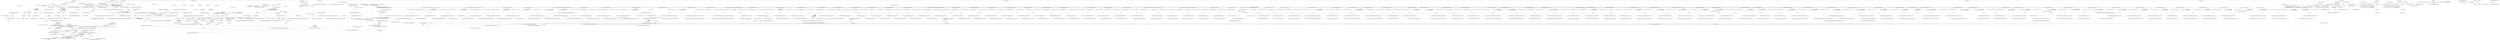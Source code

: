 digraph  {
n702 [label="Nancy.Testing.ConfigurableBootstrapper", span=""];
n703 [label=string, span=""];
n704 [label=testAssemblyNameWithoutExtension, span=""];
n705 [label=configuredTypes, span=""];
n706 [label="Nancy.Bootstrapper.TypeRegistration", span=""];
n707 [label="?", span=""];
n708 [label=configuredCollectionTypes, span=""];
n709 [label="Nancy.Bootstrapper.CollectionTypeRegistration", span=""];
n710 [label="Nancy.Bootstrapper.InstanceRegistration", span=""];
n711 [label=configuredInstanceRegistrations, span=""];
n712 [label="?", span=""];
n713 [label="Nancy.Testing.ConfigurableBootstrapper.ConfigurableBootstrapperConfigurator", span=""];
n714 [label="Nancy.Testing.ConfigurableBootstrapper.ConfigurableModuleCatalog", span=""];
n0 [cluster="Nancy.Testing.ConfigurableBootstrapper.ConfigurableBootstrapper()", label="Entry Nancy.Testing.ConfigurableBootstrapper.ConfigurableBootstrapper()", span="52-52"];
n1 [cluster="Nancy.Testing.ConfigurableBootstrapper.ConfigurableBootstrapper()", label="Exit Nancy.Testing.ConfigurableBootstrapper.ConfigurableBootstrapper()", span="52-52"];
n2 [cluster="Nancy.Testing.ConfigurableBootstrapper.ConfigurableBootstrapper(System.Action<Nancy.Testing.ConfigurableBootstrapper.ConfigurableBootstrapperConfigurator>)", label="Entry Nancy.Testing.ConfigurableBootstrapper.ConfigurableBootstrapper(System.Action<Nancy.Testing.ConfigurableBootstrapper.ConfigurableBootstrapperConfigurator>)", span="61-61"];
n3 [cluster="Nancy.Testing.ConfigurableBootstrapper.ConfigurableBootstrapper(System.Action<Nancy.Testing.ConfigurableBootstrapper.ConfigurableBootstrapperConfigurator>)", label="this.catalog = new ConfigurableModuleCatalog()", span="63-63"];
n11 [cluster="Nancy.Testing.ConfigurableBootstrapper.ConfigurableBootstrapper(System.Action<Nancy.Testing.ConfigurableBootstrapper.ConfigurableBootstrapperConfigurator>)", label="configuration != null", span="75-75"];
n14 [cluster="Nancy.Testing.ConfigurableBootstrapper.ConfigurableBootstrapper(System.Action<Nancy.Testing.ConfigurableBootstrapper.ConfigurableBootstrapperConfigurator>)", label="configuration.Invoke(configurator)", span="81-81"];
n4 [cluster="Nancy.Testing.ConfigurableBootstrapper.ConfigurableBootstrapper(System.Action<Nancy.Testing.ConfigurableBootstrapper.ConfigurableBootstrapperConfigurator>)", label="this.configuration = NancyInternalConfiguration.Default", span="64-64"];
n16 [cluster="Nancy.Testing.ConfigurableBootstrapper.ConfigurableModuleCatalog.ConfigurableModuleCatalog()", label="Entry Nancy.Testing.ConfigurableBootstrapper.ConfigurableModuleCatalog.ConfigurableModuleCatalog()", span="1846-1846"];
n5 [cluster="Nancy.Testing.ConfigurableBootstrapper.ConfigurableBootstrapper(System.Action<Nancy.Testing.ConfigurableBootstrapper.ConfigurableBootstrapperConfigurator>)", label="this.registeredTypes = new List<object>()", span="65-65"];
n6 [cluster="Nancy.Testing.ConfigurableBootstrapper.ConfigurableBootstrapper(System.Action<Nancy.Testing.ConfigurableBootstrapper.ConfigurableBootstrapperConfigurator>)", label="this.registeredInstances = new List<InstanceRegistration>()", span="66-66"];
n17 [cluster="System.Collections.Generic.List<T>.List()", label="Entry System.Collections.Generic.List<T>.List()", span="0-0"];
n7 [cluster="Nancy.Testing.ConfigurableBootstrapper.ConfigurableBootstrapper(System.Action<Nancy.Testing.ConfigurableBootstrapper.ConfigurableBootstrapperConfigurator>)", label="this.applicationStartupActions = new List<Action<TinyIoCContainer, IPipelines>>()", span="67-67"];
n8 [cluster="Nancy.Testing.ConfigurableBootstrapper.ConfigurableBootstrapper(System.Action<Nancy.Testing.ConfigurableBootstrapper.ConfigurableBootstrapperConfigurator>)", label="this.requestStartupActions = new List<Action<TinyIoCContainer, IPipelines, NancyContext>>()", span="68-68"];
n9 [cluster="Nancy.Testing.ConfigurableBootstrapper.ConfigurableBootstrapper(System.Action<Nancy.Testing.ConfigurableBootstrapper.ConfigurableBootstrapperConfigurator>)", label="var testAssembly =\r\n                Assembly.GetCallingAssembly()", span="70-71"];
n10 [cluster="Nancy.Testing.ConfigurableBootstrapper.ConfigurableBootstrapper(System.Action<Nancy.Testing.ConfigurableBootstrapper.ConfigurableBootstrapperConfigurator>)", label="PerformConventionBasedAssemblyLoading(testAssembly)", span="73-73"];
n18 [cluster="System.Reflection.Assembly.GetCallingAssembly()", label="Entry System.Reflection.Assembly.GetCallingAssembly()", span="0-0"];
n19 [cluster="Nancy.Testing.ConfigurableBootstrapper.PerformConventionBasedAssemblyLoading(System.Reflection.Assembly)", label="Entry Nancy.Testing.ConfigurableBootstrapper.PerformConventionBasedAssemblyLoading(System.Reflection.Assembly)", span="85-85"];
n12 [cluster="Nancy.Testing.ConfigurableBootstrapper.ConfigurableBootstrapper(System.Action<Nancy.Testing.ConfigurableBootstrapper.ConfigurableBootstrapperConfigurator>)", label="var configurator =\r\n                    new ConfigurableBootstrapperConfigurator(this)", span="77-78"];
n15 [cluster="Nancy.Testing.ConfigurableBootstrapper.ConfigurableBootstrapper(System.Action<Nancy.Testing.ConfigurableBootstrapper.ConfigurableBootstrapperConfigurator>)", label="Exit Nancy.Testing.ConfigurableBootstrapper.ConfigurableBootstrapper(System.Action<Nancy.Testing.ConfigurableBootstrapper.ConfigurableBootstrapperConfigurator>)", span="61-61"];
n13 [cluster="Nancy.Testing.ConfigurableBootstrapper.ConfigurableBootstrapper(System.Action<Nancy.Testing.ConfigurableBootstrapper.ConfigurableBootstrapperConfigurator>)", label="configurator.StatusCodeHandler<PassThroughStatusCodeHandler>()", span="80-80"];
n20 [cluster="Nancy.Testing.ConfigurableBootstrapper.ConfigurableBootstrapperConfigurator.ConfigurableBootstrapperConfigurator(Nancy.Testing.ConfigurableBootstrapper)", label="Entry Nancy.Testing.ConfigurableBootstrapper.ConfigurableBootstrapperConfigurator.ConfigurableBootstrapperConfigurator(Nancy.Testing.ConfigurableBootstrapper)", span="580-580"];
n21 [cluster="Nancy.Testing.ConfigurableBootstrapper.ConfigurableBootstrapperConfigurator.StatusCodeHandler<T>()", label="Entry Nancy.Testing.ConfigurableBootstrapper.ConfigurableBootstrapperConfigurator.StatusCodeHandler<T>()", span="798-798"];
n22 [cluster="System.Action<T>.Invoke(T)", label="Entry System.Action<T>.Invoke(T)", span="0-0"];
n23 [cluster="Nancy.Testing.ConfigurableBootstrapper.PerformConventionBasedAssemblyLoading(System.Reflection.Assembly)", label="var testAssemblyName =\r\n                testAssembly.GetName().Name", span="87-88"];
n24 [cluster="Nancy.Testing.ConfigurableBootstrapper.PerformConventionBasedAssemblyLoading(System.Reflection.Assembly)", label="LoadReferencesForAssemblyUnderTest(testAssemblyName)", span="90-90"];
n26 [cluster="System.Reflection.Assembly.GetName()", label="Entry System.Reflection.Assembly.GetName()", span="0-0"];
n25 [cluster="Nancy.Testing.ConfigurableBootstrapper.PerformConventionBasedAssemblyLoading(System.Reflection.Assembly)", label="Exit Nancy.Testing.ConfigurableBootstrapper.PerformConventionBasedAssemblyLoading(System.Reflection.Assembly)", span="85-85"];
n27 [cluster="Nancy.Testing.ConfigurableBootstrapper.LoadReferencesForAssemblyUnderTest(string)", label="Entry Nancy.Testing.ConfigurableBootstrapper.LoadReferencesForAssemblyUnderTest(string)", span="156-156"];
n28 [cluster="Nancy.Testing.ConfigurableBootstrapper.ApplicationStartup(Nancy.TinyIoc.TinyIoCContainer, Nancy.Bootstrapper.IPipelines)", label="Entry Nancy.Testing.ConfigurableBootstrapper.ApplicationStartup(Nancy.TinyIoc.TinyIoCContainer, Nancy.Bootstrapper.IPipelines)", span="93-93"];
n29 [cluster="Nancy.Testing.ConfigurableBootstrapper.ApplicationStartup(Nancy.TinyIoc.TinyIoCContainer, Nancy.Bootstrapper.IPipelines)", label="base.ApplicationStartup(container, pipelines)", span="95-95"];
n31 [cluster="Nancy.Testing.ConfigurableBootstrapper.ApplicationStartup(Nancy.TinyIoc.TinyIoCContainer, Nancy.Bootstrapper.IPipelines)", label="action.Invoke(container, pipelines)", span="98-98"];
n30 [cluster="Nancy.Testing.ConfigurableBootstrapper.ApplicationStartup(Nancy.TinyIoc.TinyIoCContainer, Nancy.Bootstrapper.IPipelines)", label="this.applicationStartupActions", span="96-96"];
n33 [cluster="Nancy.Bootstrapper.NancyBootstrapperBase<TContainer>.ApplicationStartup(TContainer, Nancy.Bootstrapper.IPipelines)", label="Entry Nancy.Bootstrapper.NancyBootstrapperBase<TContainer>.ApplicationStartup(TContainer, Nancy.Bootstrapper.IPipelines)", span="464-464"];
n32 [cluster="Nancy.Testing.ConfigurableBootstrapper.ApplicationStartup(Nancy.TinyIoc.TinyIoCContainer, Nancy.Bootstrapper.IPipelines)", label="Exit Nancy.Testing.ConfigurableBootstrapper.ApplicationStartup(Nancy.TinyIoc.TinyIoCContainer, Nancy.Bootstrapper.IPipelines)", span="93-93"];
n34 [cluster="System.Action<T1, T2>.Invoke(T1, T2)", label="Entry System.Action<T1, T2>.Invoke(T1, T2)", span="0-0"];
n35 [cluster="Nancy.Testing.ConfigurableBootstrapper.RequestStartup(Nancy.TinyIoc.TinyIoCContainer, Nancy.Bootstrapper.IPipelines, Nancy.NancyContext)", label="Entry Nancy.Testing.ConfigurableBootstrapper.RequestStartup(Nancy.TinyIoc.TinyIoCContainer, Nancy.Bootstrapper.IPipelines, Nancy.NancyContext)", span="102-102"];
n36 [cluster="Nancy.Testing.ConfigurableBootstrapper.RequestStartup(Nancy.TinyIoc.TinyIoCContainer, Nancy.Bootstrapper.IPipelines, Nancy.NancyContext)", label="base.RequestStartup(container, pipelines, context)", span="104-104"];
n38 [cluster="Nancy.Testing.ConfigurableBootstrapper.RequestStartup(Nancy.TinyIoc.TinyIoCContainer, Nancy.Bootstrapper.IPipelines, Nancy.NancyContext)", label="action.Invoke(container, pipelines, context)", span="107-107"];
n37 [cluster="Nancy.Testing.ConfigurableBootstrapper.RequestStartup(Nancy.TinyIoc.TinyIoCContainer, Nancy.Bootstrapper.IPipelines, Nancy.NancyContext)", label="this.requestStartupActions", span="105-105"];
n40 [cluster="Nancy.Bootstrapper.NancyBootstrapperBase<TContainer>.RequestStartup(TContainer, Nancy.Bootstrapper.IPipelines, Nancy.NancyContext)", label="Entry Nancy.Bootstrapper.NancyBootstrapperBase<TContainer>.RequestStartup(TContainer, Nancy.Bootstrapper.IPipelines, Nancy.NancyContext)", span="476-476"];
n39 [cluster="Nancy.Testing.ConfigurableBootstrapper.RequestStartup(Nancy.TinyIoc.TinyIoCContainer, Nancy.Bootstrapper.IPipelines, Nancy.NancyContext)", label="Exit Nancy.Testing.ConfigurableBootstrapper.RequestStartup(Nancy.TinyIoc.TinyIoCContainer, Nancy.Bootstrapper.IPipelines, Nancy.NancyContext)", span="102-102"];
n41 [cluster="System.Action<T1, T2, T3>.Invoke(T1, T2, T3)", label="Entry System.Action<T1, T2, T3>.Invoke(T1, T2, T3)", span="0-0"];
n42 [cluster="Nancy.Testing.ConfigurableBootstrapper.GetAllModules(Nancy.NancyContext)", label="Entry Nancy.Testing.ConfigurableBootstrapper.GetAllModules(Nancy.NancyContext)", span="116-116"];
n43 [cluster="Nancy.Testing.ConfigurableBootstrapper.GetAllModules(Nancy.NancyContext)", label="return base.GetAllModules(context).Union(this.catalog.GetAllModules(context));", span="118-118"];
n44 [cluster="Nancy.Testing.ConfigurableBootstrapper.GetAllModules(Nancy.NancyContext)", label="Exit Nancy.Testing.ConfigurableBootstrapper.GetAllModules(Nancy.NancyContext)", span="116-116"];
n45 [cluster="Nancy.Bootstrapper.NancyBootstrapperWithRequestContainerBase<TContainer>.GetAllModules(Nancy.NancyContext)", label="Entry Nancy.Bootstrapper.NancyBootstrapperWithRequestContainerBase<TContainer>.GetAllModules(Nancy.NancyContext)", span="52-52"];
n46 [cluster="Nancy.Testing.ConfigurableBootstrapper.ConfigurableModuleCatalog.GetAllModules(Nancy.NancyContext)", label="Entry Nancy.Testing.ConfigurableBootstrapper.ConfigurableModuleCatalog.GetAllModules(Nancy.NancyContext)", span="1856-1856"];
n47 [cluster="System.Collections.Generic.IEnumerable<TSource>.Union<TSource>(System.Collections.Generic.IEnumerable<TSource>)", label="Entry System.Collections.Generic.IEnumerable<TSource>.Union<TSource>(System.Collections.Generic.IEnumerable<TSource>)", span="0-0"];
n48 [cluster="Nancy.Testing.ConfigurableBootstrapper.GetModule(Nancy.TinyIoc.TinyIoCContainer, System.Type)", label="Entry Nancy.Testing.ConfigurableBootstrapper.GetModule(Nancy.TinyIoc.TinyIoCContainer, System.Type)", span="127-127"];
n49 [cluster="Nancy.Testing.ConfigurableBootstrapper.GetModule(Nancy.TinyIoc.TinyIoCContainer, System.Type)", label="var module =\r\n                this.catalog.GetModule(moduleType, null)", span="129-130"];
n52 [cluster="Nancy.Testing.ConfigurableBootstrapper.GetModule(Nancy.TinyIoc.TinyIoCContainer, System.Type)", label="container.Register(typeof(INancyModule), moduleType)", span="137-137"];
n53 [cluster="Nancy.Testing.ConfigurableBootstrapper.GetModule(Nancy.TinyIoc.TinyIoCContainer, System.Type)", label="return container.Resolve<INancyModule>();", span="138-138"];
n50 [cluster="Nancy.Testing.ConfigurableBootstrapper.GetModule(Nancy.TinyIoc.TinyIoCContainer, System.Type)", label="module != null", span="132-132"];
n55 [cluster="Nancy.Testing.ConfigurableBootstrapper.ConfigurableModuleCatalog.GetModule(System.Type, Nancy.NancyContext)", label="Entry Nancy.Testing.ConfigurableBootstrapper.ConfigurableModuleCatalog.GetModule(System.Type, Nancy.NancyContext)", span="1867-1867"];
n51 [cluster="Nancy.Testing.ConfigurableBootstrapper.GetModule(Nancy.TinyIoc.TinyIoCContainer, System.Type)", label="return module;", span="134-134"];
n56 [cluster="Nancy.TinyIoc.TinyIoCContainer.Register(System.Type, System.Type)", label="Entry Nancy.TinyIoc.TinyIoCContainer.Register(System.Type, System.Type)", span="1191-1191"];
n54 [cluster="Nancy.Testing.ConfigurableBootstrapper.GetModule(Nancy.TinyIoc.TinyIoCContainer, System.Type)", label="Exit Nancy.Testing.ConfigurableBootstrapper.GetModule(Nancy.TinyIoc.TinyIoCContainer, System.Type)", span="127-127"];
n57 [cluster="Nancy.TinyIoc.TinyIoCContainer.Resolve<ResolveType>()", label="Entry Nancy.TinyIoc.TinyIoCContainer.Resolve<ResolveType>()", span="1601-1601"];
n58 [cluster="Nancy.Testing.ConfigurableBootstrapper.GetModuleRegistrations()", label="Entry Nancy.Testing.ConfigurableBootstrapper.GetModuleRegistrations()", span="141-141"];
n59 [cluster="Nancy.Testing.ConfigurableBootstrapper.GetModuleRegistrations()", label="return this.registeredTypes.Where(x => x is ModuleRegistration).Cast<ModuleRegistration>();", span="143-143"];
n60 [cluster="Nancy.Testing.ConfigurableBootstrapper.GetModuleRegistrations()", label="Exit Nancy.Testing.ConfigurableBootstrapper.GetModuleRegistrations()", span="141-141"];
n61 [cluster="Unk.Where", label="Entry Unk.Where", span=""];
n62 [cluster="Unk.>", label="Entry Unk.>", span=""];
n63 [cluster="lambda expression", label="Entry lambda expression", span="143-143"];
n64 [cluster="lambda expression", label="x is ModuleRegistration", span="143-143"];
n65 [cluster="lambda expression", label="Exit lambda expression", span="143-143"];
n66 [cluster="Nancy.Testing.ConfigurableBootstrapper.GetTypeRegistrations()", label="Entry Nancy.Testing.ConfigurableBootstrapper.GetTypeRegistrations()", span="146-146"];
n67 [cluster="Nancy.Testing.ConfigurableBootstrapper.GetTypeRegistrations()", label="return this.registeredTypes.Where(x => x is TypeRegistration).Cast<TypeRegistration>();", span="148-148"];
n68 [cluster="Nancy.Testing.ConfigurableBootstrapper.GetTypeRegistrations()", label="Exit Nancy.Testing.ConfigurableBootstrapper.GetTypeRegistrations()", span="146-146"];
n69 [cluster="lambda expression", label="Entry lambda expression", span="148-148"];
n70 [cluster="lambda expression", label="x is TypeRegistration", span="148-148"];
n71 [cluster="lambda expression", label="Exit lambda expression", span="148-148"];
n72 [cluster="Nancy.Testing.ConfigurableBootstrapper.GetCollectionTypeRegistrations()", label="Entry Nancy.Testing.ConfigurableBootstrapper.GetCollectionTypeRegistrations()", span="151-151"];
n73 [cluster="Nancy.Testing.ConfigurableBootstrapper.GetCollectionTypeRegistrations()", label="return this.registeredTypes.Where(x => x.GetType() == typeof(CollectionTypeRegistration)).Cast<CollectionTypeRegistration>();", span="153-153"];
n74 [cluster="Nancy.Testing.ConfigurableBootstrapper.GetCollectionTypeRegistrations()", label="Exit Nancy.Testing.ConfigurableBootstrapper.GetCollectionTypeRegistrations()", span="151-151"];
n75 [cluster="lambda expression", label="Entry lambda expression", span="153-153"];
n76 [cluster="lambda expression", label="x.GetType() == typeof(CollectionTypeRegistration)", span="153-153"];
n77 [cluster="lambda expression", label="Exit lambda expression", span="153-153"];
n78 [cluster="object.GetType()", label="Entry object.GetType()", span="0-0"];
n79 [cluster="Nancy.Testing.ConfigurableBootstrapper.LoadReferencesForAssemblyUnderTest(string)", label="!TestAssemblySuffixes.Any(x => GetSafePathExtension(testAssemblyName).Equals(''.'' + x, StringComparison.OrdinalIgnoreCase))", span="158-158"];
n101 [cluster="lambda expression", label="GetSafePathExtension(testAssemblyName).Equals(''.'' + x, StringComparison.OrdinalIgnoreCase)", span="158-158"];
n81 [cluster="Nancy.Testing.ConfigurableBootstrapper.LoadReferencesForAssemblyUnderTest(string)", label="var testAssemblyNameWithoutExtension =\r\n                Path.GetFileNameWithoutExtension(testAssemblyName)", span="163-164"];
n80 [cluster="Nancy.Testing.ConfigurableBootstrapper.LoadReferencesForAssemblyUnderTest(string)", label="return;", span="160-160"];
n90 [cluster="Unk.Any", label="Entry Unk.Any", span=""];
n100 [cluster="lambda expression", label="Entry lambda expression", span="158-158"];
n82 [cluster="Nancy.Testing.ConfigurableBootstrapper.LoadReferencesForAssemblyUnderTest(string)", label="var testAssemblyPath =\r\n                Path.Combine(AppDomain.CurrentDomain.BaseDirectory, string.Concat(testAssemblyNameWithoutExtension, ''.dll''))", span="166-167"];
n91 [cluster="System.IO.Path.GetFileNameWithoutExtension(string)", label="Entry System.IO.Path.GetFileNameWithoutExtension(string)", span="0-0"];
n84 [cluster="Nancy.Testing.ConfigurableBootstrapper.LoadReferencesForAssemblyUnderTest(string)", label="AppDomainAssemblyTypeScanner.LoadAssemblies(AppDomain.CurrentDomain.BaseDirectory, string.Concat(testAssemblyNameWithoutExtension, ''.dll''))", span="171-171"];
n85 [cluster="Nancy.Testing.ConfigurableBootstrapper.LoadReferencesForAssemblyUnderTest(string)", label="var assemblyUnderTest = AppDomain.CurrentDomain\r\n                    .GetAssemblies()\r\n                    .FirstOrDefault(x => x.GetName().Name.Equals(testAssemblyNameWithoutExtension, StringComparison.OrdinalIgnoreCase))", span="173-175"];
n106 [cluster="lambda expression", label="x.GetName().Name.Equals(testAssemblyNameWithoutExtension, StringComparison.OrdinalIgnoreCase)", span="175-175"];
n83 [cluster="Nancy.Testing.ConfigurableBootstrapper.LoadReferencesForAssemblyUnderTest(string)", label="File.Exists(testAssemblyPath)", span="169-169"];
n92 [cluster="string.Concat(string, string)", label="Entry string.Concat(string, string)", span="0-0"];
n93 [cluster="System.IO.Path.Combine(string, string)", label="Entry System.IO.Path.Combine(string, string)", span="0-0"];
n89 [cluster="Nancy.Testing.ConfigurableBootstrapper.LoadReferencesForAssemblyUnderTest(string)", label="Exit Nancy.Testing.ConfigurableBootstrapper.LoadReferencesForAssemblyUnderTest(string)", span="156-156"];
n94 [cluster="System.IO.File.Exists(string)", label="Entry System.IO.File.Exists(string)", span="0-0"];
n95 [cluster="Nancy.Bootstrapper.AppDomainAssemblyTypeScanner.LoadAssemblies(string, string)", label="Entry Nancy.Bootstrapper.AppDomainAssemblyTypeScanner.LoadAssemblies(string, string)", span="166-166"];
n86 [cluster="Nancy.Testing.ConfigurableBootstrapper.LoadReferencesForAssemblyUnderTest(string)", label="assemblyUnderTest != null", span="177-177"];
n96 [cluster="System.AppDomain.GetAssemblies()", label="Entry System.AppDomain.GetAssemblies()", span="0-0"];
n97 [cluster="Unk.FirstOrDefault", label="Entry Unk.FirstOrDefault", span=""];
n105 [cluster="lambda expression", label="Entry lambda expression", span="175-175"];
n87 [cluster="Nancy.Testing.ConfigurableBootstrapper.LoadReferencesForAssemblyUnderTest(string)", label="assemblyUnderTest.GetReferencedAssemblies()", span="179-179"];
n88 [cluster="Nancy.Testing.ConfigurableBootstrapper.LoadReferencesForAssemblyUnderTest(string)", label="AppDomainAssemblyTypeScanner.LoadAssemblies(AppDomain.CurrentDomain.BaseDirectory, string.Concat(referencedAssembly.Name, ''.dll''))", span="181-181"];
n98 [cluster="Unk.GetReferencedAssemblies", label="Entry Unk.GetReferencedAssemblies", span=""];
n99 [cluster="Unk.Concat", label="Entry Unk.Concat", span=""];
n102 [cluster="lambda expression", label="Exit lambda expression", span="158-158"];
n103 [cluster="Nancy.Testing.ConfigurableBootstrapper.GetSafePathExtension(string)", label="Entry Nancy.Testing.ConfigurableBootstrapper.GetSafePathExtension(string)", span="187-187"];
n104 [cluster="string.Equals(string, System.StringComparison)", label="Entry string.Equals(string, System.StringComparison)", span="0-0"];
n107 [cluster="lambda expression", label="Exit lambda expression", span="175-175"];
n108 [cluster="Nancy.Testing.ConfigurableBootstrapper.GetSafePathExtension(string)", label="return Path.GetExtension(name) ?? String.Empty;", span="189-189"];
n109 [cluster="Nancy.Testing.ConfigurableBootstrapper.GetSafePathExtension(string)", label="Exit Nancy.Testing.ConfigurableBootstrapper.GetSafePathExtension(string)", span="187-187"];
n110 [cluster="System.IO.Path.GetExtension(string)", label="Entry System.IO.Path.GetExtension(string)", span="0-0"];
n111 [cluster="Nancy.Testing.ConfigurableBootstrapper.Resolve<T>()", label="Entry Nancy.Testing.ConfigurableBootstrapper.Resolve<T>()", span="192-192"];
n112 [cluster="Nancy.Testing.ConfigurableBootstrapper.Resolve<T>()", label="var types = this.GetTypeRegistrations()\r\n                .Where(x => x.RegistrationType == typeof(T))\r\n                .Select(x => x.ImplementationType)\r\n                .ToList()", span="194-197"];
n113 [cluster="Nancy.Testing.ConfigurableBootstrapper.Resolve<T>()", label="return (types.Any()) ? types : null;", span="199-199"];
n115 [cluster="Unk.Select", label="Entry Unk.Select", span=""];
n116 [cluster="Unk.ToList", label="Entry Unk.ToList", span=""];
n117 [cluster="lambda expression", label="Entry lambda expression", span="195-195"];
n120 [cluster="lambda expression", label="Entry lambda expression", span="196-196"];
n114 [cluster="Nancy.Testing.ConfigurableBootstrapper.Resolve<T>()", label="Exit Nancy.Testing.ConfigurableBootstrapper.Resolve<T>()", span="192-192"];
n118 [cluster="lambda expression", label="x.RegistrationType == typeof(T)", span="195-195"];
n119 [cluster="lambda expression", label="Exit lambda expression", span="195-195"];
n121 [cluster="lambda expression", label="x.ImplementationType", span="196-196"];
n122 [cluster="lambda expression", label="Exit lambda expression", span="196-196"];
n123 [cluster="lambda expression", label="Entry lambda expression", span="218-218"];
n124 [cluster="lambda expression", label="x.RegistrationType == typeof(NancyConventions)", span="218-218"];
n125 [cluster="lambda expression", label="Exit lambda expression", span="218-218"];
n126 [cluster="lambda expression", label="Entry lambda expression", span="219-219"];
n127 [cluster="lambda expression", label="x.Implementation", span="219-219"];
n128 [cluster="lambda expression", label="Exit lambda expression", span="219-219"];
n129 [cluster="Nancy.Testing.ConfigurableBootstrapper.ConfigureApplicationContainer(Nancy.TinyIoc.TinyIoCContainer)", label="Entry Nancy.Testing.ConfigurableBootstrapper.ConfigureApplicationContainer(Nancy.TinyIoc.TinyIoCContainer)", span="307-307"];
n130 [cluster="Nancy.Testing.ConfigurableBootstrapper.ConfigureApplicationContainer(Nancy.TinyIoc.TinyIoCContainer)", label="this.enableAutoRegistration", span="309-309"];
n131 [cluster="Nancy.Testing.ConfigurableBootstrapper.ConfigureApplicationContainer(Nancy.TinyIoc.TinyIoCContainer)", label="container.AutoRegister()", span="311-311"];
n132 [cluster="Nancy.Testing.ConfigurableBootstrapper.ConfigureApplicationContainer(Nancy.TinyIoc.TinyIoCContainer)", label="this.RegisterBootstrapperTypes(container)", span="312-312"];
n133 [cluster="Nancy.Testing.ConfigurableBootstrapper.ConfigureApplicationContainer(Nancy.TinyIoc.TinyIoCContainer)", label="RegisterTypesInternal(this.ApplicationContainer, this.GetTypeRegistrations())", span="315-315"];
n137 [cluster="Nancy.TinyIoc.TinyIoCContainer.AutoRegister()", label="Entry Nancy.TinyIoc.TinyIoCContainer.AutoRegister()", span="1057-1057"];
n138 [cluster="Nancy.Testing.ConfigurableBootstrapper.RegisterBootstrapperTypes(Nancy.TinyIoc.TinyIoCContainer)", label="Entry Nancy.Testing.ConfigurableBootstrapper.RegisterBootstrapperTypes(Nancy.TinyIoc.TinyIoCContainer)", span="417-417"];
n134 [cluster="Nancy.Testing.ConfigurableBootstrapper.ConfigureApplicationContainer(Nancy.TinyIoc.TinyIoCContainer)", label="RegisterCollectionTypesInternal(this.ApplicationContainer, this.GetCollectionTypeRegistrations())", span="316-316"];
n139 [cluster="Nancy.Testing.ConfigurableBootstrapper.RegisterTypesInternal(Nancy.TinyIoc.TinyIoCContainer, System.Collections.Generic.IEnumerable<Nancy.Bootstrapper.TypeRegistration>)", label="Entry Nancy.Testing.ConfigurableBootstrapper.RegisterTypesInternal(Nancy.TinyIoc.TinyIoCContainer, System.Collections.Generic.IEnumerable<Nancy.Bootstrapper.TypeRegistration>)", span="445-445"];
n135 [cluster="Nancy.Testing.ConfigurableBootstrapper.ConfigureApplicationContainer(Nancy.TinyIoc.TinyIoCContainer)", label="RegisterInstancesInternal(this.ApplicationContainer, this.registeredInstances)", span="317-317"];
n140 [cluster="Nancy.Testing.ConfigurableBootstrapper.RegisterCollectionTypesInternal(Nancy.TinyIoc.TinyIoCContainer, System.Collections.Generic.IEnumerable<Nancy.Bootstrapper.CollectionTypeRegistration>)", label="Entry Nancy.Testing.ConfigurableBootstrapper.RegisterCollectionTypesInternal(Nancy.TinyIoc.TinyIoCContainer, System.Collections.Generic.IEnumerable<Nancy.Bootstrapper.CollectionTypeRegistration>)", span="470-470"];
n136 [cluster="Nancy.Testing.ConfigurableBootstrapper.ConfigureApplicationContainer(Nancy.TinyIoc.TinyIoCContainer)", label="Exit Nancy.Testing.ConfigurableBootstrapper.ConfigureApplicationContainer(Nancy.TinyIoc.TinyIoCContainer)", span="307-307"];
n141 [cluster="Nancy.Testing.ConfigurableBootstrapper.RegisterInstancesInternal(Nancy.TinyIoc.TinyIoCContainer, System.Collections.Generic.IEnumerable<Nancy.Bootstrapper.InstanceRegistration>)", label="Entry Nancy.Testing.ConfigurableBootstrapper.RegisterInstancesInternal(Nancy.TinyIoc.TinyIoCContainer, System.Collections.Generic.IEnumerable<Nancy.Bootstrapper.InstanceRegistration>)", span="496-496"];
n142 [cluster="Nancy.Testing.ConfigurableBootstrapper.CreateRequestContainer()", label="Entry Nancy.Testing.ConfigurableBootstrapper.CreateRequestContainer()", span="324-324"];
n143 [cluster="Nancy.Testing.ConfigurableBootstrapper.CreateRequestContainer()", label="return this.ApplicationContainer.GetChildContainer();", span="326-326"];
n144 [cluster="Nancy.Testing.ConfigurableBootstrapper.CreateRequestContainer()", label="Exit Nancy.Testing.ConfigurableBootstrapper.CreateRequestContainer()", span="324-324"];
n145 [cluster="Nancy.TinyIoc.TinyIoCContainer.GetChildContainer()", label="Entry Nancy.TinyIoc.TinyIoCContainer.GetChildContainer()", span="1044-1044"];
n146 [cluster="Nancy.Testing.ConfigurableBootstrapper.GetAllModules(Nancy.TinyIoc.TinyIoCContainer)", label="Entry Nancy.Testing.ConfigurableBootstrapper.GetAllModules(Nancy.TinyIoc.TinyIoCContainer)", span="334-334"];
n147 [cluster="Nancy.Testing.ConfigurableBootstrapper.GetAllModules(Nancy.TinyIoc.TinyIoCContainer)", label="return container.ResolveAll<INancyModule>(false);", span="336-336"];
n148 [cluster="Nancy.Testing.ConfigurableBootstrapper.GetAllModules(Nancy.TinyIoc.TinyIoCContainer)", label="Exit Nancy.Testing.ConfigurableBootstrapper.GetAllModules(Nancy.TinyIoc.TinyIoCContainer)", span="334-334"];
n149 [cluster="Nancy.TinyIoc.TinyIoCContainer.ResolveAll<ResolveType>(bool)", label="Entry Nancy.TinyIoc.TinyIoCContainer.ResolveAll<ResolveType>(bool)", span="2352-2352"];
n150 [cluster="Nancy.Testing.ConfigurableBootstrapper.GetApplicationContainer()", label="Entry Nancy.Testing.ConfigurableBootstrapper.GetApplicationContainer()", span="343-343"];
n151 [cluster="Nancy.Testing.ConfigurableBootstrapper.GetApplicationContainer()", label="return new TinyIoCContainer();", span="345-345"];
n152 [cluster="Nancy.Testing.ConfigurableBootstrapper.GetApplicationContainer()", label="Exit Nancy.Testing.ConfigurableBootstrapper.GetApplicationContainer()", span="343-343"];
n153 [cluster="Nancy.TinyIoc.TinyIoCContainer.TinyIoCContainer()", label="Entry Nancy.TinyIoc.TinyIoCContainer.TinyIoCContainer()", span="3068-3068"];
n154 [cluster="Nancy.Testing.ConfigurableBootstrapper.GetEngineInternal()", label="Entry Nancy.Testing.ConfigurableBootstrapper.GetEngineInternal()", span="352-352"];
n155 [cluster="Nancy.Testing.ConfigurableBootstrapper.GetEngineInternal()", label="return this.ApplicationContainer.Resolve<INancyEngine>();", span="356-356"];
n156 [cluster="Nancy.Testing.ConfigurableBootstrapper.GetEngineInternal()", label=InvalidOperationException, span="358-358"];
n157 [cluster="Nancy.Testing.ConfigurableBootstrapper.GetEngineInternal()", label="throw new InvalidOperationException(\r\n                    ''Something went wrong when trying to satisfy one of the dependencies during composition, make sure that you've registered all new dependencies in the container and specified either a module to test, or set AllDiscoveredModules in the ConfigurableBootstrapper. Inspect the innerexception for more details.'',\r\n                    ex.InnerException);", span="360-362"];
n158 [cluster="Nancy.Testing.ConfigurableBootstrapper.GetEngineInternal()", label="Exit Nancy.Testing.ConfigurableBootstrapper.GetEngineInternal()", span="352-352"];
n159 [cluster="System.InvalidOperationException.InvalidOperationException(string, System.Exception)", label="Entry System.InvalidOperationException.InvalidOperationException(string, System.Exception)", span="0-0"];
n160 [cluster="Nancy.Testing.ConfigurableBootstrapper.GetDiagnostics()", label="Entry Nancy.Testing.ConfigurableBootstrapper.GetDiagnostics()", span="371-371"];
n161 [cluster="Nancy.Testing.ConfigurableBootstrapper.GetDiagnostics()", label="return this.ApplicationContainer.Resolve<IDiagnostics>();", span="373-373"];
n162 [cluster="Nancy.Testing.ConfigurableBootstrapper.GetDiagnostics()", label="Exit Nancy.Testing.ConfigurableBootstrapper.GetDiagnostics()", span="371-371"];
n163 [cluster="Nancy.Testing.ConfigurableBootstrapper.GetApplicationStartupTasks()", label="Entry Nancy.Testing.ConfigurableBootstrapper.GetApplicationStartupTasks()", span="380-380"];
n164 [cluster="Nancy.Testing.ConfigurableBootstrapper.GetApplicationStartupTasks()", label="return this.ApplicationContainer.ResolveAll<IApplicationStartup>(false);", span="382-382"];
n165 [cluster="Nancy.Testing.ConfigurableBootstrapper.GetApplicationStartupTasks()", label="Exit Nancy.Testing.ConfigurableBootstrapper.GetApplicationStartupTasks()", span="380-380"];
n166 [cluster="Nancy.Testing.ConfigurableBootstrapper.RegisterAndGetRequestStartupTasks(Nancy.TinyIoc.TinyIoCContainer, System.Type[])", label="Entry Nancy.Testing.ConfigurableBootstrapper.RegisterAndGetRequestStartupTasks(Nancy.TinyIoc.TinyIoCContainer, System.Type[])", span="389-389"];
n167 [cluster="Nancy.Testing.ConfigurableBootstrapper.RegisterAndGetRequestStartupTasks(Nancy.TinyIoc.TinyIoCContainer, System.Type[])", label="container.RegisterMultiple(typeof(IRequestStartup), requestStartupTypes)", span="391-391"];
n168 [cluster="Nancy.Testing.ConfigurableBootstrapper.RegisterAndGetRequestStartupTasks(Nancy.TinyIoc.TinyIoCContainer, System.Type[])", label="return container.ResolveAll<IRequestStartup>(false);", span="393-393"];
n170 [cluster="Nancy.TinyIoc.TinyIoCContainer.RegisterMultiple(System.Type, System.Collections.Generic.IEnumerable<System.Type>)", label="Entry Nancy.TinyIoc.TinyIoCContainer.RegisterMultiple(System.Type, System.Collections.Generic.IEnumerable<System.Type>)", span="1439-1439"];
n169 [cluster="Nancy.Testing.ConfigurableBootstrapper.RegisterAndGetRequestStartupTasks(Nancy.TinyIoc.TinyIoCContainer, System.Type[])", label="Exit Nancy.Testing.ConfigurableBootstrapper.RegisterAndGetRequestStartupTasks(Nancy.TinyIoc.TinyIoCContainer, System.Type[])", span="389-389"];
n171 [cluster="Nancy.Testing.ConfigurableBootstrapper.GetRegistrationTasks()", label="Entry Nancy.Testing.ConfigurableBootstrapper.GetRegistrationTasks()", span="400-400"];
n172 [cluster="Nancy.Testing.ConfigurableBootstrapper.GetRegistrationTasks()", color=red, community=0, label="0: this.autoRegistrations", span="402-402"];
n173 [cluster="Nancy.Testing.ConfigurableBootstrapper.GetRegistrationTasks()", color=red, community=0, label="0: return this.ApplicationContainer.ResolveAll<IRegistrations>(false);", span="404-404"];
n174 [cluster="Nancy.Testing.ConfigurableBootstrapper.GetRegistrationTasks()", color=red, community=1, label="0: return this.ApplicationContainer.ResolveAll<IRegistrations>(false)\r\n                       .Where(x => x.GetType().Assembly == nancyAssembly);", span="407-408"];
n175 [cluster="Nancy.Testing.ConfigurableBootstrapper.GetRegistrationTasks()", label="Exit Nancy.Testing.ConfigurableBootstrapper.GetRegistrationTasks()", span="400-400"];
n176 [cluster="lambda expression", label="Entry lambda expression", span="408-408"];
n177 [cluster="lambda expression", color=red, community=0, label="0: x.GetType().Assembly == nancyAssembly", span="408-408"];
n178 [cluster="lambda expression", label="Exit lambda expression", span="408-408"];
n179 [cluster="Nancy.Testing.ConfigurableBootstrapper.RegisterBootstrapperTypes(Nancy.TinyIoc.TinyIoCContainer)", label="var moduleCatalog = this.registeredInstances\r\n                .Where(x => x.RegistrationType == typeof(INancyModuleCatalog))\r\n                .Select(x => x.Implementation)\r\n                .Cast<INancyModuleCatalog>()\r\n                .FirstOrDefault() ?? this", span="419-423"];
n180 [cluster="Nancy.Testing.ConfigurableBootstrapper.RegisterBootstrapperTypes(Nancy.TinyIoc.TinyIoCContainer)", label="applicationContainer.Register<INancyModuleCatalog>(moduleCatalog)", span="425-425"];
n182 [cluster="lambda expression", label="Entry lambda expression", span="420-420"];
n185 [cluster="lambda expression", label="Entry lambda expression", span="421-421"];
n181 [cluster="Nancy.Testing.ConfigurableBootstrapper.RegisterBootstrapperTypes(Nancy.TinyIoc.TinyIoCContainer)", label="Exit Nancy.Testing.ConfigurableBootstrapper.RegisterBootstrapperTypes(Nancy.TinyIoc.TinyIoCContainer)", span="417-417"];
n183 [cluster="lambda expression", label="x.RegistrationType == typeof(INancyModuleCatalog)", span="420-420"];
n184 [cluster="lambda expression", label="Exit lambda expression", span="420-420"];
n186 [cluster="lambda expression", label="x.Implementation", span="421-421"];
n187 [cluster="lambda expression", label="Exit lambda expression", span="421-421"];
n188 [cluster="Nancy.Testing.ConfigurableBootstrapper.RegisterTypes(Nancy.TinyIoc.TinyIoCContainer, System.Collections.Generic.IEnumerable<Nancy.Bootstrapper.TypeRegistration>)", label="Entry Nancy.Testing.ConfigurableBootstrapper.RegisterTypes(Nancy.TinyIoc.TinyIoCContainer, System.Collections.Generic.IEnumerable<Nancy.Bootstrapper.TypeRegistration>)", span="433-433"];
n189 [cluster="Nancy.Testing.ConfigurableBootstrapper.RegisterTypes(Nancy.TinyIoc.TinyIoCContainer, System.Collections.Generic.IEnumerable<Nancy.Bootstrapper.TypeRegistration>)", color=red, community=1, label="0: var configuredTypes =\r\n                this.GetTypeRegistrations().ToList()", span="435-436"];
n190 [cluster="Nancy.Testing.ConfigurableBootstrapper.RegisterTypes(Nancy.TinyIoc.TinyIoCContainer, System.Collections.Generic.IEnumerable<Nancy.Bootstrapper.TypeRegistration>)", label="var filtered = typeRegistrations\r\n                .Where(x => !configuredTypes.Any(y => y.RegistrationType == x.RegistrationType))\r\n                .Where(x => !this.registeredInstances.Any(y => y.RegistrationType == x.RegistrationType))", span="438-440"];
n191 [cluster="Nancy.Testing.ConfigurableBootstrapper.RegisterTypes(Nancy.TinyIoc.TinyIoCContainer, System.Collections.Generic.IEnumerable<Nancy.Bootstrapper.TypeRegistration>)", label="RegisterTypesInternal(container, filtered)", span="442-442"];
n193 [cluster="System.Collections.Generic.IEnumerable<TSource>.ToList<TSource>()", label="Entry System.Collections.Generic.IEnumerable<TSource>.ToList<TSource>()", span="0-0"];
n196 [cluster="lambda expression", label="!configuredTypes.Any(y => y.RegistrationType == x.RegistrationType)", span="439-439"];
n195 [cluster="lambda expression", label="Entry lambda expression", span="439-439"];
n201 [cluster="lambda expression", label="Entry lambda expression", span="440-440"];
n192 [cluster="Nancy.Testing.ConfigurableBootstrapper.RegisterTypes(Nancy.TinyIoc.TinyIoCContainer, System.Collections.Generic.IEnumerable<Nancy.Bootstrapper.TypeRegistration>)", label="Exit Nancy.Testing.ConfigurableBootstrapper.RegisterTypes(Nancy.TinyIoc.TinyIoCContainer, System.Collections.Generic.IEnumerable<Nancy.Bootstrapper.TypeRegistration>)", span="433-433"];
n194 [cluster="Unk.RegisterTypesInternal", label="Entry Unk.RegisterTypesInternal", span=""];
n199 [cluster="lambda expression", label="y.RegistrationType == x.RegistrationType", span="439-439"];
n197 [cluster="lambda expression", label="Exit lambda expression", span="439-439"];
n198 [cluster="lambda expression", label="Entry lambda expression", span="439-439"];
n200 [cluster="lambda expression", label="Exit lambda expression", span="439-439"];
n202 [cluster="lambda expression", label="!this.registeredInstances.Any(y => y.RegistrationType == x.RegistrationType)", span="440-440"];
n205 [cluster="lambda expression", label="y.RegistrationType == x.RegistrationType", span="440-440"];
n203 [cluster="lambda expression", label="Exit lambda expression", span="440-440"];
n204 [cluster="lambda expression", label="Entry lambda expression", span="440-440"];
n206 [cluster="lambda expression", label="Exit lambda expression", span="440-440"];
n207 [cluster="Nancy.Testing.ConfigurableBootstrapper.RegisterTypesInternal(Nancy.TinyIoc.TinyIoCContainer, System.Collections.Generic.IEnumerable<Nancy.Bootstrapper.TypeRegistration>)", label=filtered, span="447-447"];
n208 [cluster="Nancy.Testing.ConfigurableBootstrapper.RegisterTypesInternal(Nancy.TinyIoc.TinyIoCContainer, System.Collections.Generic.IEnumerable<Nancy.Bootstrapper.TypeRegistration>)", label="container.Register(typeRegistration.RegistrationType, typeRegistration.ImplementationType).AsSingleton()", span="449-449"];
n209 [cluster="Nancy.Testing.ConfigurableBootstrapper.RegisterTypesInternal(Nancy.TinyIoc.TinyIoCContainer, System.Collections.Generic.IEnumerable<Nancy.Bootstrapper.TypeRegistration>)", label="Exit Nancy.Testing.ConfigurableBootstrapper.RegisterTypesInternal(Nancy.TinyIoc.TinyIoCContainer, System.Collections.Generic.IEnumerable<Nancy.Bootstrapper.TypeRegistration>)", span="445-445"];
n210 [cluster="Nancy.TinyIoc.TinyIoCContainer.RegisterOptions.AsSingleton()", label="Entry Nancy.TinyIoc.TinyIoCContainer.RegisterOptions.AsSingleton()", span="854-854"];
n211 [cluster="Nancy.Testing.ConfigurableBootstrapper.RegisterCollectionTypes(Nancy.TinyIoc.TinyIoCContainer, System.Collections.Generic.IEnumerable<Nancy.Bootstrapper.CollectionTypeRegistration>)", label="Entry Nancy.Testing.ConfigurableBootstrapper.RegisterCollectionTypes(Nancy.TinyIoc.TinyIoCContainer, System.Collections.Generic.IEnumerable<Nancy.Bootstrapper.CollectionTypeRegistration>)", span="459-459"];
n212 [cluster="Nancy.Testing.ConfigurableBootstrapper.RegisterCollectionTypes(Nancy.TinyIoc.TinyIoCContainer, System.Collections.Generic.IEnumerable<Nancy.Bootstrapper.CollectionTypeRegistration>)", color=red, community=1, label="0: var configuredCollectionTypes =\r\n                this.GetCollectionTypeRegistrations().ToList()", span="461-462"];
n213 [cluster="Nancy.Testing.ConfigurableBootstrapper.RegisterCollectionTypes(Nancy.TinyIoc.TinyIoCContainer, System.Collections.Generic.IEnumerable<Nancy.Bootstrapper.CollectionTypeRegistration>)", label="var filtered = collectionTypeRegistrations\r\n                .Where(x => !configuredCollectionTypes.Any(y => y.RegistrationType == x.RegistrationType))", span="464-465"];
n214 [cluster="Nancy.Testing.ConfigurableBootstrapper.RegisterCollectionTypes(Nancy.TinyIoc.TinyIoCContainer, System.Collections.Generic.IEnumerable<Nancy.Bootstrapper.CollectionTypeRegistration>)", label="RegisterCollectionTypesInternal(container, filtered)", span="467-467"];
n218 [cluster="lambda expression", label="!configuredCollectionTypes.Any(y => y.RegistrationType == x.RegistrationType)", span="465-465"];
n217 [cluster="lambda expression", label="Entry lambda expression", span="465-465"];
n215 [cluster="Nancy.Testing.ConfigurableBootstrapper.RegisterCollectionTypes(Nancy.TinyIoc.TinyIoCContainer, System.Collections.Generic.IEnumerable<Nancy.Bootstrapper.CollectionTypeRegistration>)", label="Exit Nancy.Testing.ConfigurableBootstrapper.RegisterCollectionTypes(Nancy.TinyIoc.TinyIoCContainer, System.Collections.Generic.IEnumerable<Nancy.Bootstrapper.CollectionTypeRegistration>)", span="459-459"];
n216 [cluster="Unk.RegisterCollectionTypesInternal", label="Entry Unk.RegisterCollectionTypesInternal", span=""];
n221 [cluster="lambda expression", label="y.RegistrationType == x.RegistrationType", span="465-465"];
n219 [cluster="lambda expression", label="Exit lambda expression", span="465-465"];
n220 [cluster="lambda expression", label="Entry lambda expression", span="465-465"];
n222 [cluster="lambda expression", label="Exit lambda expression", span="465-465"];
n223 [cluster="Nancy.Testing.ConfigurableBootstrapper.RegisterCollectionTypesInternal(Nancy.TinyIoc.TinyIoCContainer, System.Collections.Generic.IEnumerable<Nancy.Bootstrapper.CollectionTypeRegistration>)", label=filtered, span="472-472"];
n224 [cluster="Nancy.Testing.ConfigurableBootstrapper.RegisterCollectionTypesInternal(Nancy.TinyIoc.TinyIoCContainer, System.Collections.Generic.IEnumerable<Nancy.Bootstrapper.CollectionTypeRegistration>)", label="container.RegisterMultiple(collectionTypeRegistration.RegistrationType,\r\n                    collectionTypeRegistration.ImplementationTypes)", span="474-475"];
n225 [cluster="Nancy.Testing.ConfigurableBootstrapper.RegisterCollectionTypesInternal(Nancy.TinyIoc.TinyIoCContainer, System.Collections.Generic.IEnumerable<Nancy.Bootstrapper.CollectionTypeRegistration>)", label="Exit Nancy.Testing.ConfigurableBootstrapper.RegisterCollectionTypesInternal(Nancy.TinyIoc.TinyIoCContainer, System.Collections.Generic.IEnumerable<Nancy.Bootstrapper.CollectionTypeRegistration>)", span="470-470"];
n226 [cluster="Nancy.Testing.ConfigurableBootstrapper.RegisterInstances(Nancy.TinyIoc.TinyIoCContainer, System.Collections.Generic.IEnumerable<Nancy.Bootstrapper.InstanceRegistration>)", label="Entry Nancy.Testing.ConfigurableBootstrapper.RegisterInstances(Nancy.TinyIoc.TinyIoCContainer, System.Collections.Generic.IEnumerable<Nancy.Bootstrapper.InstanceRegistration>)", span="484-484"];
n227 [cluster="Nancy.Testing.ConfigurableBootstrapper.RegisterInstances(Nancy.TinyIoc.TinyIoCContainer, System.Collections.Generic.IEnumerable<Nancy.Bootstrapper.InstanceRegistration>)", label="var configuredInstanceRegistrations = this.GetTypeRegistrations()", span="486-486"];
n228 [cluster="Nancy.Testing.ConfigurableBootstrapper.RegisterInstances(Nancy.TinyIoc.TinyIoCContainer, System.Collections.Generic.IEnumerable<Nancy.Bootstrapper.InstanceRegistration>)", label="var fileteredInstanceRegistrations = instanceRegistrations\r\n                .Where(x => !this.registeredInstances.Any(y => y.RegistrationType == x.RegistrationType))\r\n                .Where(x => !configuredInstanceRegistrations.Any(y => y.RegistrationType == x.RegistrationType))\r\n                .ToList()", span="488-491"];
n229 [cluster="Nancy.Testing.ConfigurableBootstrapper.RegisterInstances(Nancy.TinyIoc.TinyIoCContainer, System.Collections.Generic.IEnumerable<Nancy.Bootstrapper.InstanceRegistration>)", label="RegisterInstancesInternal(container, fileteredInstanceRegistrations)", span="493-493"];
n239 [cluster="lambda expression", label="!configuredInstanceRegistrations.Any(y => y.RegistrationType == x.RegistrationType)", span="490-490"];
n232 [cluster="lambda expression", label="Entry lambda expression", span="489-489"];
n238 [cluster="lambda expression", label="Entry lambda expression", span="490-490"];
n230 [cluster="Nancy.Testing.ConfigurableBootstrapper.RegisterInstances(Nancy.TinyIoc.TinyIoCContainer, System.Collections.Generic.IEnumerable<Nancy.Bootstrapper.InstanceRegistration>)", label="Exit Nancy.Testing.ConfigurableBootstrapper.RegisterInstances(Nancy.TinyIoc.TinyIoCContainer, System.Collections.Generic.IEnumerable<Nancy.Bootstrapper.InstanceRegistration>)", span="484-484"];
n231 [cluster="Unk.RegisterInstancesInternal", label="Entry Unk.RegisterInstancesInternal", span=""];
n233 [cluster="lambda expression", label="!this.registeredInstances.Any(y => y.RegistrationType == x.RegistrationType)", span="489-489"];
n236 [cluster="lambda expression", label="y.RegistrationType == x.RegistrationType", span="489-489"];
n234 [cluster="lambda expression", label="Exit lambda expression", span="489-489"];
n235 [cluster="lambda expression", label="Entry lambda expression", span="489-489"];
n237 [cluster="lambda expression", label="Exit lambda expression", span="489-489"];
n242 [cluster="lambda expression", label="y.RegistrationType == x.RegistrationType", span="490-490"];
n240 [cluster="lambda expression", label="Exit lambda expression", span="490-490"];
n241 [cluster="lambda expression", label="Entry lambda expression", span="490-490"];
n243 [cluster="lambda expression", label="Exit lambda expression", span="490-490"];
n244 [cluster="Nancy.Testing.ConfigurableBootstrapper.RegisterInstancesInternal(Nancy.TinyIoc.TinyIoCContainer, System.Collections.Generic.IEnumerable<Nancy.Bootstrapper.InstanceRegistration>)", label=fileteredInstanceRegistrations, span="498-498"];
n245 [cluster="Nancy.Testing.ConfigurableBootstrapper.RegisterInstancesInternal(Nancy.TinyIoc.TinyIoCContainer, System.Collections.Generic.IEnumerable<Nancy.Bootstrapper.InstanceRegistration>)", label="container.Register(\r\n                    instanceRegistration.RegistrationType,\r\n                    instanceRegistration.Implementation)", span="500-502"];
n246 [cluster="Nancy.Testing.ConfigurableBootstrapper.RegisterInstancesInternal(Nancy.TinyIoc.TinyIoCContainer, System.Collections.Generic.IEnumerable<Nancy.Bootstrapper.InstanceRegistration>)", label="Exit Nancy.Testing.ConfigurableBootstrapper.RegisterInstancesInternal(Nancy.TinyIoc.TinyIoCContainer, System.Collections.Generic.IEnumerable<Nancy.Bootstrapper.InstanceRegistration>)", span="496-496"];
n247 [cluster="Nancy.TinyIoc.TinyIoCContainer.Register(System.Type, object)", label="Entry Nancy.TinyIoc.TinyIoCContainer.Register(System.Type, object)", span="1214-1214"];
n248 [cluster="Nancy.Testing.ConfigurableBootstrapper.RegisterRequestContainerModules(Nancy.TinyIoc.TinyIoCContainer, System.Collections.Generic.IEnumerable<Nancy.Bootstrapper.ModuleRegistration>)", label="Entry Nancy.Testing.ConfigurableBootstrapper.RegisterRequestContainerModules(Nancy.TinyIoc.TinyIoCContainer, System.Collections.Generic.IEnumerable<Nancy.Bootstrapper.ModuleRegistration>)", span="511-511"];
n249 [cluster="Nancy.Testing.ConfigurableBootstrapper.RegisterRequestContainerModules(Nancy.TinyIoc.TinyIoCContainer, System.Collections.Generic.IEnumerable<Nancy.Bootstrapper.ModuleRegistration>)", label=moduleRegistrationTypes, span="513-513"];
n250 [cluster="Nancy.Testing.ConfigurableBootstrapper.RegisterRequestContainerModules(Nancy.TinyIoc.TinyIoCContainer, System.Collections.Generic.IEnumerable<Nancy.Bootstrapper.ModuleRegistration>)", label="container.Register(\r\n                    typeof(INancyModule),\r\n                    moduleRegistrationType.ModuleType,\r\n                    moduleRegistrationType.ModuleType.FullName).\r\n                    AsSingleton()", span="515-519"];
n251 [cluster="Nancy.Testing.ConfigurableBootstrapper.RegisterRequestContainerModules(Nancy.TinyIoc.TinyIoCContainer, System.Collections.Generic.IEnumerable<Nancy.Bootstrapper.ModuleRegistration>)", label="Exit Nancy.Testing.ConfigurableBootstrapper.RegisterRequestContainerModules(Nancy.TinyIoc.TinyIoCContainer, System.Collections.Generic.IEnumerable<Nancy.Bootstrapper.ModuleRegistration>)", span="511-511"];
n252 [cluster="Nancy.TinyIoc.TinyIoCContainer.Register(System.Type, System.Type, string)", label="Entry Nancy.TinyIoc.TinyIoCContainer.Register(System.Type, System.Type, string)", span="1203-1203"];
n253 [cluster="Nancy.Testing.ConfigurableBootstrapper.ConfigurableBootstrapperConfigurator.ConfigurableBootstrapperConfigurator(Nancy.Testing.ConfigurableBootstrapper)", label="this.bootstrapper = bootstrapper", span="582-582"];
n254 [cluster="Nancy.Testing.ConfigurableBootstrapper.ConfigurableBootstrapperConfigurator.ConfigurableBootstrapperConfigurator(Nancy.Testing.ConfigurableBootstrapper)", label="this.Diagnostics<DisabledDiagnostics>()", span="583-583"];
n255 [cluster="Nancy.Testing.ConfigurableBootstrapper.ConfigurableBootstrapperConfigurator.ConfigurableBootstrapperConfigurator(Nancy.Testing.ConfigurableBootstrapper)", label="Exit Nancy.Testing.ConfigurableBootstrapper.ConfigurableBootstrapperConfigurator.ConfigurableBootstrapperConfigurator(Nancy.Testing.ConfigurableBootstrapper)", span="580-580"];
n256 [cluster="Nancy.Testing.ConfigurableBootstrapper.ConfigurableBootstrapperConfigurator.Diagnostics<T>()", label="Entry Nancy.Testing.ConfigurableBootstrapper.ConfigurableBootstrapperConfigurator.Diagnostics<T>()", span="1669-1669"];
n257 [cluster="Nancy.Testing.ConfigurableBootstrapper.ConfigurableBootstrapperConfigurator.AllDiscoveredModules()", label="Entry Nancy.Testing.ConfigurableBootstrapper.ConfigurableBootstrapperConfigurator.AllDiscoveredModules()", span="586-586"];
n258 [cluster="Nancy.Testing.ConfigurableBootstrapper.ConfigurableBootstrapperConfigurator.AllDiscoveredModules()", label="this.bootstrapper.allDiscoveredModules = true", span="588-588"];
n259 [cluster="Nancy.Testing.ConfigurableBootstrapper.ConfigurableBootstrapperConfigurator.AllDiscoveredModules()", label="return this;", span="590-590"];
n260 [cluster="Nancy.Testing.ConfigurableBootstrapper.ConfigurableBootstrapperConfigurator.AllDiscoveredModules()", label="Exit Nancy.Testing.ConfigurableBootstrapper.ConfigurableBootstrapperConfigurator.AllDiscoveredModules()", span="586-586"];
n261 [cluster="Nancy.Testing.ConfigurableBootstrapper.ConfigurableBootstrapperConfigurator.Binder(Nancy.ModelBinding.IBinder)", label="Entry Nancy.Testing.ConfigurableBootstrapper.ConfigurableBootstrapperConfigurator.Binder(Nancy.ModelBinding.IBinder)", span="593-593"];
n262 [cluster="Nancy.Testing.ConfigurableBootstrapper.ConfigurableBootstrapperConfigurator.Binder(Nancy.ModelBinding.IBinder)", label="this.bootstrapper.registeredInstances.Add(\r\n                    new InstanceRegistration(typeof(IBinder), binder))", span="595-596"];
n263 [cluster="Nancy.Testing.ConfigurableBootstrapper.ConfigurableBootstrapperConfigurator.Binder(Nancy.ModelBinding.IBinder)", label="return this;", span="598-598"];
n265 [cluster="Nancy.Bootstrapper.InstanceRegistration.InstanceRegistration(System.Type, object)", label="Entry Nancy.Bootstrapper.InstanceRegistration.InstanceRegistration(System.Type, object)", span="14-14"];
n266 [cluster="System.Collections.Generic.List<T>.Add(T)", label="Entry System.Collections.Generic.List<T>.Add(T)", span="0-0"];
n264 [cluster="Nancy.Testing.ConfigurableBootstrapper.ConfigurableBootstrapperConfigurator.Binder(Nancy.ModelBinding.IBinder)", label="Exit Nancy.Testing.ConfigurableBootstrapper.ConfigurableBootstrapperConfigurator.Binder(Nancy.ModelBinding.IBinder)", span="593-593"];
n267 [cluster="Nancy.Testing.ConfigurableBootstrapper.ConfigurableBootstrapperConfigurator.Assembly(string)", label="Entry Nancy.Testing.ConfigurableBootstrapper.ConfigurableBootstrapperConfigurator.Assembly(string)", span="601-601"];
n268 [cluster="Nancy.Testing.ConfigurableBootstrapper.ConfigurableBootstrapperConfigurator.Assembly(string)", label="AppDomainAssemblyTypeScanner.LoadAssemblies(AppDomain.CurrentDomain.BaseDirectory, pattern)", span="603-603"];
n269 [cluster="Nancy.Testing.ConfigurableBootstrapper.ConfigurableBootstrapperConfigurator.Assembly(string)", label="return this;", span="604-604"];
n270 [cluster="Nancy.Testing.ConfigurableBootstrapper.ConfigurableBootstrapperConfigurator.Assembly(string)", label="Exit Nancy.Testing.ConfigurableBootstrapper.ConfigurableBootstrapperConfigurator.Assembly(string)", span="601-601"];
n271 [cluster="Nancy.Testing.ConfigurableBootstrapper.ConfigurableBootstrapperConfigurator.Binder<T>()", label="Entry Nancy.Testing.ConfigurableBootstrapper.ConfigurableBootstrapperConfigurator.Binder<T>()", span="612-612"];
n272 [cluster="Nancy.Testing.ConfigurableBootstrapper.ConfigurableBootstrapperConfigurator.Binder<T>()", label="this.bootstrapper.configuration.Binder = typeof(T)", span="614-614"];
n273 [cluster="Nancy.Testing.ConfigurableBootstrapper.ConfigurableBootstrapperConfigurator.Binder<T>()", label="return this;", span="615-615"];
n274 [cluster="Nancy.Testing.ConfigurableBootstrapper.ConfigurableBootstrapperConfigurator.Binder<T>()", label="Exit Nancy.Testing.ConfigurableBootstrapper.ConfigurableBootstrapperConfigurator.Binder<T>()", span="612-612"];
n275 [cluster="Nancy.Testing.ConfigurableBootstrapper.ConfigurableBootstrapperConfigurator.ContextFactory(Nancy.INancyContextFactory)", label="Entry Nancy.Testing.ConfigurableBootstrapper.ConfigurableBootstrapperConfigurator.ContextFactory(Nancy.INancyContextFactory)", span="623-623"];
n276 [cluster="Nancy.Testing.ConfigurableBootstrapper.ConfigurableBootstrapperConfigurator.ContextFactory(Nancy.INancyContextFactory)", label="this.bootstrapper.registeredInstances.Add(\r\n                    new InstanceRegistration(typeof(INancyContextFactory), contextFactory))", span="625-626"];
n277 [cluster="Nancy.Testing.ConfigurableBootstrapper.ConfigurableBootstrapperConfigurator.ContextFactory(Nancy.INancyContextFactory)", label="return this;", span="628-628"];
n278 [cluster="Nancy.Testing.ConfigurableBootstrapper.ConfigurableBootstrapperConfigurator.ContextFactory(Nancy.INancyContextFactory)", label="Exit Nancy.Testing.ConfigurableBootstrapper.ConfigurableBootstrapperConfigurator.ContextFactory(Nancy.INancyContextFactory)", span="623-623"];
n279 [cluster="Nancy.Testing.ConfigurableBootstrapper.ConfigurableBootstrapperConfigurator.ContextFactory<T>()", label="Entry Nancy.Testing.ConfigurableBootstrapper.ConfigurableBootstrapperConfigurator.ContextFactory<T>()", span="636-636"];
n280 [cluster="Nancy.Testing.ConfigurableBootstrapper.ConfigurableBootstrapperConfigurator.ContextFactory<T>()", label="this.bootstrapper.configuration.ContextFactory = typeof(T)", span="638-638"];
n281 [cluster="Nancy.Testing.ConfigurableBootstrapper.ConfigurableBootstrapperConfigurator.ContextFactory<T>()", label="return this;", span="639-639"];
n282 [cluster="Nancy.Testing.ConfigurableBootstrapper.ConfigurableBootstrapperConfigurator.ContextFactory<T>()", label="Exit Nancy.Testing.ConfigurableBootstrapper.ConfigurableBootstrapperConfigurator.ContextFactory<T>()", span="636-636"];
n283 [cluster="Nancy.Testing.ConfigurableBootstrapper.ConfigurableBootstrapperConfigurator.Dependency<T>(System.Type)", label="Entry Nancy.Testing.ConfigurableBootstrapper.ConfigurableBootstrapperConfigurator.Dependency<T>(System.Type)", span="647-647"];
n284 [cluster="Nancy.Testing.ConfigurableBootstrapper.ConfigurableBootstrapperConfigurator.Dependency<T>(System.Type)", label="this.bootstrapper.registeredTypes.Add(new TypeRegistration(typeof(T), type))", span="649-649"];
n285 [cluster="Nancy.Testing.ConfigurableBootstrapper.ConfigurableBootstrapperConfigurator.Dependency<T>(System.Type)", label="return this;", span="651-651"];
n287 [cluster="Nancy.Bootstrapper.TypeRegistration.TypeRegistration(System.Type, System.Type, Nancy.Bootstrapper.Lifetime)", label="Entry Nancy.Bootstrapper.TypeRegistration.TypeRegistration(System.Type, System.Type, Nancy.Bootstrapper.Lifetime)", span="15-15"];
n286 [cluster="Nancy.Testing.ConfigurableBootstrapper.ConfigurableBootstrapperConfigurator.Dependency<T>(System.Type)", label="Exit Nancy.Testing.ConfigurableBootstrapper.ConfigurableBootstrapperConfigurator.Dependency<T>(System.Type)", span="647-647"];
n288 [cluster="Nancy.Testing.ConfigurableBootstrapper.ConfigurableBootstrapperConfigurator.Dependency<T>()", label="Entry Nancy.Testing.ConfigurableBootstrapper.ConfigurableBootstrapperConfigurator.Dependency<T>()", span="660-660"];
n289 [cluster="Nancy.Testing.ConfigurableBootstrapper.ConfigurableBootstrapperConfigurator.Dependency<T>()", label="this.bootstrapper.registeredTypes.Add(new TypeRegistration(typeof(T), typeof(T)))", span="662-662"];
n290 [cluster="Nancy.Testing.ConfigurableBootstrapper.ConfigurableBootstrapperConfigurator.Dependency<T>()", label="GetSafeInterfaces(typeof(T))", span="664-664"];
n291 [cluster="Nancy.Testing.ConfigurableBootstrapper.ConfigurableBootstrapperConfigurator.Dependency<T>()", label="this.bootstrapper.registeredTypes.Add(new TypeRegistration(interfaceType, typeof(T)))", span="666-666"];
n292 [cluster="Nancy.Testing.ConfigurableBootstrapper.ConfigurableBootstrapperConfigurator.Dependency<T>()", label="return this;", span="669-669"];
n294 [cluster="Nancy.Testing.ConfigurableBootstrapper.ConfigurableBootstrapperConfigurator.GetSafeInterfaces(System.Type)", label="Entry Nancy.Testing.ConfigurableBootstrapper.ConfigurableBootstrapperConfigurator.GetSafeInterfaces(System.Type)", span="690-690"];
n293 [cluster="Nancy.Testing.ConfigurableBootstrapper.ConfigurableBootstrapperConfigurator.Dependency<T>()", label="Exit Nancy.Testing.ConfigurableBootstrapper.ConfigurableBootstrapperConfigurator.Dependency<T>()", span="660-660"];
n295 [cluster="Nancy.Testing.ConfigurableBootstrapper.ConfigurableBootstrapperConfigurator.Dependency<T>(T)", label="Entry Nancy.Testing.ConfigurableBootstrapper.ConfigurableBootstrapperConfigurator.Dependency<T>(T)", span="678-678"];
n296 [cluster="Nancy.Testing.ConfigurableBootstrapper.ConfigurableBootstrapperConfigurator.Dependency<T>(T)", label="this.bootstrapper.registeredInstances.Add(new InstanceRegistration(typeof(T), instance))", span="680-680"];
n297 [cluster="Nancy.Testing.ConfigurableBootstrapper.ConfigurableBootstrapperConfigurator.Dependency<T>(T)", label="GetSafeInterfaces(instance.GetType())", span="682-682"];
n298 [cluster="Nancy.Testing.ConfigurableBootstrapper.ConfigurableBootstrapperConfigurator.Dependency<T>(T)", label="this.bootstrapper.registeredInstances.Add(new InstanceRegistration(interfaceType, instance))", span="684-684"];
n299 [cluster="Nancy.Testing.ConfigurableBootstrapper.ConfigurableBootstrapperConfigurator.Dependency<T>(T)", label="return this;", span="687-687"];
n300 [cluster="Nancy.Testing.ConfigurableBootstrapper.ConfigurableBootstrapperConfigurator.Dependency<T>(T)", label="Exit Nancy.Testing.ConfigurableBootstrapper.ConfigurableBootstrapperConfigurator.Dependency<T>(T)", span="678-678"];
n301 [cluster="Nancy.Testing.ConfigurableBootstrapper.ConfigurableBootstrapperConfigurator.GetSafeInterfaces(System.Type)", label="return type.GetInterfaces().Where(x => x != typeof(IDisposable));", span="692-692"];
n302 [cluster="Nancy.Testing.ConfigurableBootstrapper.ConfigurableBootstrapperConfigurator.GetSafeInterfaces(System.Type)", label="Exit Nancy.Testing.ConfigurableBootstrapper.ConfigurableBootstrapperConfigurator.GetSafeInterfaces(System.Type)", span="690-690"];
n303 [cluster="System.Type.GetInterfaces()", label="Entry System.Type.GetInterfaces()", span="0-0"];
n304 [cluster="lambda expression", label="Entry lambda expression", span="692-692"];
n305 [cluster="lambda expression", label="x != typeof(IDisposable)", span="692-692"];
n306 [cluster="lambda expression", label="Exit lambda expression", span="692-692"];
n307 [cluster="Nancy.Testing.ConfigurableBootstrapper.ConfigurableBootstrapperConfigurator.Dependency<T>(object)", label="Entry Nancy.Testing.ConfigurableBootstrapper.ConfigurableBootstrapperConfigurator.Dependency<T>(object)", span="700-700"];
n308 [cluster="Nancy.Testing.ConfigurableBootstrapper.ConfigurableBootstrapperConfigurator.Dependency<T>(object)", label="this.bootstrapper.registeredInstances.Add(new InstanceRegistration(typeof(T), instance))", span="702-702"];
n309 [cluster="Nancy.Testing.ConfigurableBootstrapper.ConfigurableBootstrapperConfigurator.Dependency<T>(object)", label="return this;", span="703-703"];
n310 [cluster="Nancy.Testing.ConfigurableBootstrapper.ConfigurableBootstrapperConfigurator.Dependency<T>(object)", label="Exit Nancy.Testing.ConfigurableBootstrapper.ConfigurableBootstrapperConfigurator.Dependency<T>(object)", span="700-700"];
n311 [cluster="Nancy.Testing.ConfigurableBootstrapper.ConfigurableBootstrapperConfigurator.Dependencies(params object[])", label="Entry Nancy.Testing.ConfigurableBootstrapper.ConfigurableBootstrapperConfigurator.Dependencies(params object[])", span="711-711"];
n312 [cluster="Nancy.Testing.ConfigurableBootstrapper.ConfigurableBootstrapperConfigurator.Dependencies(params object[])", label=dependencies, span="713-713"];
n313 [cluster="Nancy.Testing.ConfigurableBootstrapper.ConfigurableBootstrapperConfigurator.Dependencies(params object[])", label="this.Dependency(dependency)", span="715-715"];
n314 [cluster="Nancy.Testing.ConfigurableBootstrapper.ConfigurableBootstrapperConfigurator.Dependencies(params object[])", label="return this;", span="718-718"];
n315 [cluster="Nancy.Testing.ConfigurableBootstrapper.ConfigurableBootstrapperConfigurator.Dependencies(params object[])", label="Exit Nancy.Testing.ConfigurableBootstrapper.ConfigurableBootstrapperConfigurator.Dependencies(params object[])", span="711-711"];
n316 [cluster="Nancy.Testing.ConfigurableBootstrapper.ConfigurableBootstrapperConfigurator.MappedDependencies<T, K>(System.Collections.Generic.IEnumerable<System.Tuple<T, K>>)", label="Entry Nancy.Testing.ConfigurableBootstrapper.ConfigurableBootstrapperConfigurator.MappedDependencies<T, K>(System.Collections.Generic.IEnumerable<System.Tuple<T, K>>)", span="726-726"];
n317 [cluster="Nancy.Testing.ConfigurableBootstrapper.ConfigurableBootstrapperConfigurator.MappedDependencies<T, K>(System.Collections.Generic.IEnumerable<System.Tuple<T, K>>)", label=dependencies, span="730-730"];
n318 [cluster="Nancy.Testing.ConfigurableBootstrapper.ConfigurableBootstrapperConfigurator.MappedDependencies<T, K>(System.Collections.Generic.IEnumerable<System.Tuple<T, K>>)", color=red, community=1, label="0: this.bootstrapper.registeredInstances.Add(\r\n                        new InstanceRegistration(dependency.Item1, dependency.Item2))", span="732-733"];
n319 [cluster="Nancy.Testing.ConfigurableBootstrapper.ConfigurableBootstrapperConfigurator.MappedDependencies<T, K>(System.Collections.Generic.IEnumerable<System.Tuple<T, K>>)", label="return this;", span="736-736"];
n320 [cluster="Nancy.Testing.ConfigurableBootstrapper.ConfigurableBootstrapperConfigurator.MappedDependencies<T, K>(System.Collections.Generic.IEnumerable<System.Tuple<T, K>>)", label="Exit Nancy.Testing.ConfigurableBootstrapper.ConfigurableBootstrapperConfigurator.MappedDependencies<T, K>(System.Collections.Generic.IEnumerable<System.Tuple<T, K>>)", span="726-726"];
n321 [cluster="Nancy.Testing.ConfigurableBootstrapper.ConfigurableBootstrapperConfigurator.Dependencies<T>(params object[])", label="Entry Nancy.Testing.ConfigurableBootstrapper.ConfigurableBootstrapperConfigurator.Dependencies<T>(params object[])", span="745-745"];
n322 [cluster="Nancy.Testing.ConfigurableBootstrapper.ConfigurableBootstrapperConfigurator.Dependencies<T>(params object[])", label=dependencies, span="747-747"];
n323 [cluster="Nancy.Testing.ConfigurableBootstrapper.ConfigurableBootstrapperConfigurator.Dependencies<T>(params object[])", label="this.Dependency<T>(dependency)", span="749-749"];
n324 [cluster="Nancy.Testing.ConfigurableBootstrapper.ConfigurableBootstrapperConfigurator.Dependencies<T>(params object[])", label="return this;", span="752-752"];
n325 [cluster="Nancy.Testing.ConfigurableBootstrapper.ConfigurableBootstrapperConfigurator.Dependencies<T>(params object[])", label="Exit Nancy.Testing.ConfigurableBootstrapper.ConfigurableBootstrapperConfigurator.Dependencies<T>(params object[])", span="745-745"];
n326 [cluster="Nancy.Testing.ConfigurableBootstrapper.ConfigurableBootstrapperConfigurator.Dependencies<T>(params System.Type[])", label="Entry Nancy.Testing.ConfigurableBootstrapper.ConfigurableBootstrapperConfigurator.Dependencies<T>(params System.Type[])", span="761-761"];
n327 [cluster="Nancy.Testing.ConfigurableBootstrapper.ConfigurableBootstrapperConfigurator.Dependencies<T>(params System.Type[])", label=dependencies, span="763-763"];
n328 [cluster="Nancy.Testing.ConfigurableBootstrapper.ConfigurableBootstrapperConfigurator.Dependencies<T>(params System.Type[])", label="this.Dependency<T>(dependency)", span="765-765"];
n329 [cluster="Nancy.Testing.ConfigurableBootstrapper.ConfigurableBootstrapperConfigurator.Dependencies<T>(params System.Type[])", label="return this;", span="768-768"];
n330 [cluster="Nancy.Testing.ConfigurableBootstrapper.ConfigurableBootstrapperConfigurator.Dependencies<T>(params System.Type[])", label="Exit Nancy.Testing.ConfigurableBootstrapper.ConfigurableBootstrapperConfigurator.Dependencies<T>(params System.Type[])", span="761-761"];
n331 [cluster="Nancy.Testing.ConfigurableBootstrapper.ConfigurableBootstrapperConfigurator.EnableAutoRegistration()", label="Entry Nancy.Testing.ConfigurableBootstrapper.ConfigurableBootstrapperConfigurator.EnableAutoRegistration()", span="775-775"];
n332 [cluster="Nancy.Testing.ConfigurableBootstrapper.ConfigurableBootstrapperConfigurator.EnableAutoRegistration()", label="this.bootstrapper.enableAutoRegistration = true", span="777-777"];
n333 [cluster="Nancy.Testing.ConfigurableBootstrapper.ConfigurableBootstrapperConfigurator.EnableAutoRegistration()", label="return this;", span="778-778"];
n334 [cluster="Nancy.Testing.ConfigurableBootstrapper.ConfigurableBootstrapperConfigurator.EnableAutoRegistration()", label="Exit Nancy.Testing.ConfigurableBootstrapper.ConfigurableBootstrapperConfigurator.EnableAutoRegistration()", span="775-775"];
n335 [cluster="Nancy.Testing.ConfigurableBootstrapper.ConfigurableBootstrapperConfigurator.StatusCodeHandlers(params System.Type[])", label="Entry Nancy.Testing.ConfigurableBootstrapper.ConfigurableBootstrapperConfigurator.StatusCodeHandlers(params System.Type[])", span="786-786"];
n336 [cluster="Nancy.Testing.ConfigurableBootstrapper.ConfigurableBootstrapperConfigurator.StatusCodeHandlers(params System.Type[])", label="this.bootstrapper.configuration.StatusCodeHandlers = new List<Type>(statusCodeHandlers)", span="788-788"];
n337 [cluster="Nancy.Testing.ConfigurableBootstrapper.ConfigurableBootstrapperConfigurator.StatusCodeHandlers(params System.Type[])", label="return this;", span="790-790"];
n339 [cluster="System.Collections.Generic.List<T>.List(System.Collections.Generic.IEnumerable<T>)", label="Entry System.Collections.Generic.List<T>.List(System.Collections.Generic.IEnumerable<T>)", span="0-0"];
n338 [cluster="Nancy.Testing.ConfigurableBootstrapper.ConfigurableBootstrapperConfigurator.StatusCodeHandlers(params System.Type[])", label="Exit Nancy.Testing.ConfigurableBootstrapper.ConfigurableBootstrapperConfigurator.StatusCodeHandlers(params System.Type[])", span="786-786"];
n340 [cluster="Nancy.Testing.ConfigurableBootstrapper.ConfigurableBootstrapperConfigurator.StatusCodeHandler<T>()", label="this.bootstrapper.configuration.StatusCodeHandlers = new List<Type>(new[] { typeof(T) })", span="800-800"];
n341 [cluster="Nancy.Testing.ConfigurableBootstrapper.ConfigurableBootstrapperConfigurator.StatusCodeHandler<T>()", label="return this;", span="801-801"];
n342 [cluster="Nancy.Testing.ConfigurableBootstrapper.ConfigurableBootstrapperConfigurator.StatusCodeHandler<T>()", label="Exit Nancy.Testing.ConfigurableBootstrapper.ConfigurableBootstrapperConfigurator.StatusCodeHandler<T>()", span="798-798"];
n343 [cluster="Nancy.Testing.ConfigurableBootstrapper.ConfigurableBootstrapperConfigurator.FieldNameConverter(Nancy.ModelBinding.IFieldNameConverter)", label="Entry Nancy.Testing.ConfigurableBootstrapper.ConfigurableBootstrapperConfigurator.FieldNameConverter(Nancy.ModelBinding.IFieldNameConverter)", span="809-809"];
n344 [cluster="Nancy.Testing.ConfigurableBootstrapper.ConfigurableBootstrapperConfigurator.FieldNameConverter(Nancy.ModelBinding.IFieldNameConverter)", label="this.bootstrapper.registeredInstances.Add(\r\n                    new InstanceRegistration(typeof(IFieldNameConverter), fieldNameConverter))", span="811-812"];
n345 [cluster="Nancy.Testing.ConfigurableBootstrapper.ConfigurableBootstrapperConfigurator.FieldNameConverter(Nancy.ModelBinding.IFieldNameConverter)", label="return this;", span="814-814"];
n346 [cluster="Nancy.Testing.ConfigurableBootstrapper.ConfigurableBootstrapperConfigurator.FieldNameConverter(Nancy.ModelBinding.IFieldNameConverter)", label="Exit Nancy.Testing.ConfigurableBootstrapper.ConfigurableBootstrapperConfigurator.FieldNameConverter(Nancy.ModelBinding.IFieldNameConverter)", span="809-809"];
n347 [cluster="Nancy.Testing.ConfigurableBootstrapper.ConfigurableBootstrapperConfigurator.FieldNameConverter<T>()", label="Entry Nancy.Testing.ConfigurableBootstrapper.ConfigurableBootstrapperConfigurator.FieldNameConverter<T>()", span="822-822"];
n348 [cluster="Nancy.Testing.ConfigurableBootstrapper.ConfigurableBootstrapperConfigurator.FieldNameConverter<T>()", label="this.bootstrapper.configuration.FieldNameConverter = typeof(T)", span="824-824"];
n349 [cluster="Nancy.Testing.ConfigurableBootstrapper.ConfigurableBootstrapperConfigurator.FieldNameConverter<T>()", label="return this;", span="825-825"];
n350 [cluster="Nancy.Testing.ConfigurableBootstrapper.ConfigurableBootstrapperConfigurator.FieldNameConverter<T>()", label="Exit Nancy.Testing.ConfigurableBootstrapper.ConfigurableBootstrapperConfigurator.FieldNameConverter<T>()", span="822-822"];
n351 [cluster="Nancy.Testing.ConfigurableBootstrapper.ConfigurableBootstrapperConfigurator.ModelBinderLocator(Nancy.ModelBinding.IModelBinderLocator)", label="Entry Nancy.Testing.ConfigurableBootstrapper.ConfigurableBootstrapperConfigurator.ModelBinderLocator(Nancy.ModelBinding.IModelBinderLocator)", span="833-833"];
n352 [cluster="Nancy.Testing.ConfigurableBootstrapper.ConfigurableBootstrapperConfigurator.ModelBinderLocator(Nancy.ModelBinding.IModelBinderLocator)", label="this.bootstrapper.registeredInstances.Add(\r\n                    new InstanceRegistration(typeof(IModelBinderLocator), modelBinderLocator))", span="835-836"];
n353 [cluster="Nancy.Testing.ConfigurableBootstrapper.ConfigurableBootstrapperConfigurator.ModelBinderLocator(Nancy.ModelBinding.IModelBinderLocator)", label="return this;", span="838-838"];
n354 [cluster="Nancy.Testing.ConfigurableBootstrapper.ConfigurableBootstrapperConfigurator.ModelBinderLocator(Nancy.ModelBinding.IModelBinderLocator)", label="Exit Nancy.Testing.ConfigurableBootstrapper.ConfigurableBootstrapperConfigurator.ModelBinderLocator(Nancy.ModelBinding.IModelBinderLocator)", span="833-833"];
n355 [cluster="Nancy.Testing.ConfigurableBootstrapper.ConfigurableBootstrapperConfigurator.ModelBinderLocator<T>()", label="Entry Nancy.Testing.ConfigurableBootstrapper.ConfigurableBootstrapperConfigurator.ModelBinderLocator<T>()", span="846-846"];
n356 [cluster="Nancy.Testing.ConfigurableBootstrapper.ConfigurableBootstrapperConfigurator.ModelBinderLocator<T>()", label="this.bootstrapper.configuration.ModelBinderLocator = typeof(T)", span="848-848"];
n357 [cluster="Nancy.Testing.ConfigurableBootstrapper.ConfigurableBootstrapperConfigurator.ModelBinderLocator<T>()", label="return this;", span="849-849"];
n358 [cluster="Nancy.Testing.ConfigurableBootstrapper.ConfigurableBootstrapperConfigurator.ModelBinderLocator<T>()", label="Exit Nancy.Testing.ConfigurableBootstrapper.ConfigurableBootstrapperConfigurator.ModelBinderLocator<T>()", span="846-846"];
n359 [cluster="Nancy.Testing.ConfigurableBootstrapper.ConfigurableBootstrapperConfigurator.Module<T>()", label="Entry Nancy.Testing.ConfigurableBootstrapper.ConfigurableBootstrapperConfigurator.Module<T>()", span="857-857"];
n360 [cluster="Nancy.Testing.ConfigurableBootstrapper.ConfigurableBootstrapperConfigurator.Module<T>()", label="return this.Modules(typeof(T));", span="859-859"];
n361 [cluster="Nancy.Testing.ConfigurableBootstrapper.ConfigurableBootstrapperConfigurator.Module<T>()", label="Exit Nancy.Testing.ConfigurableBootstrapper.ConfigurableBootstrapperConfigurator.Module<T>()", span="857-857"];
n362 [cluster="Nancy.Testing.ConfigurableBootstrapper.ConfigurableBootstrapperConfigurator.Modules(params System.Type[])", label="Entry Nancy.Testing.ConfigurableBootstrapper.ConfigurableBootstrapperConfigurator.Modules(params System.Type[])", span="878-878"];
n363 [cluster="Nancy.Testing.ConfigurableBootstrapper.ConfigurableBootstrapperConfigurator.Module(Nancy.INancyModule)", label="Entry Nancy.Testing.ConfigurableBootstrapper.ConfigurableBootstrapperConfigurator.Module(Nancy.INancyModule)", span="867-867"];
n364 [cluster="Nancy.Testing.ConfigurableBootstrapper.ConfigurableBootstrapperConfigurator.Module(Nancy.INancyModule)", label="this.bootstrapper.catalog.RegisterModuleInstance(module)", span="869-869"];
n365 [cluster="Nancy.Testing.ConfigurableBootstrapper.ConfigurableBootstrapperConfigurator.Module(Nancy.INancyModule)", label="return this;", span="870-870"];
n367 [cluster="Nancy.Testing.ConfigurableBootstrapper.ConfigurableModuleCatalog.RegisterModuleInstance(Nancy.INancyModule)", label="Entry Nancy.Testing.ConfigurableBootstrapper.ConfigurableModuleCatalog.RegisterModuleInstance(Nancy.INancyModule)", span="1876-1876"];
n366 [cluster="Nancy.Testing.ConfigurableBootstrapper.ConfigurableBootstrapperConfigurator.Module(Nancy.INancyModule)", label="Exit Nancy.Testing.ConfigurableBootstrapper.ConfigurableBootstrapperConfigurator.Module(Nancy.INancyModule)", span="867-867"];
n368 [cluster="Nancy.Testing.ConfigurableBootstrapper.ConfigurableBootstrapperConfigurator.Modules(params System.Type[])", label="var moduleRegistrations =\r\n                    from module in modules\r\n                    select new ModuleRegistration(module)", span="880-882"];
n369 [cluster="Nancy.Testing.ConfigurableBootstrapper.ConfigurableBootstrapperConfigurator.Modules(params System.Type[])", label="this.bootstrapper.registeredTypes.AddRange(moduleRegistrations)", span="884-884"];
n372 [cluster="Nancy.Bootstrapper.ModuleRegistration.ModuleRegistration(System.Type)", label="Entry Nancy.Bootstrapper.ModuleRegistration.ModuleRegistration(System.Type)", span="10-10"];
n370 [cluster="Nancy.Testing.ConfigurableBootstrapper.ConfigurableBootstrapperConfigurator.Modules(params System.Type[])", label="return this;", span="886-886"];
n373 [cluster="Unk.AddRange", label="Entry Unk.AddRange", span=""];
n371 [cluster="Nancy.Testing.ConfigurableBootstrapper.ConfigurableBootstrapperConfigurator.Modules(params System.Type[])", label="Exit Nancy.Testing.ConfigurableBootstrapper.ConfigurableBootstrapperConfigurator.Modules(params System.Type[])", span="878-878"];
n374 [cluster="Nancy.Testing.ConfigurableBootstrapper.ConfigurableBootstrapperConfigurator.NancyEngine(Nancy.INancyEngine)", label="Entry Nancy.Testing.ConfigurableBootstrapper.ConfigurableBootstrapperConfigurator.NancyEngine(Nancy.INancyEngine)", span="894-894"];
n375 [cluster="Nancy.Testing.ConfigurableBootstrapper.ConfigurableBootstrapperConfigurator.NancyEngine(Nancy.INancyEngine)", label="this.bootstrapper.registeredInstances.Add(\r\n                    new InstanceRegistration(typeof(INancyEngine), engine))", span="896-897"];
n376 [cluster="Nancy.Testing.ConfigurableBootstrapper.ConfigurableBootstrapperConfigurator.NancyEngine(Nancy.INancyEngine)", label="return this;", span="899-899"];
n377 [cluster="Nancy.Testing.ConfigurableBootstrapper.ConfigurableBootstrapperConfigurator.NancyEngine(Nancy.INancyEngine)", label="Exit Nancy.Testing.ConfigurableBootstrapper.ConfigurableBootstrapperConfigurator.NancyEngine(Nancy.INancyEngine)", span="894-894"];
n378 [cluster="Nancy.Testing.ConfigurableBootstrapper.ConfigurableBootstrapperConfigurator.NancyEngine<T>()", label="Entry Nancy.Testing.ConfigurableBootstrapper.ConfigurableBootstrapperConfigurator.NancyEngine<T>()", span="907-907"];
n379 [cluster="Nancy.Testing.ConfigurableBootstrapper.ConfigurableBootstrapperConfigurator.NancyEngine<T>()", label="this.bootstrapper.configuration.NancyEngine = typeof(T)", span="909-909"];
n380 [cluster="Nancy.Testing.ConfigurableBootstrapper.ConfigurableBootstrapperConfigurator.NancyEngine<T>()", label="return this;", span="910-910"];
n381 [cluster="Nancy.Testing.ConfigurableBootstrapper.ConfigurableBootstrapperConfigurator.NancyEngine<T>()", label="Exit Nancy.Testing.ConfigurableBootstrapper.ConfigurableBootstrapperConfigurator.NancyEngine<T>()", span="907-907"];
n382 [cluster="Nancy.Testing.ConfigurableBootstrapper.ConfigurableBootstrapperConfigurator.NancyModuleBuilder(Nancy.Routing.INancyModuleBuilder)", label="Entry Nancy.Testing.ConfigurableBootstrapper.ConfigurableBootstrapperConfigurator.NancyModuleBuilder(Nancy.Routing.INancyModuleBuilder)", span="918-918"];
n383 [cluster="Nancy.Testing.ConfigurableBootstrapper.ConfigurableBootstrapperConfigurator.NancyModuleBuilder(Nancy.Routing.INancyModuleBuilder)", label="this.bootstrapper.registeredInstances.Add(\r\n                    new InstanceRegistration(typeof(INancyModuleBuilder), nancyModuleBuilder))", span="920-921"];
n384 [cluster="Nancy.Testing.ConfigurableBootstrapper.ConfigurableBootstrapperConfigurator.NancyModuleBuilder(Nancy.Routing.INancyModuleBuilder)", label="return this;", span="923-923"];
n385 [cluster="Nancy.Testing.ConfigurableBootstrapper.ConfigurableBootstrapperConfigurator.NancyModuleBuilder(Nancy.Routing.INancyModuleBuilder)", label="Exit Nancy.Testing.ConfigurableBootstrapper.ConfigurableBootstrapperConfigurator.NancyModuleBuilder(Nancy.Routing.INancyModuleBuilder)", span="918-918"];
n386 [cluster="Nancy.Testing.ConfigurableBootstrapper.ConfigurableBootstrapperConfigurator.NancyModuleBuilder<T>()", label="Entry Nancy.Testing.ConfigurableBootstrapper.ConfigurableBootstrapperConfigurator.NancyModuleBuilder<T>()", span="931-931"];
n387 [cluster="Nancy.Testing.ConfigurableBootstrapper.ConfigurableBootstrapperConfigurator.NancyModuleBuilder<T>()", label="this.bootstrapper.configuration.NancyModuleBuilder = typeof(T)", span="933-933"];
n388 [cluster="Nancy.Testing.ConfigurableBootstrapper.ConfigurableBootstrapperConfigurator.NancyModuleBuilder<T>()", label="return this;", span="934-934"];
n389 [cluster="Nancy.Testing.ConfigurableBootstrapper.ConfigurableBootstrapperConfigurator.NancyModuleBuilder<T>()", label="Exit Nancy.Testing.ConfigurableBootstrapper.ConfigurableBootstrapperConfigurator.NancyModuleBuilder<T>()", span="931-931"];
n390 [cluster="Nancy.Testing.ConfigurableBootstrapper.ConfigurableBootstrapperConfigurator.RenderContextFactory(Nancy.ViewEngines.IRenderContextFactory)", label="Entry Nancy.Testing.ConfigurableBootstrapper.ConfigurableBootstrapperConfigurator.RenderContextFactory(Nancy.ViewEngines.IRenderContextFactory)", span="942-942"];
n391 [cluster="Nancy.Testing.ConfigurableBootstrapper.ConfigurableBootstrapperConfigurator.RenderContextFactory(Nancy.ViewEngines.IRenderContextFactory)", label="this.bootstrapper.registeredInstances.Add(\r\n                    new InstanceRegistration(typeof(IRenderContextFactory), renderContextFactory))", span="944-945"];
n392 [cluster="Nancy.Testing.ConfigurableBootstrapper.ConfigurableBootstrapperConfigurator.RenderContextFactory(Nancy.ViewEngines.IRenderContextFactory)", label="return this;", span="947-947"];
n393 [cluster="Nancy.Testing.ConfigurableBootstrapper.ConfigurableBootstrapperConfigurator.RenderContextFactory(Nancy.ViewEngines.IRenderContextFactory)", label="Exit Nancy.Testing.ConfigurableBootstrapper.ConfigurableBootstrapperConfigurator.RenderContextFactory(Nancy.ViewEngines.IRenderContextFactory)", span="942-942"];
n394 [cluster="Nancy.Testing.ConfigurableBootstrapper.ConfigurableBootstrapperConfigurator.RenderContextFactory<T>()", label="Entry Nancy.Testing.ConfigurableBootstrapper.ConfigurableBootstrapperConfigurator.RenderContextFactory<T>()", span="955-955"];
n395 [cluster="Nancy.Testing.ConfigurableBootstrapper.ConfigurableBootstrapperConfigurator.RenderContextFactory<T>()", label="this.bootstrapper.configuration.RenderContextFactory = typeof(T)", span="957-957"];
n396 [cluster="Nancy.Testing.ConfigurableBootstrapper.ConfigurableBootstrapperConfigurator.RenderContextFactory<T>()", label="return this;", span="958-958"];
n397 [cluster="Nancy.Testing.ConfigurableBootstrapper.ConfigurableBootstrapperConfigurator.RenderContextFactory<T>()", label="Exit Nancy.Testing.ConfigurableBootstrapper.ConfigurableBootstrapperConfigurator.RenderContextFactory<T>()", span="955-955"];
n398 [cluster="Nancy.Testing.ConfigurableBootstrapper.ConfigurableBootstrapperConfigurator.RequestTraceFactory(Nancy.Diagnostics.IRequestTraceFactory)", label="Entry Nancy.Testing.ConfigurableBootstrapper.ConfigurableBootstrapperConfigurator.RequestTraceFactory(Nancy.Diagnostics.IRequestTraceFactory)", span="966-966"];
n399 [cluster="Nancy.Testing.ConfigurableBootstrapper.ConfigurableBootstrapperConfigurator.RequestTraceFactory(Nancy.Diagnostics.IRequestTraceFactory)", label="this.bootstrapper.registeredInstances.Add(\r\n                    new InstanceRegistration(typeof(IRequestTraceFactory), requestTraceFactory))", span="968-969"];
n400 [cluster="Nancy.Testing.ConfigurableBootstrapper.ConfigurableBootstrapperConfigurator.RequestTraceFactory(Nancy.Diagnostics.IRequestTraceFactory)", label="return this;", span="971-971"];
n401 [cluster="Nancy.Testing.ConfigurableBootstrapper.ConfigurableBootstrapperConfigurator.RequestTraceFactory(Nancy.Diagnostics.IRequestTraceFactory)", label="Exit Nancy.Testing.ConfigurableBootstrapper.ConfigurableBootstrapperConfigurator.RequestTraceFactory(Nancy.Diagnostics.IRequestTraceFactory)", span="966-966"];
n402 [cluster="Nancy.Testing.ConfigurableBootstrapper.ConfigurableBootstrapperConfigurator.RequestTraceFactory<T>()", label="Entry Nancy.Testing.ConfigurableBootstrapper.ConfigurableBootstrapperConfigurator.RequestTraceFactory<T>()", span="979-979"];
n403 [cluster="Nancy.Testing.ConfigurableBootstrapper.ConfigurableBootstrapperConfigurator.RequestTraceFactory<T>()", label="this.bootstrapper.configuration.RequestTraceFactory = typeof(T)", span="981-981"];
n404 [cluster="Nancy.Testing.ConfigurableBootstrapper.ConfigurableBootstrapperConfigurator.RequestTraceFactory<T>()", label="return this;", span="982-982"];
n405 [cluster="Nancy.Testing.ConfigurableBootstrapper.ConfigurableBootstrapperConfigurator.RequestTraceFactory<T>()", label="Exit Nancy.Testing.ConfigurableBootstrapper.ConfigurableBootstrapperConfigurator.RequestTraceFactory<T>()", span="979-979"];
n406 [cluster="Nancy.Testing.ConfigurableBootstrapper.ConfigurableBootstrapperConfigurator.ResponseFormatterFactory(Nancy.IResponseFormatterFactory)", label="Entry Nancy.Testing.ConfigurableBootstrapper.ConfigurableBootstrapperConfigurator.ResponseFormatterFactory(Nancy.IResponseFormatterFactory)", span="990-990"];
n407 [cluster="Nancy.Testing.ConfigurableBootstrapper.ConfigurableBootstrapperConfigurator.ResponseFormatterFactory(Nancy.IResponseFormatterFactory)", label="this.bootstrapper.registeredInstances.Add(\r\n                    new InstanceRegistration(typeof(IResponseFormatterFactory), responseFormatterFactory))", span="992-993"];
n408 [cluster="Nancy.Testing.ConfigurableBootstrapper.ConfigurableBootstrapperConfigurator.ResponseFormatterFactory(Nancy.IResponseFormatterFactory)", label="return this;", span="995-995"];
n409 [cluster="Nancy.Testing.ConfigurableBootstrapper.ConfigurableBootstrapperConfigurator.ResponseFormatterFactory(Nancy.IResponseFormatterFactory)", label="Exit Nancy.Testing.ConfigurableBootstrapper.ConfigurableBootstrapperConfigurator.ResponseFormatterFactory(Nancy.IResponseFormatterFactory)", span="990-990"];
n410 [cluster="Nancy.Testing.ConfigurableBootstrapper.ConfigurableBootstrapperConfigurator.ResponseFormatterFactory<T>()", label="Entry Nancy.Testing.ConfigurableBootstrapper.ConfigurableBootstrapperConfigurator.ResponseFormatterFactory<T>()", span="1003-1003"];
n411 [cluster="Nancy.Testing.ConfigurableBootstrapper.ConfigurableBootstrapperConfigurator.ResponseFormatterFactory<T>()", label="this.bootstrapper.configuration.ResponseFormatterFactory = typeof(T)", span="1005-1005"];
n412 [cluster="Nancy.Testing.ConfigurableBootstrapper.ConfigurableBootstrapperConfigurator.ResponseFormatterFactory<T>()", label="return this;", span="1006-1006"];
n413 [cluster="Nancy.Testing.ConfigurableBootstrapper.ConfigurableBootstrapperConfigurator.ResponseFormatterFactory<T>()", label="Exit Nancy.Testing.ConfigurableBootstrapper.ConfigurableBootstrapperConfigurator.ResponseFormatterFactory<T>()", span="1003-1003"];
n414 [cluster="Nancy.Testing.ConfigurableBootstrapper.ConfigurableBootstrapperConfigurator.RouteCache(Nancy.Routing.IRouteCache)", label="Entry Nancy.Testing.ConfigurableBootstrapper.ConfigurableBootstrapperConfigurator.RouteCache(Nancy.Routing.IRouteCache)", span="1014-1014"];
n415 [cluster="Nancy.Testing.ConfigurableBootstrapper.ConfigurableBootstrapperConfigurator.RouteCache(Nancy.Routing.IRouteCache)", label="this.bootstrapper.registeredInstances.Add(\r\n                    new InstanceRegistration(typeof(IRouteCache), routeCache))", span="1016-1017"];
n416 [cluster="Nancy.Testing.ConfigurableBootstrapper.ConfigurableBootstrapperConfigurator.RouteCache(Nancy.Routing.IRouteCache)", label="return this;", span="1019-1019"];
n417 [cluster="Nancy.Testing.ConfigurableBootstrapper.ConfigurableBootstrapperConfigurator.RouteCache(Nancy.Routing.IRouteCache)", label="Exit Nancy.Testing.ConfigurableBootstrapper.ConfigurableBootstrapperConfigurator.RouteCache(Nancy.Routing.IRouteCache)", span="1014-1014"];
n418 [cluster="Nancy.Testing.ConfigurableBootstrapper.ConfigurableBootstrapperConfigurator.RouteCache<T>()", label="Entry Nancy.Testing.ConfigurableBootstrapper.ConfigurableBootstrapperConfigurator.RouteCache<T>()", span="1027-1027"];
n419 [cluster="Nancy.Testing.ConfigurableBootstrapper.ConfigurableBootstrapperConfigurator.RouteCache<T>()", label="this.bootstrapper.configuration.RouteCache = typeof(T)", span="1029-1029"];
n420 [cluster="Nancy.Testing.ConfigurableBootstrapper.ConfigurableBootstrapperConfigurator.RouteCache<T>()", label="return this;", span="1030-1030"];
n421 [cluster="Nancy.Testing.ConfigurableBootstrapper.ConfigurableBootstrapperConfigurator.RouteCache<T>()", label="Exit Nancy.Testing.ConfigurableBootstrapper.ConfigurableBootstrapperConfigurator.RouteCache<T>()", span="1027-1027"];
n422 [cluster="Nancy.Testing.ConfigurableBootstrapper.ConfigurableBootstrapperConfigurator.RouteCacheProvider(Nancy.Routing.IRouteCacheProvider)", label="Entry Nancy.Testing.ConfigurableBootstrapper.ConfigurableBootstrapperConfigurator.RouteCacheProvider(Nancy.Routing.IRouteCacheProvider)", span="1038-1038"];
n423 [cluster="Nancy.Testing.ConfigurableBootstrapper.ConfigurableBootstrapperConfigurator.RouteCacheProvider(Nancy.Routing.IRouteCacheProvider)", label="this.bootstrapper.registeredInstances.Add(\r\n                    new InstanceRegistration(typeof(IRouteCacheProvider), routeCacheProvider))", span="1040-1041"];
n424 [cluster="Nancy.Testing.ConfigurableBootstrapper.ConfigurableBootstrapperConfigurator.RouteCacheProvider(Nancy.Routing.IRouteCacheProvider)", label="return this;", span="1043-1043"];
n425 [cluster="Nancy.Testing.ConfigurableBootstrapper.ConfigurableBootstrapperConfigurator.RouteCacheProvider(Nancy.Routing.IRouteCacheProvider)", label="Exit Nancy.Testing.ConfigurableBootstrapper.ConfigurableBootstrapperConfigurator.RouteCacheProvider(Nancy.Routing.IRouteCacheProvider)", span="1038-1038"];
n426 [cluster="Nancy.Testing.ConfigurableBootstrapper.ConfigurableBootstrapperConfigurator.RouteCacheProvider<T>()", label="Entry Nancy.Testing.ConfigurableBootstrapper.ConfigurableBootstrapperConfigurator.RouteCacheProvider<T>()", span="1051-1051"];
n427 [cluster="Nancy.Testing.ConfigurableBootstrapper.ConfigurableBootstrapperConfigurator.RouteCacheProvider<T>()", label="this.bootstrapper.configuration.RouteCacheProvider = typeof(T)", span="1053-1053"];
n428 [cluster="Nancy.Testing.ConfigurableBootstrapper.ConfigurableBootstrapperConfigurator.RouteCacheProvider<T>()", label="return this;", span="1054-1054"];
n429 [cluster="Nancy.Testing.ConfigurableBootstrapper.ConfigurableBootstrapperConfigurator.RouteCacheProvider<T>()", label="Exit Nancy.Testing.ConfigurableBootstrapper.ConfigurableBootstrapperConfigurator.RouteCacheProvider<T>()", span="1051-1051"];
n430 [cluster="Nancy.Testing.ConfigurableBootstrapper.ConfigurableBootstrapperConfigurator.RootPathProvider(Nancy.IRootPathProvider)", label="Entry Nancy.Testing.ConfigurableBootstrapper.ConfigurableBootstrapperConfigurator.RootPathProvider(Nancy.IRootPathProvider)", span="1062-1062"];
n431 [cluster="Nancy.Testing.ConfigurableBootstrapper.ConfigurableBootstrapperConfigurator.RootPathProvider(Nancy.IRootPathProvider)", label="this.bootstrapper.registeredInstances.Add(\r\n                    new InstanceRegistration(typeof(IRootPathProvider), rootPathProvider))", span="1064-1065"];
n432 [cluster="Nancy.Testing.ConfigurableBootstrapper.ConfigurableBootstrapperConfigurator.RootPathProvider(Nancy.IRootPathProvider)", label="return this;", span="1067-1067"];
n433 [cluster="Nancy.Testing.ConfigurableBootstrapper.ConfigurableBootstrapperConfigurator.RootPathProvider(Nancy.IRootPathProvider)", label="Exit Nancy.Testing.ConfigurableBootstrapper.ConfigurableBootstrapperConfigurator.RootPathProvider(Nancy.IRootPathProvider)", span="1062-1062"];
n434 [cluster="Nancy.Testing.ConfigurableBootstrapper.ConfigurableBootstrapperConfigurator.RootPathProvider<T>()", label="Entry Nancy.Testing.ConfigurableBootstrapper.ConfigurableBootstrapperConfigurator.RootPathProvider<T>()", span="1075-1075"];
n435 [cluster="Nancy.Testing.ConfigurableBootstrapper.ConfigurableBootstrapperConfigurator.RootPathProvider<T>()", label="this.bootstrapper.registeredTypes.Add(\r\n                    new TypeRegistration(typeof(IRootPathProvider), typeof(T)))", span="1077-1078"];
n436 [cluster="Nancy.Testing.ConfigurableBootstrapper.ConfigurableBootstrapperConfigurator.RootPathProvider<T>()", label="return this;", span="1080-1080"];
n437 [cluster="Nancy.Testing.ConfigurableBootstrapper.ConfigurableBootstrapperConfigurator.RootPathProvider<T>()", label="Exit Nancy.Testing.ConfigurableBootstrapper.ConfigurableBootstrapperConfigurator.RootPathProvider<T>()", span="1075-1075"];
n438 [cluster="Nancy.Testing.ConfigurableBootstrapper.ConfigurableBootstrapperConfigurator.RoutePatternMatcher(Nancy.Routing.IRoutePatternMatcher)", label="Entry Nancy.Testing.ConfigurableBootstrapper.ConfigurableBootstrapperConfigurator.RoutePatternMatcher(Nancy.Routing.IRoutePatternMatcher)", span="1088-1088"];
n439 [cluster="Nancy.Testing.ConfigurableBootstrapper.ConfigurableBootstrapperConfigurator.RoutePatternMatcher(Nancy.Routing.IRoutePatternMatcher)", label="this.bootstrapper.registeredInstances.Add(\r\n                    new InstanceRegistration(typeof(IRoutePatternMatcher), routePatternMatcher))", span="1090-1091"];
n440 [cluster="Nancy.Testing.ConfigurableBootstrapper.ConfigurableBootstrapperConfigurator.RoutePatternMatcher(Nancy.Routing.IRoutePatternMatcher)", label="return this;", span="1093-1093"];
n441 [cluster="Nancy.Testing.ConfigurableBootstrapper.ConfigurableBootstrapperConfigurator.RoutePatternMatcher(Nancy.Routing.IRoutePatternMatcher)", label="Exit Nancy.Testing.ConfigurableBootstrapper.ConfigurableBootstrapperConfigurator.RoutePatternMatcher(Nancy.Routing.IRoutePatternMatcher)", span="1088-1088"];
n442 [cluster="Nancy.Testing.ConfigurableBootstrapper.ConfigurableBootstrapperConfigurator.RouteInvoker<T>()", label="Entry Nancy.Testing.ConfigurableBootstrapper.ConfigurableBootstrapperConfigurator.RouteInvoker<T>()", span="1101-1101"];
n443 [cluster="Nancy.Testing.ConfigurableBootstrapper.ConfigurableBootstrapperConfigurator.RouteInvoker<T>()", label="this.bootstrapper.configuration.RouteInvoker = typeof(T)", span="1103-1103"];
n444 [cluster="Nancy.Testing.ConfigurableBootstrapper.ConfigurableBootstrapperConfigurator.RouteInvoker<T>()", label="return this;", span="1104-1104"];
n445 [cluster="Nancy.Testing.ConfigurableBootstrapper.ConfigurableBootstrapperConfigurator.RouteInvoker<T>()", label="Exit Nancy.Testing.ConfigurableBootstrapper.ConfigurableBootstrapperConfigurator.RouteInvoker<T>()", span="1101-1101"];
n446 [cluster="Nancy.Testing.ConfigurableBootstrapper.ConfigurableBootstrapperConfigurator.RouteInvoker(Nancy.Routing.IRouteInvoker)", label="Entry Nancy.Testing.ConfigurableBootstrapper.ConfigurableBootstrapperConfigurator.RouteInvoker(Nancy.Routing.IRouteInvoker)", span="1112-1112"];
n447 [cluster="Nancy.Testing.ConfigurableBootstrapper.ConfigurableBootstrapperConfigurator.RouteInvoker(Nancy.Routing.IRouteInvoker)", label="this.bootstrapper.registeredInstances.Add(\r\n                    new InstanceRegistration(typeof(IRouteInvoker), routeInvoker))", span="1114-1115"];
n448 [cluster="Nancy.Testing.ConfigurableBootstrapper.ConfigurableBootstrapperConfigurator.RouteInvoker(Nancy.Routing.IRouteInvoker)", label="return this;", span="1117-1117"];
n449 [cluster="Nancy.Testing.ConfigurableBootstrapper.ConfigurableBootstrapperConfigurator.RouteInvoker(Nancy.Routing.IRouteInvoker)", label="Exit Nancy.Testing.ConfigurableBootstrapper.ConfigurableBootstrapperConfigurator.RouteInvoker(Nancy.Routing.IRouteInvoker)", span="1112-1112"];
n450 [cluster="Nancy.Testing.ConfigurableBootstrapper.ConfigurableBootstrapperConfigurator.RoutePatternMatcher<T>()", label="Entry Nancy.Testing.ConfigurableBootstrapper.ConfigurableBootstrapperConfigurator.RoutePatternMatcher<T>()", span="1125-1125"];
n451 [cluster="Nancy.Testing.ConfigurableBootstrapper.ConfigurableBootstrapperConfigurator.RoutePatternMatcher<T>()", label="this.bootstrapper.configuration.RoutePatternMatcher = typeof(T)", span="1127-1127"];
n452 [cluster="Nancy.Testing.ConfigurableBootstrapper.ConfigurableBootstrapperConfigurator.RoutePatternMatcher<T>()", label="return this;", span="1128-1128"];
n453 [cluster="Nancy.Testing.ConfigurableBootstrapper.ConfigurableBootstrapperConfigurator.RoutePatternMatcher<T>()", label="Exit Nancy.Testing.ConfigurableBootstrapper.ConfigurableBootstrapperConfigurator.RoutePatternMatcher<T>()", span="1125-1125"];
n454 [cluster="Nancy.Testing.ConfigurableBootstrapper.ConfigurableBootstrapperConfigurator.RouteResolver(Nancy.Routing.IRouteResolver)", label="Entry Nancy.Testing.ConfigurableBootstrapper.ConfigurableBootstrapperConfigurator.RouteResolver(Nancy.Routing.IRouteResolver)", span="1136-1136"];
n455 [cluster="Nancy.Testing.ConfigurableBootstrapper.ConfigurableBootstrapperConfigurator.RouteResolver(Nancy.Routing.IRouteResolver)", label="this.bootstrapper.registeredInstances.Add(\r\n                    new InstanceRegistration(typeof(IRouteResolver), routeResolver))", span="1138-1139"];
n456 [cluster="Nancy.Testing.ConfigurableBootstrapper.ConfigurableBootstrapperConfigurator.RouteResolver(Nancy.Routing.IRouteResolver)", label="return this;", span="1141-1141"];
n457 [cluster="Nancy.Testing.ConfigurableBootstrapper.ConfigurableBootstrapperConfigurator.RouteResolver(Nancy.Routing.IRouteResolver)", label="Exit Nancy.Testing.ConfigurableBootstrapper.ConfigurableBootstrapperConfigurator.RouteResolver(Nancy.Routing.IRouteResolver)", span="1136-1136"];
n458 [cluster="Nancy.Testing.ConfigurableBootstrapper.ConfigurableBootstrapperConfigurator.RouteResolver<T>()", label="Entry Nancy.Testing.ConfigurableBootstrapper.ConfigurableBootstrapperConfigurator.RouteResolver<T>()", span="1149-1149"];
n459 [cluster="Nancy.Testing.ConfigurableBootstrapper.ConfigurableBootstrapperConfigurator.RouteResolver<T>()", label="this.bootstrapper.configuration.RouteResolver = typeof(T)", span="1151-1151"];
n460 [cluster="Nancy.Testing.ConfigurableBootstrapper.ConfigurableBootstrapperConfigurator.RouteResolver<T>()", label="return this;", span="1152-1152"];
n461 [cluster="Nancy.Testing.ConfigurableBootstrapper.ConfigurableBootstrapperConfigurator.RouteResolver<T>()", label="Exit Nancy.Testing.ConfigurableBootstrapper.ConfigurableBootstrapperConfigurator.RouteResolver<T>()", span="1149-1149"];
n462 [cluster="Nancy.Testing.ConfigurableBootstrapper.ConfigurableBootstrapperConfigurator.ModelValidatorLocator(Nancy.Validation.IModelValidatorLocator)", label="Entry Nancy.Testing.ConfigurableBootstrapper.ConfigurableBootstrapperConfigurator.ModelValidatorLocator(Nancy.Validation.IModelValidatorLocator)", span="1160-1160"];
n463 [cluster="Nancy.Testing.ConfigurableBootstrapper.ConfigurableBootstrapperConfigurator.ModelValidatorLocator(Nancy.Validation.IModelValidatorLocator)", label="this.bootstrapper.registeredInstances.Add(\r\n                    new InstanceRegistration(typeof(IModelValidatorLocator), modelValidatorLocator))", span="1162-1163"];
n464 [cluster="Nancy.Testing.ConfigurableBootstrapper.ConfigurableBootstrapperConfigurator.ModelValidatorLocator(Nancy.Validation.IModelValidatorLocator)", label="return this;", span="1165-1165"];
n465 [cluster="Nancy.Testing.ConfigurableBootstrapper.ConfigurableBootstrapperConfigurator.ModelValidatorLocator(Nancy.Validation.IModelValidatorLocator)", label="Exit Nancy.Testing.ConfigurableBootstrapper.ConfigurableBootstrapperConfigurator.ModelValidatorLocator(Nancy.Validation.IModelValidatorLocator)", span="1160-1160"];
n466 [cluster="Nancy.Testing.ConfigurableBootstrapper.ConfigurableBootstrapperConfigurator.ModelValidatorLocator<T>()", label="Entry Nancy.Testing.ConfigurableBootstrapper.ConfigurableBootstrapperConfigurator.ModelValidatorLocator<T>()", span="1173-1173"];
n467 [cluster="Nancy.Testing.ConfigurableBootstrapper.ConfigurableBootstrapperConfigurator.ModelValidatorLocator<T>()", label="this.bootstrapper.configuration.ModelValidatorLocator = typeof(T)", span="1175-1175"];
n468 [cluster="Nancy.Testing.ConfigurableBootstrapper.ConfigurableBootstrapperConfigurator.ModelValidatorLocator<T>()", label="return this;", span="1176-1176"];
n469 [cluster="Nancy.Testing.ConfigurableBootstrapper.ConfigurableBootstrapperConfigurator.ModelValidatorLocator<T>()", label="Exit Nancy.Testing.ConfigurableBootstrapper.ConfigurableBootstrapperConfigurator.ModelValidatorLocator<T>()", span="1173-1173"];
n470 [cluster="Nancy.Testing.ConfigurableBootstrapper.ConfigurableBootstrapperConfigurator.RequestDispatcher(Nancy.Routing.IRequestDispatcher)", label="Entry Nancy.Testing.ConfigurableBootstrapper.ConfigurableBootstrapperConfigurator.RequestDispatcher(Nancy.Routing.IRequestDispatcher)", span="1184-1184"];
n471 [cluster="Nancy.Testing.ConfigurableBootstrapper.ConfigurableBootstrapperConfigurator.RequestDispatcher(Nancy.Routing.IRequestDispatcher)", label="this.bootstrapper.registeredInstances.Add(\r\n                    new InstanceRegistration(typeof(IRequestDispatcher), requestDispatcher))", span="1186-1187"];
n472 [cluster="Nancy.Testing.ConfigurableBootstrapper.ConfigurableBootstrapperConfigurator.RequestDispatcher(Nancy.Routing.IRequestDispatcher)", label="return this;", span="1189-1189"];
n473 [cluster="Nancy.Testing.ConfigurableBootstrapper.ConfigurableBootstrapperConfigurator.RequestDispatcher(Nancy.Routing.IRequestDispatcher)", label="Exit Nancy.Testing.ConfigurableBootstrapper.ConfigurableBootstrapperConfigurator.RequestDispatcher(Nancy.Routing.IRequestDispatcher)", span="1184-1184"];
n474 [cluster="Nancy.Testing.ConfigurableBootstrapper.ConfigurableBootstrapperConfigurator.RequestDispatcher<T>()", label="Entry Nancy.Testing.ConfigurableBootstrapper.ConfigurableBootstrapperConfigurator.RequestDispatcher<T>()", span="1197-1197"];
n475 [cluster="Nancy.Testing.ConfigurableBootstrapper.ConfigurableBootstrapperConfigurator.RequestDispatcher<T>()", label="this.bootstrapper.registeredTypes.Add(\r\n                    new TypeRegistration(typeof(IRequestDispatcher), typeof(T)))", span="1199-1200"];
n476 [cluster="Nancy.Testing.ConfigurableBootstrapper.ConfigurableBootstrapperConfigurator.RequestDispatcher<T>()", label="return this;", span="1202-1202"];
n477 [cluster="Nancy.Testing.ConfigurableBootstrapper.ConfigurableBootstrapperConfigurator.RequestDispatcher<T>()", label="Exit Nancy.Testing.ConfigurableBootstrapper.ConfigurableBootstrapperConfigurator.RequestDispatcher<T>()", span="1197-1197"];
n478 [cluster="Nancy.Testing.ConfigurableBootstrapper.ConfigurableBootstrapperConfigurator.ResourceAssemblyProvider(Nancy.IResourceAssemblyProvider)", label="Entry Nancy.Testing.ConfigurableBootstrapper.ConfigurableBootstrapperConfigurator.ResourceAssemblyProvider(Nancy.IResourceAssemblyProvider)", span="1210-1210"];
n479 [cluster="Nancy.Testing.ConfigurableBootstrapper.ConfigurableBootstrapperConfigurator.ResourceAssemblyProvider(Nancy.IResourceAssemblyProvider)", label="this.bootstrapper.registeredInstances.Add(\r\n                    new InstanceRegistration(typeof(IResourceAssemblyProvider), resourceAssemblyProvider))", span="1212-1213"];
n480 [cluster="Nancy.Testing.ConfigurableBootstrapper.ConfigurableBootstrapperConfigurator.ResourceAssemblyProvider(Nancy.IResourceAssemblyProvider)", label="return this;", span="1215-1215"];
n481 [cluster="Nancy.Testing.ConfigurableBootstrapper.ConfigurableBootstrapperConfigurator.ResourceAssemblyProvider(Nancy.IResourceAssemblyProvider)", label="Exit Nancy.Testing.ConfigurableBootstrapper.ConfigurableBootstrapperConfigurator.ResourceAssemblyProvider(Nancy.IResourceAssemblyProvider)", span="1210-1210"];
n482 [cluster="Nancy.Testing.ConfigurableBootstrapper.ConfigurableBootstrapperConfigurator.ResourceAssemblyProvider<T>()", label="Entry Nancy.Testing.ConfigurableBootstrapper.ConfigurableBootstrapperConfigurator.ResourceAssemblyProvider<T>()", span="1223-1223"];
n483 [cluster="Nancy.Testing.ConfigurableBootstrapper.ConfigurableBootstrapperConfigurator.ResourceAssemblyProvider<T>()", label="this.bootstrapper.configuration.ResourceAssemblyProvider = typeof(T)", span="1225-1225"];
n484 [cluster="Nancy.Testing.ConfigurableBootstrapper.ConfigurableBootstrapperConfigurator.ResourceAssemblyProvider<T>()", label="return this;", span="1226-1226"];
n485 [cluster="Nancy.Testing.ConfigurableBootstrapper.ConfigurableBootstrapperConfigurator.ResourceAssemblyProvider<T>()", label="Exit Nancy.Testing.ConfigurableBootstrapper.ConfigurableBootstrapperConfigurator.ResourceAssemblyProvider<T>()", span="1223-1223"];
n486 [cluster="Nancy.Testing.ConfigurableBootstrapper.ConfigurableBootstrapperConfigurator.ResourceReader(Nancy.ViewEngines.IResourceReader)", label="Entry Nancy.Testing.ConfigurableBootstrapper.ConfigurableBootstrapperConfigurator.ResourceReader(Nancy.ViewEngines.IResourceReader)", span="1234-1234"];
n487 [cluster="Nancy.Testing.ConfigurableBootstrapper.ConfigurableBootstrapperConfigurator.ResourceReader(Nancy.ViewEngines.IResourceReader)", label="this.bootstrapper.registeredInstances.Add(\r\n                    new InstanceRegistration(typeof(IResourceReader), resourceReader))", span="1236-1237"];
n488 [cluster="Nancy.Testing.ConfigurableBootstrapper.ConfigurableBootstrapperConfigurator.ResourceReader(Nancy.ViewEngines.IResourceReader)", label="return this;", span="1239-1239"];
n489 [cluster="Nancy.Testing.ConfigurableBootstrapper.ConfigurableBootstrapperConfigurator.ResourceReader(Nancy.ViewEngines.IResourceReader)", label="Exit Nancy.Testing.ConfigurableBootstrapper.ConfigurableBootstrapperConfigurator.ResourceReader(Nancy.ViewEngines.IResourceReader)", span="1234-1234"];
n490 [cluster="Nancy.Testing.ConfigurableBootstrapper.ConfigurableBootstrapperConfigurator.ResourceReader<T>()", label="Entry Nancy.Testing.ConfigurableBootstrapper.ConfigurableBootstrapperConfigurator.ResourceReader<T>()", span="1247-1247"];
n491 [cluster="Nancy.Testing.ConfigurableBootstrapper.ConfigurableBootstrapperConfigurator.ResourceReader<T>()", label="this.bootstrapper.configuration.ResourceReader = typeof(T)", span="1249-1249"];
n492 [cluster="Nancy.Testing.ConfigurableBootstrapper.ConfigurableBootstrapperConfigurator.ResourceReader<T>()", label="return this;", span="1250-1250"];
n493 [cluster="Nancy.Testing.ConfigurableBootstrapper.ConfigurableBootstrapperConfigurator.ResourceReader<T>()", label="Exit Nancy.Testing.ConfigurableBootstrapper.ConfigurableBootstrapperConfigurator.ResourceReader<T>()", span="1247-1247"];
n494 [cluster="Nancy.Testing.ConfigurableBootstrapper.ConfigurableBootstrapperConfigurator.RouteDescriptionProvider<T>()", label="Entry Nancy.Testing.ConfigurableBootstrapper.ConfigurableBootstrapperConfigurator.RouteDescriptionProvider<T>()", span="1258-1258"];
n495 [cluster="Nancy.Testing.ConfigurableBootstrapper.ConfigurableBootstrapperConfigurator.RouteDescriptionProvider<T>()", label="this.bootstrapper.registeredTypes.Add(\r\n                    new TypeRegistration(typeof(IRouteDescriptionProvider), typeof(T)))", span="1260-1261"];
n496 [cluster="Nancy.Testing.ConfigurableBootstrapper.ConfigurableBootstrapperConfigurator.RouteDescriptionProvider<T>()", label="return this;", span="1263-1263"];
n497 [cluster="Nancy.Testing.ConfigurableBootstrapper.ConfigurableBootstrapperConfigurator.RouteDescriptionProvider<T>()", label="Exit Nancy.Testing.ConfigurableBootstrapper.ConfigurableBootstrapperConfigurator.RouteDescriptionProvider<T>()", span="1258-1258"];
n498 [cluster="Nancy.Testing.ConfigurableBootstrapper.ConfigurableBootstrapperConfigurator.RouteDescriptionProvider(Nancy.Routing.IRouteDescriptionProvider)", label="Entry Nancy.Testing.ConfigurableBootstrapper.ConfigurableBootstrapperConfigurator.RouteDescriptionProvider(Nancy.Routing.IRouteDescriptionProvider)", span="1271-1271"];
n499 [cluster="Nancy.Testing.ConfigurableBootstrapper.ConfigurableBootstrapperConfigurator.RouteDescriptionProvider(Nancy.Routing.IRouteDescriptionProvider)", label="this.bootstrapper.registeredInstances.Add(\r\n                    new InstanceRegistration(typeof(IRouteDescriptionProvider), routeDescriptionProvider))", span="1273-1274"];
n500 [cluster="Nancy.Testing.ConfigurableBootstrapper.ConfigurableBootstrapperConfigurator.RouteDescriptionProvider(Nancy.Routing.IRouteDescriptionProvider)", label="return this;", span="1276-1276"];
n501 [cluster="Nancy.Testing.ConfigurableBootstrapper.ConfigurableBootstrapperConfigurator.RouteDescriptionProvider(Nancy.Routing.IRouteDescriptionProvider)", label="Exit Nancy.Testing.ConfigurableBootstrapper.ConfigurableBootstrapperConfigurator.RouteDescriptionProvider(Nancy.Routing.IRouteDescriptionProvider)", span="1271-1271"];
n502 [cluster="Nancy.Testing.ConfigurableBootstrapper.ConfigurableBootstrapperConfigurator.RouteMetadataProvider(Nancy.Routing.IRouteMetadataProvider)", label="Entry Nancy.Testing.ConfigurableBootstrapper.ConfigurableBootstrapperConfigurator.RouteMetadataProvider(Nancy.Routing.IRouteMetadataProvider)", span="1284-1284"];
n503 [cluster="Nancy.Testing.ConfigurableBootstrapper.ConfigurableBootstrapperConfigurator.RouteMetadataProvider(Nancy.Routing.IRouteMetadataProvider)", label="this.bootstrapper.registeredInstances.Add(\r\n                    new InstanceRegistration(typeof(IRouteMetadataProvider), routeMetadataProviders))", span="1286-1287"];
n504 [cluster="Nancy.Testing.ConfigurableBootstrapper.ConfigurableBootstrapperConfigurator.RouteMetadataProvider(Nancy.Routing.IRouteMetadataProvider)", label="return this;", span="1289-1289"];
n505 [cluster="Nancy.Testing.ConfigurableBootstrapper.ConfigurableBootstrapperConfigurator.RouteMetadataProvider(Nancy.Routing.IRouteMetadataProvider)", label="Exit Nancy.Testing.ConfigurableBootstrapper.ConfigurableBootstrapperConfigurator.RouteMetadataProvider(Nancy.Routing.IRouteMetadataProvider)", span="1284-1284"];
n506 [cluster="Nancy.Testing.ConfigurableBootstrapper.ConfigurableBootstrapperConfigurator.RouteMetadataProvider<T>()", label="Entry Nancy.Testing.ConfigurableBootstrapper.ConfigurableBootstrapperConfigurator.RouteMetadataProvider<T>()", span="1297-1297"];
n507 [cluster="Nancy.Testing.ConfigurableBootstrapper.ConfigurableBootstrapperConfigurator.RouteMetadataProvider<T>()", label="this.bootstrapper.registeredTypes.Add(\r\n                    new CollectionTypeRegistration(typeof(IRouteMetadataProvider), new[] { typeof(T) }))", span="1299-1300"];
n508 [cluster="Nancy.Testing.ConfigurableBootstrapper.ConfigurableBootstrapperConfigurator.RouteMetadataProvider<T>()", label="return this;", span="1302-1302"];
n510 [cluster="Nancy.Bootstrapper.CollectionTypeRegistration.CollectionTypeRegistration(System.Type, System.Collections.Generic.IEnumerable<System.Type>, Nancy.Bootstrapper.Lifetime)", label="Entry Nancy.Bootstrapper.CollectionTypeRegistration.CollectionTypeRegistration(System.Type, System.Collections.Generic.IEnumerable<System.Type>, Nancy.Bootstrapper.Lifetime)", span="21-21"];
n509 [cluster="Nancy.Testing.ConfigurableBootstrapper.ConfigurableBootstrapperConfigurator.RouteMetadataProvider<T>()", label="Exit Nancy.Testing.ConfigurableBootstrapper.ConfigurableBootstrapperConfigurator.RouteMetadataProvider<T>()", span="1297-1297"];
n511 [cluster="Nancy.Testing.ConfigurableBootstrapper.ConfigurableBootstrapperConfigurator.RouteMetadataProviders(params System.Type[])", label="Entry Nancy.Testing.ConfigurableBootstrapper.ConfigurableBootstrapperConfigurator.RouteMetadataProviders(params System.Type[])", span="1310-1310"];
n512 [cluster="Nancy.Testing.ConfigurableBootstrapper.ConfigurableBootstrapperConfigurator.RouteMetadataProviders(params System.Type[])", label="this.bootstrapper.registeredTypes.Add(\r\n                    new CollectionTypeRegistration(typeof(IRouteMetadataProvider), routeMetadataProviders))", span="1312-1313"];
n513 [cluster="Nancy.Testing.ConfigurableBootstrapper.ConfigurableBootstrapperConfigurator.RouteMetadataProviders(params System.Type[])", label="return this;", span="1315-1315"];
n514 [cluster="Nancy.Testing.ConfigurableBootstrapper.ConfigurableBootstrapperConfigurator.RouteMetadataProviders(params System.Type[])", label="Exit Nancy.Testing.ConfigurableBootstrapper.ConfigurableBootstrapperConfigurator.RouteMetadataProviders(params System.Type[])", span="1310-1310"];
n515 [cluster="Nancy.Testing.ConfigurableBootstrapper.ConfigurableBootstrapperConfigurator.RouteMetadataProviders(params Nancy.Routing.IRouteMetadataProvider[])", label="Entry Nancy.Testing.ConfigurableBootstrapper.ConfigurableBootstrapperConfigurator.RouteMetadataProviders(params Nancy.Routing.IRouteMetadataProvider[])", span="1323-1323"];
n516 [cluster="Nancy.Testing.ConfigurableBootstrapper.ConfigurableBootstrapperConfigurator.RouteMetadataProviders(params Nancy.Routing.IRouteMetadataProvider[])", label=routeMetadataProviders, span="1325-1325"];
n517 [cluster="Nancy.Testing.ConfigurableBootstrapper.ConfigurableBootstrapperConfigurator.RouteMetadataProviders(params Nancy.Routing.IRouteMetadataProvider[])", label="this.bootstrapper.registeredTypes.Add(\r\n                        new InstanceRegistration(typeof(IRouteMetadataProvider), routeMetadataProvider))", span="1327-1328"];
n518 [cluster="Nancy.Testing.ConfigurableBootstrapper.ConfigurableBootstrapperConfigurator.RouteMetadataProviders(params Nancy.Routing.IRouteMetadataProvider[])", label="return this;", span="1331-1331"];
n519 [cluster="Nancy.Testing.ConfigurableBootstrapper.ConfigurableBootstrapperConfigurator.RouteMetadataProviders(params Nancy.Routing.IRouteMetadataProvider[])", label="Exit Nancy.Testing.ConfigurableBootstrapper.ConfigurableBootstrapperConfigurator.RouteMetadataProviders(params Nancy.Routing.IRouteMetadataProvider[])", span="1323-1323"];
n520 [cluster="Nancy.Testing.ConfigurableBootstrapper.ConfigurableBootstrapperConfigurator.RouteSegmentExtractor<T>()", label="Entry Nancy.Testing.ConfigurableBootstrapper.ConfigurableBootstrapperConfigurator.RouteSegmentExtractor<T>()", span="1339-1339"];
n521 [cluster="Nancy.Testing.ConfigurableBootstrapper.ConfigurableBootstrapperConfigurator.RouteSegmentExtractor<T>()", label="this.bootstrapper.registeredTypes.Add(\r\n                    new TypeRegistration(typeof(IRouteSegmentExtractor), typeof(T)))", span="1341-1342"];
n522 [cluster="Nancy.Testing.ConfigurableBootstrapper.ConfigurableBootstrapperConfigurator.RouteSegmentExtractor<T>()", label="return this;", span="1344-1344"];
n523 [cluster="Nancy.Testing.ConfigurableBootstrapper.ConfigurableBootstrapperConfigurator.RouteSegmentExtractor<T>()", label="Exit Nancy.Testing.ConfigurableBootstrapper.ConfigurableBootstrapperConfigurator.RouteSegmentExtractor<T>()", span="1339-1339"];
n524 [cluster="Nancy.Testing.ConfigurableBootstrapper.ConfigurableBootstrapperConfigurator.RouteSegmentExtractor(Nancy.Routing.IRouteSegmentExtractor)", label="Entry Nancy.Testing.ConfigurableBootstrapper.ConfigurableBootstrapperConfigurator.RouteSegmentExtractor(Nancy.Routing.IRouteSegmentExtractor)", span="1352-1352"];
n525 [cluster="Nancy.Testing.ConfigurableBootstrapper.ConfigurableBootstrapperConfigurator.RouteSegmentExtractor(Nancy.Routing.IRouteSegmentExtractor)", label="this.bootstrapper.registeredInstances.Add(\r\n                    new InstanceRegistration(typeof(IRouteSegmentExtractor), routeSegmentExtractor))", span="1354-1355"];
n526 [cluster="Nancy.Testing.ConfigurableBootstrapper.ConfigurableBootstrapperConfigurator.RouteSegmentExtractor(Nancy.Routing.IRouteSegmentExtractor)", label="return this;", span="1357-1357"];
n527 [cluster="Nancy.Testing.ConfigurableBootstrapper.ConfigurableBootstrapperConfigurator.RouteSegmentExtractor(Nancy.Routing.IRouteSegmentExtractor)", label="Exit Nancy.Testing.ConfigurableBootstrapper.ConfigurableBootstrapperConfigurator.RouteSegmentExtractor(Nancy.Routing.IRouteSegmentExtractor)", span="1352-1352"];
n528 [cluster="Nancy.Testing.ConfigurableBootstrapper.ConfigurableBootstrapperConfigurator.ResponseProcessor<T>()", label="Entry Nancy.Testing.ConfigurableBootstrapper.ConfigurableBootstrapperConfigurator.ResponseProcessor<T>()", span="1365-1365"];
n529 [cluster="Nancy.Testing.ConfigurableBootstrapper.ConfigurableBootstrapperConfigurator.ResponseProcessor<T>()", label="this.bootstrapper.registeredTypes.Add(\r\n                    new CollectionTypeRegistration(typeof(IResponseProcessor), new[] { typeof(T) }))", span="1367-1368"];
n530 [cluster="Nancy.Testing.ConfigurableBootstrapper.ConfigurableBootstrapperConfigurator.ResponseProcessor<T>()", label="return this;", span="1370-1370"];
n531 [cluster="Nancy.Testing.ConfigurableBootstrapper.ConfigurableBootstrapperConfigurator.ResponseProcessor<T>()", label="Exit Nancy.Testing.ConfigurableBootstrapper.ConfigurableBootstrapperConfigurator.ResponseProcessor<T>()", span="1365-1365"];
n532 [cluster="Nancy.Testing.ConfigurableBootstrapper.ConfigurableBootstrapperConfigurator.ResponseProcessors(params System.Type[])", label="Entry Nancy.Testing.ConfigurableBootstrapper.ConfigurableBootstrapperConfigurator.ResponseProcessors(params System.Type[])", span="1378-1378"];
n533 [cluster="Nancy.Testing.ConfigurableBootstrapper.ConfigurableBootstrapperConfigurator.ResponseProcessors(params System.Type[])", label="this.bootstrapper.registeredTypes.Add(\r\n                    new CollectionTypeRegistration(typeof(IResponseProcessor), responseProcessors))", span="1380-1381"];
n534 [cluster="Nancy.Testing.ConfigurableBootstrapper.ConfigurableBootstrapperConfigurator.ResponseProcessors(params System.Type[])", label="return this;", span="1383-1383"];
n535 [cluster="Nancy.Testing.ConfigurableBootstrapper.ConfigurableBootstrapperConfigurator.ResponseProcessors(params System.Type[])", label="Exit Nancy.Testing.ConfigurableBootstrapper.ConfigurableBootstrapperConfigurator.ResponseProcessors(params System.Type[])", span="1378-1378"];
n536 [cluster="Nancy.Testing.ConfigurableBootstrapper.ConfigurableBootstrapperConfigurator.TextResource(Nancy.Localization.ITextResource)", label="Entry Nancy.Testing.ConfigurableBootstrapper.ConfigurableBootstrapperConfigurator.TextResource(Nancy.Localization.ITextResource)", span="1391-1391"];
n537 [cluster="Nancy.Testing.ConfigurableBootstrapper.ConfigurableBootstrapperConfigurator.TextResource(Nancy.Localization.ITextResource)", label="this.bootstrapper.registeredInstances.Add(\r\n                    new InstanceRegistration(typeof(ITextResource), textResource))", span="1393-1394"];
n538 [cluster="Nancy.Testing.ConfigurableBootstrapper.ConfigurableBootstrapperConfigurator.TextResource(Nancy.Localization.ITextResource)", label="return this;", span="1396-1396"];
n539 [cluster="Nancy.Testing.ConfigurableBootstrapper.ConfigurableBootstrapperConfigurator.TextResource(Nancy.Localization.ITextResource)", label="Exit Nancy.Testing.ConfigurableBootstrapper.ConfigurableBootstrapperConfigurator.TextResource(Nancy.Localization.ITextResource)", span="1391-1391"];
n540 [cluster="Nancy.Testing.ConfigurableBootstrapper.ConfigurableBootstrapperConfigurator.TextResource<T>()", label="Entry Nancy.Testing.ConfigurableBootstrapper.ConfigurableBootstrapperConfigurator.TextResource<T>()", span="1404-1404"];
n541 [cluster="Nancy.Testing.ConfigurableBootstrapper.ConfigurableBootstrapperConfigurator.TextResource<T>()", label="this.bootstrapper.configuration.TextResource = typeof(T)", span="1406-1406"];
n542 [cluster="Nancy.Testing.ConfigurableBootstrapper.ConfigurableBootstrapperConfigurator.TextResource<T>()", label="return this;", span="1407-1407"];
n543 [cluster="Nancy.Testing.ConfigurableBootstrapper.ConfigurableBootstrapperConfigurator.TextResource<T>()", label="Exit Nancy.Testing.ConfigurableBootstrapper.ConfigurableBootstrapperConfigurator.TextResource<T>()", span="1404-1404"];
n544 [cluster="Nancy.Testing.ConfigurableBootstrapper.ConfigurableBootstrapperConfigurator.ViewCache(Nancy.ViewEngines.IViewCache)", label="Entry Nancy.Testing.ConfigurableBootstrapper.ConfigurableBootstrapperConfigurator.ViewCache(Nancy.ViewEngines.IViewCache)", span="1415-1415"];
n545 [cluster="Nancy.Testing.ConfigurableBootstrapper.ConfigurableBootstrapperConfigurator.ViewCache(Nancy.ViewEngines.IViewCache)", label="this.bootstrapper.registeredInstances.Add(\r\n                    new InstanceRegistration(typeof(IViewCache), viewCache))", span="1417-1418"];
n546 [cluster="Nancy.Testing.ConfigurableBootstrapper.ConfigurableBootstrapperConfigurator.ViewCache(Nancy.ViewEngines.IViewCache)", label="return this;", span="1420-1420"];
n547 [cluster="Nancy.Testing.ConfigurableBootstrapper.ConfigurableBootstrapperConfigurator.ViewCache(Nancy.ViewEngines.IViewCache)", label="Exit Nancy.Testing.ConfigurableBootstrapper.ConfigurableBootstrapperConfigurator.ViewCache(Nancy.ViewEngines.IViewCache)", span="1415-1415"];
n548 [cluster="Nancy.Testing.ConfigurableBootstrapper.ConfigurableBootstrapperConfigurator.ViewCache<T>()", label="Entry Nancy.Testing.ConfigurableBootstrapper.ConfigurableBootstrapperConfigurator.ViewCache<T>()", span="1428-1428"];
n549 [cluster="Nancy.Testing.ConfigurableBootstrapper.ConfigurableBootstrapperConfigurator.ViewCache<T>()", label="this.bootstrapper.configuration.ViewCache = typeof(T)", span="1430-1430"];
n550 [cluster="Nancy.Testing.ConfigurableBootstrapper.ConfigurableBootstrapperConfigurator.ViewCache<T>()", label="return this;", span="1431-1431"];
n551 [cluster="Nancy.Testing.ConfigurableBootstrapper.ConfigurableBootstrapperConfigurator.ViewCache<T>()", label="Exit Nancy.Testing.ConfigurableBootstrapper.ConfigurableBootstrapperConfigurator.ViewCache<T>()", span="1428-1428"];
n552 [cluster="Nancy.Testing.ConfigurableBootstrapper.ConfigurableBootstrapperConfigurator.ViewEngine(Nancy.ViewEngines.IViewEngine)", label="Entry Nancy.Testing.ConfigurableBootstrapper.ConfigurableBootstrapperConfigurator.ViewEngine(Nancy.ViewEngines.IViewEngine)", span="1439-1439"];
n553 [cluster="Nancy.Testing.ConfigurableBootstrapper.ConfigurableBootstrapperConfigurator.ViewEngine(Nancy.ViewEngines.IViewEngine)", label="this.bootstrapper.registeredInstances.Add(\r\n                    new InstanceRegistration(typeof(IViewEngine), viewEngine))", span="1441-1442"];
n554 [cluster="Nancy.Testing.ConfigurableBootstrapper.ConfigurableBootstrapperConfigurator.ViewEngine(Nancy.ViewEngines.IViewEngine)", label="return this;", span="1444-1444"];
n555 [cluster="Nancy.Testing.ConfigurableBootstrapper.ConfigurableBootstrapperConfigurator.ViewEngine(Nancy.ViewEngines.IViewEngine)", label="Exit Nancy.Testing.ConfigurableBootstrapper.ConfigurableBootstrapperConfigurator.ViewEngine(Nancy.ViewEngines.IViewEngine)", span="1439-1439"];
n556 [cluster="Nancy.Testing.ConfigurableBootstrapper.ConfigurableBootstrapperConfigurator.ViewEngine<T>()", label="Entry Nancy.Testing.ConfigurableBootstrapper.ConfigurableBootstrapperConfigurator.ViewEngine<T>()", span="1452-1452"];
n557 [cluster="Nancy.Testing.ConfigurableBootstrapper.ConfigurableBootstrapperConfigurator.ViewEngine<T>()", label="this.bootstrapper.registeredTypes.Add(\r\n                    new CollectionTypeRegistration(typeof(IViewEngine), new[] { typeof(T) }))", span="1454-1455"];
n558 [cluster="Nancy.Testing.ConfigurableBootstrapper.ConfigurableBootstrapperConfigurator.ViewEngine<T>()", label="return this;", span="1457-1457"];
n559 [cluster="Nancy.Testing.ConfigurableBootstrapper.ConfigurableBootstrapperConfigurator.ViewEngine<T>()", label="Exit Nancy.Testing.ConfigurableBootstrapper.ConfigurableBootstrapperConfigurator.ViewEngine<T>()", span="1452-1452"];
n560 [cluster="Nancy.Testing.ConfigurableBootstrapper.ConfigurableBootstrapperConfigurator.ViewEngines(params System.Type[])", label="Entry Nancy.Testing.ConfigurableBootstrapper.ConfigurableBootstrapperConfigurator.ViewEngines(params System.Type[])", span="1465-1465"];
n561 [cluster="Nancy.Testing.ConfigurableBootstrapper.ConfigurableBootstrapperConfigurator.ViewEngines(params System.Type[])", label="this.bootstrapper.registeredTypes.Add(\r\n                    new CollectionTypeRegistration(typeof(IViewEngine), viewEngines))", span="1467-1468"];
n562 [cluster="Nancy.Testing.ConfigurableBootstrapper.ConfigurableBootstrapperConfigurator.ViewEngines(params System.Type[])", label="return this;", span="1470-1470"];
n563 [cluster="Nancy.Testing.ConfigurableBootstrapper.ConfigurableBootstrapperConfigurator.ViewEngines(params System.Type[])", label="Exit Nancy.Testing.ConfigurableBootstrapper.ConfigurableBootstrapperConfigurator.ViewEngines(params System.Type[])", span="1465-1465"];
n564 [cluster="Nancy.Testing.ConfigurableBootstrapper.ConfigurableBootstrapperConfigurator.ViewFactory(Nancy.ViewEngines.IViewFactory)", label="Entry Nancy.Testing.ConfigurableBootstrapper.ConfigurableBootstrapperConfigurator.ViewFactory(Nancy.ViewEngines.IViewFactory)", span="1478-1478"];
n565 [cluster="Nancy.Testing.ConfigurableBootstrapper.ConfigurableBootstrapperConfigurator.ViewFactory(Nancy.ViewEngines.IViewFactory)", label="this.bootstrapper.registeredInstances.Add(\r\n                    new InstanceRegistration(typeof(IViewFactory), viewFactory))", span="1480-1481"];
n566 [cluster="Nancy.Testing.ConfigurableBootstrapper.ConfigurableBootstrapperConfigurator.ViewFactory(Nancy.ViewEngines.IViewFactory)", label="return this;", span="1483-1483"];
n567 [cluster="Nancy.Testing.ConfigurableBootstrapper.ConfigurableBootstrapperConfigurator.ViewFactory(Nancy.ViewEngines.IViewFactory)", label="Exit Nancy.Testing.ConfigurableBootstrapper.ConfigurableBootstrapperConfigurator.ViewFactory(Nancy.ViewEngines.IViewFactory)", span="1478-1478"];
n568 [cluster="Nancy.Testing.ConfigurableBootstrapper.ConfigurableBootstrapperConfigurator.ViewFactory<T>()", label="Entry Nancy.Testing.ConfigurableBootstrapper.ConfigurableBootstrapperConfigurator.ViewFactory<T>()", span="1491-1491"];
n569 [cluster="Nancy.Testing.ConfigurableBootstrapper.ConfigurableBootstrapperConfigurator.ViewFactory<T>()", label="this.bootstrapper.configuration.ViewFactory = typeof(T)", span="1493-1493"];
n570 [cluster="Nancy.Testing.ConfigurableBootstrapper.ConfigurableBootstrapperConfigurator.ViewFactory<T>()", label="return this;", span="1494-1494"];
n571 [cluster="Nancy.Testing.ConfigurableBootstrapper.ConfigurableBootstrapperConfigurator.ViewFactory<T>()", label="Exit Nancy.Testing.ConfigurableBootstrapper.ConfigurableBootstrapperConfigurator.ViewFactory<T>()", span="1491-1491"];
n572 [cluster="Nancy.Testing.ConfigurableBootstrapper.ConfigurableBootstrapperConfigurator.ViewLocationProvider(Nancy.ViewEngines.IViewLocationProvider)", label="Entry Nancy.Testing.ConfigurableBootstrapper.ConfigurableBootstrapperConfigurator.ViewLocationProvider(Nancy.ViewEngines.IViewLocationProvider)", span="1502-1502"];
n573 [cluster="Nancy.Testing.ConfigurableBootstrapper.ConfigurableBootstrapperConfigurator.ViewLocationProvider(Nancy.ViewEngines.IViewLocationProvider)", label="this.bootstrapper.registeredInstances.Add(\r\n                    new InstanceRegistration(typeof(IViewLocationProvider), viewLocationProvider))", span="1504-1505"];
n574 [cluster="Nancy.Testing.ConfigurableBootstrapper.ConfigurableBootstrapperConfigurator.ViewLocationProvider(Nancy.ViewEngines.IViewLocationProvider)", label="return this;", span="1507-1507"];
n575 [cluster="Nancy.Testing.ConfigurableBootstrapper.ConfigurableBootstrapperConfigurator.ViewLocationProvider(Nancy.ViewEngines.IViewLocationProvider)", label="Exit Nancy.Testing.ConfigurableBootstrapper.ConfigurableBootstrapperConfigurator.ViewLocationProvider(Nancy.ViewEngines.IViewLocationProvider)", span="1502-1502"];
n576 [cluster="Nancy.Testing.ConfigurableBootstrapper.ConfigurableBootstrapperConfigurator.ViewLocationProvider<T>()", label="Entry Nancy.Testing.ConfigurableBootstrapper.ConfigurableBootstrapperConfigurator.ViewLocationProvider<T>()", span="1515-1515"];
n577 [cluster="Nancy.Testing.ConfigurableBootstrapper.ConfigurableBootstrapperConfigurator.ViewLocationProvider<T>()", label="this.bootstrapper.configuration.ViewLocationProvider = typeof(T)", span="1517-1517"];
n578 [cluster="Nancy.Testing.ConfigurableBootstrapper.ConfigurableBootstrapperConfigurator.ViewLocationProvider<T>()", label="return this;", span="1518-1518"];
n579 [cluster="Nancy.Testing.ConfigurableBootstrapper.ConfigurableBootstrapperConfigurator.ViewLocationProvider<T>()", label="Exit Nancy.Testing.ConfigurableBootstrapper.ConfigurableBootstrapperConfigurator.ViewLocationProvider<T>()", span="1515-1515"];
n580 [cluster="Nancy.Testing.ConfigurableBootstrapper.ConfigurableBootstrapperConfigurator.ViewLocator(Nancy.ViewEngines.IViewLocator)", label="Entry Nancy.Testing.ConfigurableBootstrapper.ConfigurableBootstrapperConfigurator.ViewLocator(Nancy.ViewEngines.IViewLocator)", span="1526-1526"];
n581 [cluster="Nancy.Testing.ConfigurableBootstrapper.ConfigurableBootstrapperConfigurator.ViewLocator(Nancy.ViewEngines.IViewLocator)", label="this.bootstrapper.registeredInstances.Add(\r\n                    new InstanceRegistration(typeof(IViewLocator), viewLocator))", span="1528-1529"];
n582 [cluster="Nancy.Testing.ConfigurableBootstrapper.ConfigurableBootstrapperConfigurator.ViewLocator(Nancy.ViewEngines.IViewLocator)", label="return this;", span="1531-1531"];
n583 [cluster="Nancy.Testing.ConfigurableBootstrapper.ConfigurableBootstrapperConfigurator.ViewLocator(Nancy.ViewEngines.IViewLocator)", label="Exit Nancy.Testing.ConfigurableBootstrapper.ConfigurableBootstrapperConfigurator.ViewLocator(Nancy.ViewEngines.IViewLocator)", span="1526-1526"];
n584 [cluster="Nancy.Testing.ConfigurableBootstrapper.ConfigurableBootstrapperConfigurator.ViewLocator<T>()", label="Entry Nancy.Testing.ConfigurableBootstrapper.ConfigurableBootstrapperConfigurator.ViewLocator<T>()", span="1539-1539"];
n585 [cluster="Nancy.Testing.ConfigurableBootstrapper.ConfigurableBootstrapperConfigurator.ViewLocator<T>()", label="this.bootstrapper.configuration.ViewLocator = typeof(T)", span="1541-1541"];
n586 [cluster="Nancy.Testing.ConfigurableBootstrapper.ConfigurableBootstrapperConfigurator.ViewLocator<T>()", label="return this;", span="1542-1542"];
n587 [cluster="Nancy.Testing.ConfigurableBootstrapper.ConfigurableBootstrapperConfigurator.ViewLocator<T>()", label="Exit Nancy.Testing.ConfigurableBootstrapper.ConfigurableBootstrapperConfigurator.ViewLocator<T>()", span="1539-1539"];
n588 [cluster="Nancy.Testing.ConfigurableBootstrapper.ConfigurableBootstrapperConfigurator.ViewResolver(Nancy.ViewEngines.IViewResolver)", label="Entry Nancy.Testing.ConfigurableBootstrapper.ConfigurableBootstrapperConfigurator.ViewResolver(Nancy.ViewEngines.IViewResolver)", span="1550-1550"];
n589 [cluster="Nancy.Testing.ConfigurableBootstrapper.ConfigurableBootstrapperConfigurator.ViewResolver(Nancy.ViewEngines.IViewResolver)", label="this.bootstrapper.registeredInstances.Add(\r\n                    new InstanceRegistration(typeof(IViewResolver), viewResolver))", span="1552-1553"];
n590 [cluster="Nancy.Testing.ConfigurableBootstrapper.ConfigurableBootstrapperConfigurator.ViewResolver(Nancy.ViewEngines.IViewResolver)", label="return this;", span="1555-1555"];
n591 [cluster="Nancy.Testing.ConfigurableBootstrapper.ConfigurableBootstrapperConfigurator.ViewResolver(Nancy.ViewEngines.IViewResolver)", label="Exit Nancy.Testing.ConfigurableBootstrapper.ConfigurableBootstrapperConfigurator.ViewResolver(Nancy.ViewEngines.IViewResolver)", span="1550-1550"];
n592 [cluster="Nancy.Testing.ConfigurableBootstrapper.ConfigurableBootstrapperConfigurator.ViewResolver<T>()", label="Entry Nancy.Testing.ConfigurableBootstrapper.ConfigurableBootstrapperConfigurator.ViewResolver<T>()", span="1563-1563"];
n593 [cluster="Nancy.Testing.ConfigurableBootstrapper.ConfigurableBootstrapperConfigurator.ViewResolver<T>()", label="this.bootstrapper.configuration.ViewResolver = typeof(T)", span="1565-1565"];
n594 [cluster="Nancy.Testing.ConfigurableBootstrapper.ConfigurableBootstrapperConfigurator.ViewResolver<T>()", label="return this;", span="1566-1566"];
n595 [cluster="Nancy.Testing.ConfigurableBootstrapper.ConfigurableBootstrapperConfigurator.ViewResolver<T>()", label="Exit Nancy.Testing.ConfigurableBootstrapper.ConfigurableBootstrapperConfigurator.ViewResolver<T>()", span="1563-1563"];
n596 [cluster="Nancy.Testing.ConfigurableBootstrapper.ConfigurableBootstrapperConfigurator.CsrfTokenValidator(Nancy.Security.ICsrfTokenValidator)", label="Entry Nancy.Testing.ConfigurableBootstrapper.ConfigurableBootstrapperConfigurator.CsrfTokenValidator(Nancy.Security.ICsrfTokenValidator)", span="1574-1574"];
n597 [cluster="Nancy.Testing.ConfigurableBootstrapper.ConfigurableBootstrapperConfigurator.CsrfTokenValidator(Nancy.Security.ICsrfTokenValidator)", label="this.bootstrapper.registeredInstances.Add(\r\n                    new InstanceRegistration(typeof(ICsrfTokenValidator), tokenValidator))", span="1576-1577"];
n598 [cluster="Nancy.Testing.ConfigurableBootstrapper.ConfigurableBootstrapperConfigurator.CsrfTokenValidator(Nancy.Security.ICsrfTokenValidator)", label="return this;", span="1579-1579"];
n599 [cluster="Nancy.Testing.ConfigurableBootstrapper.ConfigurableBootstrapperConfigurator.CsrfTokenValidator(Nancy.Security.ICsrfTokenValidator)", label="Exit Nancy.Testing.ConfigurableBootstrapper.ConfigurableBootstrapperConfigurator.CsrfTokenValidator(Nancy.Security.ICsrfTokenValidator)", span="1574-1574"];
n600 [cluster="Nancy.Testing.ConfigurableBootstrapper.ConfigurableBootstrapperConfigurator.CsrfTokenValidator<T>()", label="Entry Nancy.Testing.ConfigurableBootstrapper.ConfigurableBootstrapperConfigurator.CsrfTokenValidator<T>()", span="1587-1587"];
n601 [cluster="Nancy.Testing.ConfigurableBootstrapper.ConfigurableBootstrapperConfigurator.CsrfTokenValidator<T>()", label="this.bootstrapper.configuration.CsrfTokenValidator = typeof(T)", span="1589-1589"];
n602 [cluster="Nancy.Testing.ConfigurableBootstrapper.ConfigurableBootstrapperConfigurator.CsrfTokenValidator<T>()", label="return this;", span="1590-1590"];
n603 [cluster="Nancy.Testing.ConfigurableBootstrapper.ConfigurableBootstrapperConfigurator.CsrfTokenValidator<T>()", label="Exit Nancy.Testing.ConfigurableBootstrapper.ConfigurableBootstrapperConfigurator.CsrfTokenValidator<T>()", span="1587-1587"];
n604 [cluster="Nancy.Testing.ConfigurableBootstrapper.ConfigurableBootstrapperConfigurator.ObjectSerializer(Nancy.IObjectSerializer)", label="Entry Nancy.Testing.ConfigurableBootstrapper.ConfigurableBootstrapperConfigurator.ObjectSerializer(Nancy.IObjectSerializer)", span="1598-1598"];
n605 [cluster="Nancy.Testing.ConfigurableBootstrapper.ConfigurableBootstrapperConfigurator.ObjectSerializer(Nancy.IObjectSerializer)", label="this.bootstrapper.registeredInstances.Add(\r\n                    new InstanceRegistration(typeof(IObjectSerializer), objectSerializer))", span="1600-1601"];
n606 [cluster="Nancy.Testing.ConfigurableBootstrapper.ConfigurableBootstrapperConfigurator.ObjectSerializer(Nancy.IObjectSerializer)", label="return this;", span="1603-1603"];
n607 [cluster="Nancy.Testing.ConfigurableBootstrapper.ConfigurableBootstrapperConfigurator.ObjectSerializer(Nancy.IObjectSerializer)", label="Exit Nancy.Testing.ConfigurableBootstrapper.ConfigurableBootstrapperConfigurator.ObjectSerializer(Nancy.IObjectSerializer)", span="1598-1598"];
n608 [cluster="Nancy.Testing.ConfigurableBootstrapper.ConfigurableBootstrapperConfigurator.ObjectSerializer<T>()", label="Entry Nancy.Testing.ConfigurableBootstrapper.ConfigurableBootstrapperConfigurator.ObjectSerializer<T>()", span="1611-1611"];
n609 [cluster="Nancy.Testing.ConfigurableBootstrapper.ConfigurableBootstrapperConfigurator.ObjectSerializer<T>()", label="this.bootstrapper.configuration.ObjectSerializer = typeof(T)", span="1613-1613"];
n610 [cluster="Nancy.Testing.ConfigurableBootstrapper.ConfigurableBootstrapperConfigurator.ObjectSerializer<T>()", label="return this;", span="1614-1614"];
n611 [cluster="Nancy.Testing.ConfigurableBootstrapper.ConfigurableBootstrapperConfigurator.ObjectSerializer<T>()", label="Exit Nancy.Testing.ConfigurableBootstrapper.ConfigurableBootstrapperConfigurator.ObjectSerializer<T>()", span="1611-1611"];
n612 [cluster="Nancy.Testing.ConfigurableBootstrapper.ConfigurableBootstrapperConfigurator.Serializer<T>()", label="Entry Nancy.Testing.ConfigurableBootstrapper.ConfigurableBootstrapperConfigurator.Serializer<T>()", span="1623-1623"];
n613 [cluster="Nancy.Testing.ConfigurableBootstrapper.ConfigurableBootstrapperConfigurator.Serializer<T>()", label="this.bootstrapper.configuration.Serializers = new List<Type> { typeof(T) }", span="1625-1625"];
n614 [cluster="Nancy.Testing.ConfigurableBootstrapper.ConfigurableBootstrapperConfigurator.Serializer<T>()", label="return this;", span="1626-1626"];
n615 [cluster="Nancy.Testing.ConfigurableBootstrapper.ConfigurableBootstrapperConfigurator.Serializer<T>()", label="Exit Nancy.Testing.ConfigurableBootstrapper.ConfigurableBootstrapperConfigurator.Serializer<T>()", span="1623-1623"];
n616 [cluster="Nancy.Testing.ConfigurableBootstrapper.ConfigurableBootstrapperConfigurator.Serializers(params System.Type[])", label="Entry Nancy.Testing.ConfigurableBootstrapper.ConfigurableBootstrapperConfigurator.Serializers(params System.Type[])", span="1634-1634"];
n617 [cluster="Nancy.Testing.ConfigurableBootstrapper.ConfigurableBootstrapperConfigurator.Serializers(params System.Type[])", label="this.bootstrapper.configuration.Serializers = new List<Type>(serializers)", span="1636-1636"];
n618 [cluster="Nancy.Testing.ConfigurableBootstrapper.ConfigurableBootstrapperConfigurator.Serializers(params System.Type[])", label="return this;", span="1637-1637"];
n619 [cluster="Nancy.Testing.ConfigurableBootstrapper.ConfigurableBootstrapperConfigurator.Serializers(params System.Type[])", label="Exit Nancy.Testing.ConfigurableBootstrapper.ConfigurableBootstrapperConfigurator.Serializers(params System.Type[])", span="1634-1634"];
n620 [cluster="Nancy.Testing.ConfigurableBootstrapper.ConfigurableBootstrapperConfigurator.DiagnosticsConfiguration(Nancy.Diagnostics.DiagnosticsConfiguration)", label="Entry Nancy.Testing.ConfigurableBootstrapper.ConfigurableBootstrapperConfigurator.DiagnosticsConfiguration(Nancy.Diagnostics.DiagnosticsConfiguration)", span="1645-1645"];
n621 [cluster="Nancy.Testing.ConfigurableBootstrapper.ConfigurableBootstrapperConfigurator.DiagnosticsConfiguration(Nancy.Diagnostics.DiagnosticsConfiguration)", label="this.bootstrapper.diagnosticConfiguration = diagnosticsConfiguration", span="1647-1647"];
n622 [cluster="Nancy.Testing.ConfigurableBootstrapper.ConfigurableBootstrapperConfigurator.DiagnosticsConfiguration(Nancy.Diagnostics.DiagnosticsConfiguration)", label="return this;", span="1648-1648"];
n623 [cluster="Nancy.Testing.ConfigurableBootstrapper.ConfigurableBootstrapperConfigurator.DiagnosticsConfiguration(Nancy.Diagnostics.DiagnosticsConfiguration)", label="Exit Nancy.Testing.ConfigurableBootstrapper.ConfigurableBootstrapperConfigurator.DiagnosticsConfiguration(Nancy.Diagnostics.DiagnosticsConfiguration)", span="1645-1645"];
n624 [cluster="Nancy.Testing.ConfigurableBootstrapper.ConfigurableBootstrapperConfigurator.Diagnostics(Nancy.Diagnostics.IDiagnostics)", label="Entry Nancy.Testing.ConfigurableBootstrapper.ConfigurableBootstrapperConfigurator.Diagnostics(Nancy.Diagnostics.IDiagnostics)", span="1656-1656"];
n625 [cluster="Nancy.Testing.ConfigurableBootstrapper.ConfigurableBootstrapperConfigurator.Diagnostics(Nancy.Diagnostics.IDiagnostics)", label="this.bootstrapper.registeredInstances.Add(\r\n                    new InstanceRegistration(typeof(IDiagnostics), diagnostics))", span="1658-1659"];
n626 [cluster="Nancy.Testing.ConfigurableBootstrapper.ConfigurableBootstrapperConfigurator.Diagnostics(Nancy.Diagnostics.IDiagnostics)", label="return this;", span="1661-1661"];
n627 [cluster="Nancy.Testing.ConfigurableBootstrapper.ConfigurableBootstrapperConfigurator.Diagnostics(Nancy.Diagnostics.IDiagnostics)", label="Exit Nancy.Testing.ConfigurableBootstrapper.ConfigurableBootstrapperConfigurator.Diagnostics(Nancy.Diagnostics.IDiagnostics)", span="1656-1656"];
n628 [cluster="Nancy.Testing.ConfigurableBootstrapper.ConfigurableBootstrapperConfigurator.Diagnostics<T>()", label="this.bootstrapper.configuration.Diagnostics = typeof(T)", span="1671-1671"];
n629 [cluster="Nancy.Testing.ConfigurableBootstrapper.ConfigurableBootstrapperConfigurator.Diagnostics<T>()", label="return this;", span="1672-1672"];
n630 [cluster="Nancy.Testing.ConfigurableBootstrapper.ConfigurableBootstrapperConfigurator.Diagnostics<T>()", label="Exit Nancy.Testing.ConfigurableBootstrapper.ConfigurableBootstrapperConfigurator.Diagnostics<T>()", span="1669-1669"];
n631 [cluster="Nancy.Testing.ConfigurableBootstrapper.ConfigurableBootstrapperConfigurator.CultureService(Nancy.Culture.ICultureService)", label="Entry Nancy.Testing.ConfigurableBootstrapper.ConfigurableBootstrapperConfigurator.CultureService(Nancy.Culture.ICultureService)", span="1680-1680"];
n632 [cluster="Nancy.Testing.ConfigurableBootstrapper.ConfigurableBootstrapperConfigurator.CultureService(Nancy.Culture.ICultureService)", label="this.bootstrapper.registeredInstances.Add(\r\n                    new InstanceRegistration(typeof(ICultureService), cultureService))", span="1682-1683"];
n633 [cluster="Nancy.Testing.ConfigurableBootstrapper.ConfigurableBootstrapperConfigurator.CultureService(Nancy.Culture.ICultureService)", label="return this;", span="1685-1685"];
n634 [cluster="Nancy.Testing.ConfigurableBootstrapper.ConfigurableBootstrapperConfigurator.CultureService(Nancy.Culture.ICultureService)", label="Exit Nancy.Testing.ConfigurableBootstrapper.ConfigurableBootstrapperConfigurator.CultureService(Nancy.Culture.ICultureService)", span="1680-1680"];
n635 [cluster="Nancy.Testing.ConfigurableBootstrapper.ConfigurableBootstrapperConfigurator.CultureService<T>()", label="Entry Nancy.Testing.ConfigurableBootstrapper.ConfigurableBootstrapperConfigurator.CultureService<T>()", span="1693-1693"];
n636 [cluster="Nancy.Testing.ConfigurableBootstrapper.ConfigurableBootstrapperConfigurator.CultureService<T>()", label="this.bootstrapper.configuration.CultureService = typeof(T)", span="1695-1695"];
n637 [cluster="Nancy.Testing.ConfigurableBootstrapper.ConfigurableBootstrapperConfigurator.CultureService<T>()", label="return this;", span="1696-1696"];
n638 [cluster="Nancy.Testing.ConfigurableBootstrapper.ConfigurableBootstrapperConfigurator.CultureService<T>()", label="Exit Nancy.Testing.ConfigurableBootstrapper.ConfigurableBootstrapperConfigurator.CultureService<T>()", span="1693-1693"];
n639 [cluster="Nancy.Testing.ConfigurableBootstrapper.ConfigurableBootstrapperConfigurator.StaticContentProvider(Nancy.IStaticContentProvider)", label="Entry Nancy.Testing.ConfigurableBootstrapper.ConfigurableBootstrapperConfigurator.StaticContentProvider(Nancy.IStaticContentProvider)", span="1704-1704"];
n640 [cluster="Nancy.Testing.ConfigurableBootstrapper.ConfigurableBootstrapperConfigurator.StaticContentProvider(Nancy.IStaticContentProvider)", label="this.bootstrapper.registeredInstances.Add(\r\n                    new InstanceRegistration(typeof(IStaticContentProvider), staticContentProvider))", span="1706-1707"];
n641 [cluster="Nancy.Testing.ConfigurableBootstrapper.ConfigurableBootstrapperConfigurator.StaticContentProvider(Nancy.IStaticContentProvider)", label="return this;", span="1709-1709"];
n642 [cluster="Nancy.Testing.ConfigurableBootstrapper.ConfigurableBootstrapperConfigurator.StaticContentProvider(Nancy.IStaticContentProvider)", label="Exit Nancy.Testing.ConfigurableBootstrapper.ConfigurableBootstrapperConfigurator.StaticContentProvider(Nancy.IStaticContentProvider)", span="1704-1704"];
n643 [cluster="Nancy.Testing.ConfigurableBootstrapper.ConfigurableBootstrapperConfigurator.StaticContentProvider<T>()", label="Entry Nancy.Testing.ConfigurableBootstrapper.ConfigurableBootstrapperConfigurator.StaticContentProvider<T>()", span="1717-1717"];
n644 [cluster="Nancy.Testing.ConfigurableBootstrapper.ConfigurableBootstrapperConfigurator.StaticContentProvider<T>()", label="this.bootstrapper.configuration.StaticContentProvider = typeof(T)", span="1719-1719"];
n645 [cluster="Nancy.Testing.ConfigurableBootstrapper.ConfigurableBootstrapperConfigurator.StaticContentProvider<T>()", label="return this;", span="1720-1720"];
n646 [cluster="Nancy.Testing.ConfigurableBootstrapper.ConfigurableBootstrapperConfigurator.StaticContentProvider<T>()", label="Exit Nancy.Testing.ConfigurableBootstrapper.ConfigurableBootstrapperConfigurator.StaticContentProvider<T>()", span="1717-1717"];
n647 [cluster="Nancy.Testing.ConfigurableBootstrapper.ConfigurableBootstrapperConfigurator.RouteResolverTrie(Nancy.Routing.Trie.IRouteResolverTrie)", label="Entry Nancy.Testing.ConfigurableBootstrapper.ConfigurableBootstrapperConfigurator.RouteResolverTrie(Nancy.Routing.Trie.IRouteResolverTrie)", span="1728-1728"];
n648 [cluster="Nancy.Testing.ConfigurableBootstrapper.ConfigurableBootstrapperConfigurator.RouteResolverTrie(Nancy.Routing.Trie.IRouteResolverTrie)", label="this.bootstrapper.registeredInstances.Add(\r\n                    new InstanceRegistration(typeof(IRouteResolverTrie), routeResolverTrie))", span="1730-1731"];
n649 [cluster="Nancy.Testing.ConfigurableBootstrapper.ConfigurableBootstrapperConfigurator.RouteResolverTrie(Nancy.Routing.Trie.IRouteResolverTrie)", label="return this;", span="1733-1733"];
n650 [cluster="Nancy.Testing.ConfigurableBootstrapper.ConfigurableBootstrapperConfigurator.RouteResolverTrie(Nancy.Routing.Trie.IRouteResolverTrie)", label="Exit Nancy.Testing.ConfigurableBootstrapper.ConfigurableBootstrapperConfigurator.RouteResolverTrie(Nancy.Routing.Trie.IRouteResolverTrie)", span="1728-1728"];
n651 [cluster="Nancy.Testing.ConfigurableBootstrapper.ConfigurableBootstrapperConfigurator.RouteResolverTrie<T>()", label="Entry Nancy.Testing.ConfigurableBootstrapper.ConfigurableBootstrapperConfigurator.RouteResolverTrie<T>()", span="1741-1741"];
n652 [cluster="Nancy.Testing.ConfigurableBootstrapper.ConfigurableBootstrapperConfigurator.RouteResolverTrie<T>()", label="this.bootstrapper.configuration.RouteResolverTrie = typeof(T)", span="1743-1743"];
n653 [cluster="Nancy.Testing.ConfigurableBootstrapper.ConfigurableBootstrapperConfigurator.RouteResolverTrie<T>()", label="return this;", span="1744-1744"];
n654 [cluster="Nancy.Testing.ConfigurableBootstrapper.ConfigurableBootstrapperConfigurator.RouteResolverTrie<T>()", label="Exit Nancy.Testing.ConfigurableBootstrapper.ConfigurableBootstrapperConfigurator.RouteResolverTrie<T>()", span="1741-1741"];
n655 [cluster="Nancy.Testing.ConfigurableBootstrapper.ConfigurableBootstrapperConfigurator.TrieNodeFactory(Nancy.Routing.Trie.ITrieNodeFactory)", label="Entry Nancy.Testing.ConfigurableBootstrapper.ConfigurableBootstrapperConfigurator.TrieNodeFactory(Nancy.Routing.Trie.ITrieNodeFactory)", span="1752-1752"];
n656 [cluster="Nancy.Testing.ConfigurableBootstrapper.ConfigurableBootstrapperConfigurator.TrieNodeFactory(Nancy.Routing.Trie.ITrieNodeFactory)", label="this.bootstrapper.registeredInstances.Add(\r\n                    new InstanceRegistration(typeof(ITrieNodeFactory), nodeFactory))", span="1754-1755"];
n657 [cluster="Nancy.Testing.ConfigurableBootstrapper.ConfigurableBootstrapperConfigurator.TrieNodeFactory(Nancy.Routing.Trie.ITrieNodeFactory)", label="return this;", span="1757-1757"];
n658 [cluster="Nancy.Testing.ConfigurableBootstrapper.ConfigurableBootstrapperConfigurator.TrieNodeFactory(Nancy.Routing.Trie.ITrieNodeFactory)", label="Exit Nancy.Testing.ConfigurableBootstrapper.ConfigurableBootstrapperConfigurator.TrieNodeFactory(Nancy.Routing.Trie.ITrieNodeFactory)", span="1752-1752"];
n659 [cluster="Nancy.Testing.ConfigurableBootstrapper.ConfigurableBootstrapperConfigurator.TrieNodeFactory<T>()", label="Entry Nancy.Testing.ConfigurableBootstrapper.ConfigurableBootstrapperConfigurator.TrieNodeFactory<T>()", span="1765-1765"];
n660 [cluster="Nancy.Testing.ConfigurableBootstrapper.ConfigurableBootstrapperConfigurator.TrieNodeFactory<T>()", label="this.bootstrapper.configuration.TrieNodeFactory = typeof(T)", span="1767-1767"];
n661 [cluster="Nancy.Testing.ConfigurableBootstrapper.ConfigurableBootstrapperConfigurator.TrieNodeFactory<T>()", label="return this;", span="1768-1768"];
n662 [cluster="Nancy.Testing.ConfigurableBootstrapper.ConfigurableBootstrapperConfigurator.TrieNodeFactory<T>()", label="Exit Nancy.Testing.ConfigurableBootstrapper.ConfigurableBootstrapperConfigurator.TrieNodeFactory<T>()", span="1765-1765"];
n663 [cluster="Nancy.Testing.ConfigurableBootstrapper.ConfigurableBootstrapperConfigurator.RouteSegmentConstraint<T>()", label="Entry Nancy.Testing.ConfigurableBootstrapper.ConfigurableBootstrapperConfigurator.RouteSegmentConstraint<T>()", span="1776-1776"];
n664 [cluster="Nancy.Testing.ConfigurableBootstrapper.ConfigurableBootstrapperConfigurator.RouteSegmentConstraint<T>()", label="this.bootstrapper.configuration.RouteSegmentConstraints = new List<Type> { typeof(T) }", span="1778-1778"];
n665 [cluster="Nancy.Testing.ConfigurableBootstrapper.ConfigurableBootstrapperConfigurator.RouteSegmentConstraint<T>()", label="return this;", span="1779-1779"];
n666 [cluster="Nancy.Testing.ConfigurableBootstrapper.ConfigurableBootstrapperConfigurator.RouteSegmentConstraint<T>()", label="Exit Nancy.Testing.ConfigurableBootstrapper.ConfigurableBootstrapperConfigurator.RouteSegmentConstraint<T>()", span="1776-1776"];
n667 [cluster="Nancy.Testing.ConfigurableBootstrapper.ConfigurableBootstrapperConfigurator.RouteSegmentConstraints(params System.Type[])", label="Entry Nancy.Testing.ConfigurableBootstrapper.ConfigurableBootstrapperConfigurator.RouteSegmentConstraints(params System.Type[])", span="1787-1787"];
n668 [cluster="Nancy.Testing.ConfigurableBootstrapper.ConfigurableBootstrapperConfigurator.RouteSegmentConstraints(params System.Type[])", label="this.bootstrapper.configuration.RouteSegmentConstraints = new List<Type>(types)", span="1789-1789"];
n669 [cluster="Nancy.Testing.ConfigurableBootstrapper.ConfigurableBootstrapperConfigurator.RouteSegmentConstraints(params System.Type[])", label="return this;", span="1790-1790"];
n670 [cluster="Nancy.Testing.ConfigurableBootstrapper.ConfigurableBootstrapperConfigurator.RouteSegmentConstraints(params System.Type[])", label="Exit Nancy.Testing.ConfigurableBootstrapper.ConfigurableBootstrapperConfigurator.RouteSegmentConstraints(params System.Type[])", span="1787-1787"];
n671 [cluster="Nancy.Testing.ConfigurableBootstrapper.ConfigurableBootstrapperConfigurator.ResponseNegotiator(Nancy.Responses.Negotiation.IResponseNegotiator)", label="Entry Nancy.Testing.ConfigurableBootstrapper.ConfigurableBootstrapperConfigurator.ResponseNegotiator(Nancy.Responses.Negotiation.IResponseNegotiator)", span="1798-1798"];
n672 [cluster="Nancy.Testing.ConfigurableBootstrapper.ConfigurableBootstrapperConfigurator.ResponseNegotiator(Nancy.Responses.Negotiation.IResponseNegotiator)", label="this.bootstrapper.registeredInstances.Add(\r\n                    new InstanceRegistration(typeof(IResponseNegotiator), negotiator))", span="1800-1801"];
n673 [cluster="Nancy.Testing.ConfigurableBootstrapper.ConfigurableBootstrapperConfigurator.ResponseNegotiator(Nancy.Responses.Negotiation.IResponseNegotiator)", label="return this;", span="1803-1803"];
n674 [cluster="Nancy.Testing.ConfigurableBootstrapper.ConfigurableBootstrapperConfigurator.ResponseNegotiator(Nancy.Responses.Negotiation.IResponseNegotiator)", label="Exit Nancy.Testing.ConfigurableBootstrapper.ConfigurableBootstrapperConfigurator.ResponseNegotiator(Nancy.Responses.Negotiation.IResponseNegotiator)", span="1798-1798"];
n675 [cluster="Nancy.Testing.ConfigurableBootstrapper.ConfigurableBootstrapperConfigurator.ResponseNegotiator<T>()", label="Entry Nancy.Testing.ConfigurableBootstrapper.ConfigurableBootstrapperConfigurator.ResponseNegotiator<T>()", span="1811-1811"];
n676 [cluster="Nancy.Testing.ConfigurableBootstrapper.ConfigurableBootstrapperConfigurator.ResponseNegotiator<T>()", label="this.bootstrapper.configuration.ResponseNegotiator = typeof(T)", span="1813-1813"];
n677 [cluster="Nancy.Testing.ConfigurableBootstrapper.ConfigurableBootstrapperConfigurator.ResponseNegotiator<T>()", label="return this;", span="1814-1814"];
n678 [cluster="Nancy.Testing.ConfigurableBootstrapper.ConfigurableBootstrapperConfigurator.ResponseNegotiator<T>()", label="Exit Nancy.Testing.ConfigurableBootstrapper.ConfigurableBootstrapperConfigurator.ResponseNegotiator<T>()", span="1811-1811"];
n679 [cluster="Nancy.Testing.ConfigurableBootstrapper.ConfigurableBootstrapperConfigurator.ApplicationStartup(System.Action<Nancy.TinyIoc.TinyIoCContainer, Nancy.Bootstrapper.IPipelines>)", label="Entry Nancy.Testing.ConfigurableBootstrapper.ConfigurableBootstrapperConfigurator.ApplicationStartup(System.Action<Nancy.TinyIoc.TinyIoCContainer, Nancy.Bootstrapper.IPipelines>)", span="1817-1817"];
n680 [cluster="Nancy.Testing.ConfigurableBootstrapper.ConfigurableBootstrapperConfigurator.ApplicationStartup(System.Action<Nancy.TinyIoc.TinyIoCContainer, Nancy.Bootstrapper.IPipelines>)", label="this.bootstrapper.applicationStartupActions.Add(action)", span="1819-1819"];
n681 [cluster="Nancy.Testing.ConfigurableBootstrapper.ConfigurableBootstrapperConfigurator.ApplicationStartup(System.Action<Nancy.TinyIoc.TinyIoCContainer, Nancy.Bootstrapper.IPipelines>)", label="return this;", span="1820-1820"];
n682 [cluster="Nancy.Testing.ConfigurableBootstrapper.ConfigurableBootstrapperConfigurator.ApplicationStartup(System.Action<Nancy.TinyIoc.TinyIoCContainer, Nancy.Bootstrapper.IPipelines>)", label="Exit Nancy.Testing.ConfigurableBootstrapper.ConfigurableBootstrapperConfigurator.ApplicationStartup(System.Action<Nancy.TinyIoc.TinyIoCContainer, Nancy.Bootstrapper.IPipelines>)", span="1817-1817"];
n683 [cluster="Nancy.Testing.ConfigurableBootstrapper.ConfigurableBootstrapperConfigurator.RequestStartup(System.Action<Nancy.TinyIoc.TinyIoCContainer, Nancy.Bootstrapper.IPipelines, Nancy.NancyContext>)", label="Entry Nancy.Testing.ConfigurableBootstrapper.ConfigurableBootstrapperConfigurator.RequestStartup(System.Action<Nancy.TinyIoc.TinyIoCContainer, Nancy.Bootstrapper.IPipelines, Nancy.NancyContext>)", span="1823-1823"];
n684 [cluster="Nancy.Testing.ConfigurableBootstrapper.ConfigurableBootstrapperConfigurator.RequestStartup(System.Action<Nancy.TinyIoc.TinyIoCContainer, Nancy.Bootstrapper.IPipelines, Nancy.NancyContext>)", label="this.bootstrapper.requestStartupActions.Add(action)", span="1825-1825"];
n685 [cluster="Nancy.Testing.ConfigurableBootstrapper.ConfigurableBootstrapperConfigurator.RequestStartup(System.Action<Nancy.TinyIoc.TinyIoCContainer, Nancy.Bootstrapper.IPipelines, Nancy.NancyContext>)", label="return this;", span="1826-1826"];
n686 [cluster="Nancy.Testing.ConfigurableBootstrapper.ConfigurableBootstrapperConfigurator.RequestStartup(System.Action<Nancy.TinyIoc.TinyIoCContainer, Nancy.Bootstrapper.IPipelines, Nancy.NancyContext>)", label="Exit Nancy.Testing.ConfigurableBootstrapper.ConfigurableBootstrapperConfigurator.RequestStartup(System.Action<Nancy.TinyIoc.TinyIoCContainer, Nancy.Bootstrapper.IPipelines, Nancy.NancyContext>)", span="1823-1823"];
n687 [cluster="Nancy.Testing.ConfigurableBootstrapper.ConfigurableBootstrapperConfigurator.DisableAutoRegistrations()", label="Entry Nancy.Testing.ConfigurableBootstrapper.ConfigurableBootstrapperConfigurator.DisableAutoRegistrations()", span="1829-1829"];
n688 [cluster="Nancy.Testing.ConfigurableBootstrapper.ConfigurableBootstrapperConfigurator.DisableAutoRegistrations()", color=red, community=0, label="0: this.bootstrapper.autoRegistrations = false", span="1831-1831"];
n689 [cluster="Nancy.Testing.ConfigurableBootstrapper.ConfigurableBootstrapperConfigurator.DisableAutoRegistrations()", color=red, community=0, label="0: return this;", span="1832-1832"];
n690 [cluster="Nancy.Testing.ConfigurableBootstrapper.ConfigurableBootstrapperConfigurator.DisableAutoRegistrations()", label="Exit Nancy.Testing.ConfigurableBootstrapper.ConfigurableBootstrapperConfigurator.DisableAutoRegistrations()", span="1829-1829"];
n691 [cluster="Nancy.Testing.ConfigurableBootstrapper.ConfigurableModuleCatalog.ConfigurableModuleCatalog()", label="this.moduleInstances = new Dictionary<string, INancyModule>()", span="1848-1848"];
n692 [cluster="Nancy.Testing.ConfigurableBootstrapper.ConfigurableModuleCatalog.ConfigurableModuleCatalog()", label="Exit Nancy.Testing.ConfigurableBootstrapper.ConfigurableModuleCatalog.ConfigurableModuleCatalog()", span="1846-1846"];
n693 [cluster="System.Collections.Generic.Dictionary<TKey, TValue>.Dictionary()", label="Entry System.Collections.Generic.Dictionary<TKey, TValue>.Dictionary()", span="0-0"];
n694 [cluster="Nancy.Testing.ConfigurableBootstrapper.ConfigurableModuleCatalog.GetAllModules(Nancy.NancyContext)", label="return this.moduleInstances.Values;", span="1858-1858"];
n695 [cluster="Nancy.Testing.ConfigurableBootstrapper.ConfigurableModuleCatalog.GetAllModules(Nancy.NancyContext)", label="Exit Nancy.Testing.ConfigurableBootstrapper.ConfigurableModuleCatalog.GetAllModules(Nancy.NancyContext)", span="1856-1856"];
n696 [cluster="Nancy.Testing.ConfigurableBootstrapper.ConfigurableModuleCatalog.GetModule(System.Type, Nancy.NancyContext)", label="return this.moduleInstances.ContainsKey(moduleType.FullName) ? this.moduleInstances[moduleType.FullName] : null;", span="1869-1869"];
n697 [cluster="Nancy.Testing.ConfigurableBootstrapper.ConfigurableModuleCatalog.GetModule(System.Type, Nancy.NancyContext)", label="Exit Nancy.Testing.ConfigurableBootstrapper.ConfigurableModuleCatalog.GetModule(System.Type, Nancy.NancyContext)", span="1867-1867"];
n698 [cluster="System.Collections.Generic.IDictionary<TKey, TValue>.ContainsKey(TKey)", label="Entry System.Collections.Generic.IDictionary<TKey, TValue>.ContainsKey(TKey)", span="0-0"];
n699 [cluster="Nancy.Testing.ConfigurableBootstrapper.ConfigurableModuleCatalog.RegisterModuleInstance(Nancy.INancyModule)", label="this.moduleInstances.Add(module.GetType().FullName, module)", span="1878-1878"];
n700 [cluster="Nancy.Testing.ConfigurableBootstrapper.ConfigurableModuleCatalog.RegisterModuleInstance(Nancy.INancyModule)", label="Exit Nancy.Testing.ConfigurableBootstrapper.ConfigurableModuleCatalog.RegisterModuleInstance(Nancy.INancyModule)", span="1876-1876"];
n701 [cluster="System.Collections.Generic.IDictionary<TKey, TValue>.Add(TKey, TValue)", label="Entry System.Collections.Generic.IDictionary<TKey, TValue>.Add(TKey, TValue)", span="0-0"];
n702 -> n3  [color=darkseagreen4, key=1, label="Nancy.Testing.ConfigurableBootstrapper", style=dashed];
n702 -> n4  [color=darkseagreen4, key=1, label="Nancy.Testing.ConfigurableBootstrapper", style=dashed];
n702 -> n5  [color=darkseagreen4, key=1, label="Nancy.Testing.ConfigurableBootstrapper", style=dashed];
n702 -> n6  [color=darkseagreen4, key=1, label="Nancy.Testing.ConfigurableBootstrapper", style=dashed];
n702 -> n7  [color=darkseagreen4, key=1, label="Nancy.Testing.ConfigurableBootstrapper", style=dashed];
n702 -> n8  [color=darkseagreen4, key=1, label="Nancy.Testing.ConfigurableBootstrapper", style=dashed];
n702 -> n12  [color=darkseagreen4, key=1, label="Nancy.Testing.ConfigurableBootstrapper", style=dashed];
n702 -> n29  [color=darkseagreen4, key=1, label="Nancy.Testing.ConfigurableBootstrapper", style=dashed];
n702 -> n30  [color=darkseagreen4, key=1, label="Nancy.Testing.ConfigurableBootstrapper", style=dashed];
n702 -> n36  [color=darkseagreen4, key=1, label="Nancy.Testing.ConfigurableBootstrapper", style=dashed];
n702 -> n37  [color=darkseagreen4, key=1, label="Nancy.Testing.ConfigurableBootstrapper", style=dashed];
n702 -> n43  [color=darkseagreen4, key=1, label="Nancy.Testing.ConfigurableBootstrapper", style=dashed];
n702 -> n49  [color=darkseagreen4, key=1, label="Nancy.Testing.ConfigurableBootstrapper", style=dashed];
n702 -> n59  [color=darkseagreen4, key=1, label="Nancy.Testing.ConfigurableBootstrapper", style=dashed];
n702 -> n67  [color=darkseagreen4, key=1, label="Nancy.Testing.ConfigurableBootstrapper", style=dashed];
n702 -> n73  [color=darkseagreen4, key=1, label="Nancy.Testing.ConfigurableBootstrapper", style=dashed];
n702 -> n112  [color=darkseagreen4, key=1, label="Nancy.Testing.ConfigurableBootstrapper", style=dashed];
n702 -> n130  [color=darkseagreen4, key=1, label="Nancy.Testing.ConfigurableBootstrapper", style=dashed];
n702 -> n132  [color=darkseagreen4, key=1, label="Nancy.Testing.ConfigurableBootstrapper", style=dashed];
n702 -> n133  [color=darkseagreen4, key=1, label="Nancy.Testing.ConfigurableBootstrapper", style=dashed];
n702 -> n134  [color=darkseagreen4, key=1, label="Nancy.Testing.ConfigurableBootstrapper", style=dashed];
n702 -> n135  [color=darkseagreen4, key=1, label="Nancy.Testing.ConfigurableBootstrapper", style=dashed];
n702 -> n143  [color=darkseagreen4, key=1, label="Nancy.Testing.ConfigurableBootstrapper", style=dashed];
n702 -> n155  [color=darkseagreen4, key=1, label="Nancy.Testing.ConfigurableBootstrapper", style=dashed];
n702 -> n161  [color=darkseagreen4, key=1, label="Nancy.Testing.ConfigurableBootstrapper", style=dashed];
n702 -> n164  [color=darkseagreen4, key=1, label="Nancy.Testing.ConfigurableBootstrapper", style=dashed];
n702 -> n172  [color=red, key=1, label="Nancy.Testing.ConfigurableBootstrapper", style=dashed];
n702 -> n173  [color=red, key=1, label="Nancy.Testing.ConfigurableBootstrapper", style=dashed];
n702 -> n174  [color=red, key=1, label="Nancy.Testing.ConfigurableBootstrapper", style=dashed];
n702 -> n177  [color=red, key=1, label="Nancy.Testing.ConfigurableBootstrapper", style=dashed];
n702 -> n179  [color=darkseagreen4, key=1, label="Nancy.Testing.ConfigurableBootstrapper", style=dashed];
n702 -> n189  [color=red, key=1, label="Nancy.Testing.ConfigurableBootstrapper", style=dashed];
n702 -> n190  [color=darkseagreen4, key=1, label="Nancy.Testing.ConfigurableBootstrapper", style=dashed];
n702 -> n202  [color=darkseagreen4, key=1, label="Nancy.Testing.ConfigurableBootstrapper", style=dashed];
n702 -> n191  [color=darkseagreen4, key=1, label="Nancy.Testing.ConfigurableBootstrapper", style=dashed];
n702 -> n212  [color=red, key=1, label="Nancy.Testing.ConfigurableBootstrapper", style=dashed];
n702 -> n214  [color=darkseagreen4, key=1, label="Nancy.Testing.ConfigurableBootstrapper", style=dashed];
n702 -> n227  [color=darkseagreen4, key=1, label="Nancy.Testing.ConfigurableBootstrapper", style=dashed];
n702 -> n228  [color=darkseagreen4, key=1, label="Nancy.Testing.ConfigurableBootstrapper", style=dashed];
n702 -> n233  [color=darkseagreen4, key=1, label="Nancy.Testing.ConfigurableBootstrapper", style=dashed];
n702 -> n229  [color=darkseagreen4, key=1, label="Nancy.Testing.ConfigurableBootstrapper", style=dashed];
n703 -> n101  [color=darkseagreen4, key=1, label=string, style=dashed];
n704 -> n106  [color=darkseagreen4, key=1, label=testAssemblyNameWithoutExtension, style=dashed];
n705 -> n196  [color=darkseagreen4, key=1, label=configuredTypes, style=dashed];
n706 -> n199  [color=darkseagreen4, key=1, label="Nancy.Bootstrapper.TypeRegistration", style=dashed];
n707 -> n205  [color=darkseagreen4, key=1, label="?", style=dashed];
n708 -> n218  [color=darkseagreen4, key=1, label=configuredCollectionTypes, style=dashed];
n709 -> n221  [color=darkseagreen4, key=1, label="Nancy.Bootstrapper.CollectionTypeRegistration", style=dashed];
n710 -> n236  [color=darkseagreen4, key=1, label="Nancy.Bootstrapper.InstanceRegistration", style=dashed];
n711 -> n239  [color=darkseagreen4, key=1, label=configuredInstanceRegistrations, style=dashed];
n712 -> n242  [color=darkseagreen4, key=1, label="?", style=dashed];
n713 -> n253  [color=darkseagreen4, key=1, label="Nancy.Testing.ConfigurableBootstrapper.ConfigurableBootstrapperConfigurator", style=dashed];
n713 -> n254  [color=darkseagreen4, key=1, label="Nancy.Testing.ConfigurableBootstrapper.ConfigurableBootstrapperConfigurator", style=dashed];
n713 -> n258  [color=darkseagreen4, key=1, label="Nancy.Testing.ConfigurableBootstrapper.ConfigurableBootstrapperConfigurator", style=dashed];
n713 -> n259  [color=darkseagreen4, key=1, label="Nancy.Testing.ConfigurableBootstrapper.ConfigurableBootstrapperConfigurator", style=dashed];
n713 -> n262  [color=darkseagreen4, key=1, label="Nancy.Testing.ConfigurableBootstrapper.ConfigurableBootstrapperConfigurator", style=dashed];
n713 -> n263  [color=darkseagreen4, key=1, label="Nancy.Testing.ConfigurableBootstrapper.ConfigurableBootstrapperConfigurator", style=dashed];
n713 -> n269  [color=darkseagreen4, key=1, label="Nancy.Testing.ConfigurableBootstrapper.ConfigurableBootstrapperConfigurator", style=dashed];
n713 -> n272  [color=darkseagreen4, key=1, label="Nancy.Testing.ConfigurableBootstrapper.ConfigurableBootstrapperConfigurator", style=dashed];
n713 -> n273  [color=darkseagreen4, key=1, label="Nancy.Testing.ConfigurableBootstrapper.ConfigurableBootstrapperConfigurator", style=dashed];
n713 -> n276  [color=darkseagreen4, key=1, label="Nancy.Testing.ConfigurableBootstrapper.ConfigurableBootstrapperConfigurator", style=dashed];
n713 -> n277  [color=darkseagreen4, key=1, label="Nancy.Testing.ConfigurableBootstrapper.ConfigurableBootstrapperConfigurator", style=dashed];
n713 -> n280  [color=darkseagreen4, key=1, label="Nancy.Testing.ConfigurableBootstrapper.ConfigurableBootstrapperConfigurator", style=dashed];
n713 -> n281  [color=darkseagreen4, key=1, label="Nancy.Testing.ConfigurableBootstrapper.ConfigurableBootstrapperConfigurator", style=dashed];
n713 -> n284  [color=darkseagreen4, key=1, label="Nancy.Testing.ConfigurableBootstrapper.ConfigurableBootstrapperConfigurator", style=dashed];
n713 -> n285  [color=darkseagreen4, key=1, label="Nancy.Testing.ConfigurableBootstrapper.ConfigurableBootstrapperConfigurator", style=dashed];
n713 -> n289  [color=darkseagreen4, key=1, label="Nancy.Testing.ConfigurableBootstrapper.ConfigurableBootstrapperConfigurator", style=dashed];
n713 -> n291  [color=darkseagreen4, key=1, label="Nancy.Testing.ConfigurableBootstrapper.ConfigurableBootstrapperConfigurator", style=dashed];
n713 -> n292  [color=darkseagreen4, key=1, label="Nancy.Testing.ConfigurableBootstrapper.ConfigurableBootstrapperConfigurator", style=dashed];
n713 -> n296  [color=darkseagreen4, key=1, label="Nancy.Testing.ConfigurableBootstrapper.ConfigurableBootstrapperConfigurator", style=dashed];
n713 -> n298  [color=darkseagreen4, key=1, label="Nancy.Testing.ConfigurableBootstrapper.ConfigurableBootstrapperConfigurator", style=dashed];
n713 -> n299  [color=darkseagreen4, key=1, label="Nancy.Testing.ConfigurableBootstrapper.ConfigurableBootstrapperConfigurator", style=dashed];
n713 -> n308  [color=darkseagreen4, key=1, label="Nancy.Testing.ConfigurableBootstrapper.ConfigurableBootstrapperConfigurator", style=dashed];
n713 -> n309  [color=darkseagreen4, key=1, label="Nancy.Testing.ConfigurableBootstrapper.ConfigurableBootstrapperConfigurator", style=dashed];
n713 -> n313  [color=darkseagreen4, key=1, label="Nancy.Testing.ConfigurableBootstrapper.ConfigurableBootstrapperConfigurator", style=dashed];
n713 -> n314  [color=darkseagreen4, key=1, label="Nancy.Testing.ConfigurableBootstrapper.ConfigurableBootstrapperConfigurator", style=dashed];
n713 -> n318  [color=red, key=1, label="Nancy.Testing.ConfigurableBootstrapper.ConfigurableBootstrapperConfigurator", style=dashed];
n713 -> n319  [color=darkseagreen4, key=1, label="Nancy.Testing.ConfigurableBootstrapper.ConfigurableBootstrapperConfigurator", style=dashed];
n713 -> n323  [color=darkseagreen4, key=1, label="Nancy.Testing.ConfigurableBootstrapper.ConfigurableBootstrapperConfigurator", style=dashed];
n713 -> n324  [color=darkseagreen4, key=1, label="Nancy.Testing.ConfigurableBootstrapper.ConfigurableBootstrapperConfigurator", style=dashed];
n713 -> n328  [color=darkseagreen4, key=1, label="Nancy.Testing.ConfigurableBootstrapper.ConfigurableBootstrapperConfigurator", style=dashed];
n713 -> n329  [color=darkseagreen4, key=1, label="Nancy.Testing.ConfigurableBootstrapper.ConfigurableBootstrapperConfigurator", style=dashed];
n713 -> n332  [color=darkseagreen4, key=1, label="Nancy.Testing.ConfigurableBootstrapper.ConfigurableBootstrapperConfigurator", style=dashed];
n713 -> n333  [color=darkseagreen4, key=1, label="Nancy.Testing.ConfigurableBootstrapper.ConfigurableBootstrapperConfigurator", style=dashed];
n713 -> n336  [color=darkseagreen4, key=1, label="Nancy.Testing.ConfigurableBootstrapper.ConfigurableBootstrapperConfigurator", style=dashed];
n713 -> n337  [color=darkseagreen4, key=1, label="Nancy.Testing.ConfigurableBootstrapper.ConfigurableBootstrapperConfigurator", style=dashed];
n713 -> n340  [color=darkseagreen4, key=1, label="Nancy.Testing.ConfigurableBootstrapper.ConfigurableBootstrapperConfigurator", style=dashed];
n713 -> n341  [color=darkseagreen4, key=1, label="Nancy.Testing.ConfigurableBootstrapper.ConfigurableBootstrapperConfigurator", style=dashed];
n713 -> n344  [color=darkseagreen4, key=1, label="Nancy.Testing.ConfigurableBootstrapper.ConfigurableBootstrapperConfigurator", style=dashed];
n713 -> n345  [color=darkseagreen4, key=1, label="Nancy.Testing.ConfigurableBootstrapper.ConfigurableBootstrapperConfigurator", style=dashed];
n713 -> n348  [color=darkseagreen4, key=1, label="Nancy.Testing.ConfigurableBootstrapper.ConfigurableBootstrapperConfigurator", style=dashed];
n713 -> n349  [color=darkseagreen4, key=1, label="Nancy.Testing.ConfigurableBootstrapper.ConfigurableBootstrapperConfigurator", style=dashed];
n713 -> n352  [color=darkseagreen4, key=1, label="Nancy.Testing.ConfigurableBootstrapper.ConfigurableBootstrapperConfigurator", style=dashed];
n713 -> n353  [color=darkseagreen4, key=1, label="Nancy.Testing.ConfigurableBootstrapper.ConfigurableBootstrapperConfigurator", style=dashed];
n713 -> n356  [color=darkseagreen4, key=1, label="Nancy.Testing.ConfigurableBootstrapper.ConfigurableBootstrapperConfigurator", style=dashed];
n713 -> n357  [color=darkseagreen4, key=1, label="Nancy.Testing.ConfigurableBootstrapper.ConfigurableBootstrapperConfigurator", style=dashed];
n713 -> n360  [color=darkseagreen4, key=1, label="Nancy.Testing.ConfigurableBootstrapper.ConfigurableBootstrapperConfigurator", style=dashed];
n713 -> n364  [color=darkseagreen4, key=1, label="Nancy.Testing.ConfigurableBootstrapper.ConfigurableBootstrapperConfigurator", style=dashed];
n713 -> n365  [color=darkseagreen4, key=1, label="Nancy.Testing.ConfigurableBootstrapper.ConfigurableBootstrapperConfigurator", style=dashed];
n713 -> n369  [color=darkseagreen4, key=1, label="Nancy.Testing.ConfigurableBootstrapper.ConfigurableBootstrapperConfigurator", style=dashed];
n713 -> n370  [color=darkseagreen4, key=1, label="Nancy.Testing.ConfigurableBootstrapper.ConfigurableBootstrapperConfigurator", style=dashed];
n713 -> n375  [color=darkseagreen4, key=1, label="Nancy.Testing.ConfigurableBootstrapper.ConfigurableBootstrapperConfigurator", style=dashed];
n713 -> n376  [color=darkseagreen4, key=1, label="Nancy.Testing.ConfigurableBootstrapper.ConfigurableBootstrapperConfigurator", style=dashed];
n713 -> n379  [color=darkseagreen4, key=1, label="Nancy.Testing.ConfigurableBootstrapper.ConfigurableBootstrapperConfigurator", style=dashed];
n713 -> n380  [color=darkseagreen4, key=1, label="Nancy.Testing.ConfigurableBootstrapper.ConfigurableBootstrapperConfigurator", style=dashed];
n713 -> n383  [color=darkseagreen4, key=1, label="Nancy.Testing.ConfigurableBootstrapper.ConfigurableBootstrapperConfigurator", style=dashed];
n713 -> n384  [color=darkseagreen4, key=1, label="Nancy.Testing.ConfigurableBootstrapper.ConfigurableBootstrapperConfigurator", style=dashed];
n713 -> n387  [color=darkseagreen4, key=1, label="Nancy.Testing.ConfigurableBootstrapper.ConfigurableBootstrapperConfigurator", style=dashed];
n713 -> n388  [color=darkseagreen4, key=1, label="Nancy.Testing.ConfigurableBootstrapper.ConfigurableBootstrapperConfigurator", style=dashed];
n713 -> n391  [color=darkseagreen4, key=1, label="Nancy.Testing.ConfigurableBootstrapper.ConfigurableBootstrapperConfigurator", style=dashed];
n713 -> n392  [color=darkseagreen4, key=1, label="Nancy.Testing.ConfigurableBootstrapper.ConfigurableBootstrapperConfigurator", style=dashed];
n713 -> n395  [color=darkseagreen4, key=1, label="Nancy.Testing.ConfigurableBootstrapper.ConfigurableBootstrapperConfigurator", style=dashed];
n713 -> n396  [color=darkseagreen4, key=1, label="Nancy.Testing.ConfigurableBootstrapper.ConfigurableBootstrapperConfigurator", style=dashed];
n713 -> n399  [color=darkseagreen4, key=1, label="Nancy.Testing.ConfigurableBootstrapper.ConfigurableBootstrapperConfigurator", style=dashed];
n713 -> n400  [color=darkseagreen4, key=1, label="Nancy.Testing.ConfigurableBootstrapper.ConfigurableBootstrapperConfigurator", style=dashed];
n713 -> n403  [color=darkseagreen4, key=1, label="Nancy.Testing.ConfigurableBootstrapper.ConfigurableBootstrapperConfigurator", style=dashed];
n713 -> n404  [color=darkseagreen4, key=1, label="Nancy.Testing.ConfigurableBootstrapper.ConfigurableBootstrapperConfigurator", style=dashed];
n713 -> n407  [color=darkseagreen4, key=1, label="Nancy.Testing.ConfigurableBootstrapper.ConfigurableBootstrapperConfigurator", style=dashed];
n713 -> n408  [color=darkseagreen4, key=1, label="Nancy.Testing.ConfigurableBootstrapper.ConfigurableBootstrapperConfigurator", style=dashed];
n713 -> n411  [color=darkseagreen4, key=1, label="Nancy.Testing.ConfigurableBootstrapper.ConfigurableBootstrapperConfigurator", style=dashed];
n713 -> n412  [color=darkseagreen4, key=1, label="Nancy.Testing.ConfigurableBootstrapper.ConfigurableBootstrapperConfigurator", style=dashed];
n713 -> n415  [color=darkseagreen4, key=1, label="Nancy.Testing.ConfigurableBootstrapper.ConfigurableBootstrapperConfigurator", style=dashed];
n713 -> n416  [color=darkseagreen4, key=1, label="Nancy.Testing.ConfigurableBootstrapper.ConfigurableBootstrapperConfigurator", style=dashed];
n713 -> n419  [color=darkseagreen4, key=1, label="Nancy.Testing.ConfigurableBootstrapper.ConfigurableBootstrapperConfigurator", style=dashed];
n713 -> n420  [color=darkseagreen4, key=1, label="Nancy.Testing.ConfigurableBootstrapper.ConfigurableBootstrapperConfigurator", style=dashed];
n713 -> n423  [color=darkseagreen4, key=1, label="Nancy.Testing.ConfigurableBootstrapper.ConfigurableBootstrapperConfigurator", style=dashed];
n713 -> n424  [color=darkseagreen4, key=1, label="Nancy.Testing.ConfigurableBootstrapper.ConfigurableBootstrapperConfigurator", style=dashed];
n713 -> n427  [color=darkseagreen4, key=1, label="Nancy.Testing.ConfigurableBootstrapper.ConfigurableBootstrapperConfigurator", style=dashed];
n713 -> n428  [color=darkseagreen4, key=1, label="Nancy.Testing.ConfigurableBootstrapper.ConfigurableBootstrapperConfigurator", style=dashed];
n713 -> n431  [color=darkseagreen4, key=1, label="Nancy.Testing.ConfigurableBootstrapper.ConfigurableBootstrapperConfigurator", style=dashed];
n713 -> n432  [color=darkseagreen4, key=1, label="Nancy.Testing.ConfigurableBootstrapper.ConfigurableBootstrapperConfigurator", style=dashed];
n713 -> n435  [color=darkseagreen4, key=1, label="Nancy.Testing.ConfigurableBootstrapper.ConfigurableBootstrapperConfigurator", style=dashed];
n713 -> n436  [color=darkseagreen4, key=1, label="Nancy.Testing.ConfigurableBootstrapper.ConfigurableBootstrapperConfigurator", style=dashed];
n713 -> n439  [color=darkseagreen4, key=1, label="Nancy.Testing.ConfigurableBootstrapper.ConfigurableBootstrapperConfigurator", style=dashed];
n713 -> n440  [color=darkseagreen4, key=1, label="Nancy.Testing.ConfigurableBootstrapper.ConfigurableBootstrapperConfigurator", style=dashed];
n713 -> n443  [color=darkseagreen4, key=1, label="Nancy.Testing.ConfigurableBootstrapper.ConfigurableBootstrapperConfigurator", style=dashed];
n713 -> n444  [color=darkseagreen4, key=1, label="Nancy.Testing.ConfigurableBootstrapper.ConfigurableBootstrapperConfigurator", style=dashed];
n713 -> n447  [color=darkseagreen4, key=1, label="Nancy.Testing.ConfigurableBootstrapper.ConfigurableBootstrapperConfigurator", style=dashed];
n713 -> n448  [color=darkseagreen4, key=1, label="Nancy.Testing.ConfigurableBootstrapper.ConfigurableBootstrapperConfigurator", style=dashed];
n713 -> n451  [color=darkseagreen4, key=1, label="Nancy.Testing.ConfigurableBootstrapper.ConfigurableBootstrapperConfigurator", style=dashed];
n713 -> n452  [color=darkseagreen4, key=1, label="Nancy.Testing.ConfigurableBootstrapper.ConfigurableBootstrapperConfigurator", style=dashed];
n713 -> n455  [color=darkseagreen4, key=1, label="Nancy.Testing.ConfigurableBootstrapper.ConfigurableBootstrapperConfigurator", style=dashed];
n713 -> n456  [color=darkseagreen4, key=1, label="Nancy.Testing.ConfigurableBootstrapper.ConfigurableBootstrapperConfigurator", style=dashed];
n713 -> n459  [color=darkseagreen4, key=1, label="Nancy.Testing.ConfigurableBootstrapper.ConfigurableBootstrapperConfigurator", style=dashed];
n713 -> n460  [color=darkseagreen4, key=1, label="Nancy.Testing.ConfigurableBootstrapper.ConfigurableBootstrapperConfigurator", style=dashed];
n713 -> n463  [color=darkseagreen4, key=1, label="Nancy.Testing.ConfigurableBootstrapper.ConfigurableBootstrapperConfigurator", style=dashed];
n713 -> n464  [color=darkseagreen4, key=1, label="Nancy.Testing.ConfigurableBootstrapper.ConfigurableBootstrapperConfigurator", style=dashed];
n713 -> n467  [color=darkseagreen4, key=1, label="Nancy.Testing.ConfigurableBootstrapper.ConfigurableBootstrapperConfigurator", style=dashed];
n713 -> n468  [color=darkseagreen4, key=1, label="Nancy.Testing.ConfigurableBootstrapper.ConfigurableBootstrapperConfigurator", style=dashed];
n713 -> n471  [color=darkseagreen4, key=1, label="Nancy.Testing.ConfigurableBootstrapper.ConfigurableBootstrapperConfigurator", style=dashed];
n713 -> n472  [color=darkseagreen4, key=1, label="Nancy.Testing.ConfigurableBootstrapper.ConfigurableBootstrapperConfigurator", style=dashed];
n713 -> n475  [color=darkseagreen4, key=1, label="Nancy.Testing.ConfigurableBootstrapper.ConfigurableBootstrapperConfigurator", style=dashed];
n713 -> n476  [color=darkseagreen4, key=1, label="Nancy.Testing.ConfigurableBootstrapper.ConfigurableBootstrapperConfigurator", style=dashed];
n713 -> n479  [color=darkseagreen4, key=1, label="Nancy.Testing.ConfigurableBootstrapper.ConfigurableBootstrapperConfigurator", style=dashed];
n713 -> n480  [color=darkseagreen4, key=1, label="Nancy.Testing.ConfigurableBootstrapper.ConfigurableBootstrapperConfigurator", style=dashed];
n713 -> n483  [color=darkseagreen4, key=1, label="Nancy.Testing.ConfigurableBootstrapper.ConfigurableBootstrapperConfigurator", style=dashed];
n713 -> n484  [color=darkseagreen4, key=1, label="Nancy.Testing.ConfigurableBootstrapper.ConfigurableBootstrapperConfigurator", style=dashed];
n713 -> n487  [color=darkseagreen4, key=1, label="Nancy.Testing.ConfigurableBootstrapper.ConfigurableBootstrapperConfigurator", style=dashed];
n713 -> n488  [color=darkseagreen4, key=1, label="Nancy.Testing.ConfigurableBootstrapper.ConfigurableBootstrapperConfigurator", style=dashed];
n713 -> n491  [color=darkseagreen4, key=1, label="Nancy.Testing.ConfigurableBootstrapper.ConfigurableBootstrapperConfigurator", style=dashed];
n713 -> n492  [color=darkseagreen4, key=1, label="Nancy.Testing.ConfigurableBootstrapper.ConfigurableBootstrapperConfigurator", style=dashed];
n713 -> n495  [color=darkseagreen4, key=1, label="Nancy.Testing.ConfigurableBootstrapper.ConfigurableBootstrapperConfigurator", style=dashed];
n713 -> n496  [color=darkseagreen4, key=1, label="Nancy.Testing.ConfigurableBootstrapper.ConfigurableBootstrapperConfigurator", style=dashed];
n713 -> n499  [color=darkseagreen4, key=1, label="Nancy.Testing.ConfigurableBootstrapper.ConfigurableBootstrapperConfigurator", style=dashed];
n713 -> n500  [color=darkseagreen4, key=1, label="Nancy.Testing.ConfigurableBootstrapper.ConfigurableBootstrapperConfigurator", style=dashed];
n713 -> n503  [color=darkseagreen4, key=1, label="Nancy.Testing.ConfigurableBootstrapper.ConfigurableBootstrapperConfigurator", style=dashed];
n713 -> n504  [color=darkseagreen4, key=1, label="Nancy.Testing.ConfigurableBootstrapper.ConfigurableBootstrapperConfigurator", style=dashed];
n713 -> n507  [color=darkseagreen4, key=1, label="Nancy.Testing.ConfigurableBootstrapper.ConfigurableBootstrapperConfigurator", style=dashed];
n713 -> n508  [color=darkseagreen4, key=1, label="Nancy.Testing.ConfigurableBootstrapper.ConfigurableBootstrapperConfigurator", style=dashed];
n713 -> n512  [color=darkseagreen4, key=1, label="Nancy.Testing.ConfigurableBootstrapper.ConfigurableBootstrapperConfigurator", style=dashed];
n713 -> n513  [color=darkseagreen4, key=1, label="Nancy.Testing.ConfigurableBootstrapper.ConfigurableBootstrapperConfigurator", style=dashed];
n713 -> n517  [color=darkseagreen4, key=1, label="Nancy.Testing.ConfigurableBootstrapper.ConfigurableBootstrapperConfigurator", style=dashed];
n713 -> n518  [color=darkseagreen4, key=1, label="Nancy.Testing.ConfigurableBootstrapper.ConfigurableBootstrapperConfigurator", style=dashed];
n713 -> n521  [color=darkseagreen4, key=1, label="Nancy.Testing.ConfigurableBootstrapper.ConfigurableBootstrapperConfigurator", style=dashed];
n713 -> n522  [color=darkseagreen4, key=1, label="Nancy.Testing.ConfigurableBootstrapper.ConfigurableBootstrapperConfigurator", style=dashed];
n713 -> n525  [color=darkseagreen4, key=1, label="Nancy.Testing.ConfigurableBootstrapper.ConfigurableBootstrapperConfigurator", style=dashed];
n713 -> n526  [color=darkseagreen4, key=1, label="Nancy.Testing.ConfigurableBootstrapper.ConfigurableBootstrapperConfigurator", style=dashed];
n713 -> n529  [color=darkseagreen4, key=1, label="Nancy.Testing.ConfigurableBootstrapper.ConfigurableBootstrapperConfigurator", style=dashed];
n713 -> n530  [color=darkseagreen4, key=1, label="Nancy.Testing.ConfigurableBootstrapper.ConfigurableBootstrapperConfigurator", style=dashed];
n713 -> n533  [color=darkseagreen4, key=1, label="Nancy.Testing.ConfigurableBootstrapper.ConfigurableBootstrapperConfigurator", style=dashed];
n713 -> n534  [color=darkseagreen4, key=1, label="Nancy.Testing.ConfigurableBootstrapper.ConfigurableBootstrapperConfigurator", style=dashed];
n713 -> n537  [color=darkseagreen4, key=1, label="Nancy.Testing.ConfigurableBootstrapper.ConfigurableBootstrapperConfigurator", style=dashed];
n713 -> n538  [color=darkseagreen4, key=1, label="Nancy.Testing.ConfigurableBootstrapper.ConfigurableBootstrapperConfigurator", style=dashed];
n713 -> n541  [color=darkseagreen4, key=1, label="Nancy.Testing.ConfigurableBootstrapper.ConfigurableBootstrapperConfigurator", style=dashed];
n713 -> n542  [color=darkseagreen4, key=1, label="Nancy.Testing.ConfigurableBootstrapper.ConfigurableBootstrapperConfigurator", style=dashed];
n713 -> n545  [color=darkseagreen4, key=1, label="Nancy.Testing.ConfigurableBootstrapper.ConfigurableBootstrapperConfigurator", style=dashed];
n713 -> n546  [color=darkseagreen4, key=1, label="Nancy.Testing.ConfigurableBootstrapper.ConfigurableBootstrapperConfigurator", style=dashed];
n713 -> n549  [color=darkseagreen4, key=1, label="Nancy.Testing.ConfigurableBootstrapper.ConfigurableBootstrapperConfigurator", style=dashed];
n713 -> n550  [color=darkseagreen4, key=1, label="Nancy.Testing.ConfigurableBootstrapper.ConfigurableBootstrapperConfigurator", style=dashed];
n713 -> n553  [color=darkseagreen4, key=1, label="Nancy.Testing.ConfigurableBootstrapper.ConfigurableBootstrapperConfigurator", style=dashed];
n713 -> n554  [color=darkseagreen4, key=1, label="Nancy.Testing.ConfigurableBootstrapper.ConfigurableBootstrapperConfigurator", style=dashed];
n713 -> n557  [color=darkseagreen4, key=1, label="Nancy.Testing.ConfigurableBootstrapper.ConfigurableBootstrapperConfigurator", style=dashed];
n713 -> n558  [color=darkseagreen4, key=1, label="Nancy.Testing.ConfigurableBootstrapper.ConfigurableBootstrapperConfigurator", style=dashed];
n713 -> n561  [color=darkseagreen4, key=1, label="Nancy.Testing.ConfigurableBootstrapper.ConfigurableBootstrapperConfigurator", style=dashed];
n713 -> n562  [color=darkseagreen4, key=1, label="Nancy.Testing.ConfigurableBootstrapper.ConfigurableBootstrapperConfigurator", style=dashed];
n713 -> n565  [color=darkseagreen4, key=1, label="Nancy.Testing.ConfigurableBootstrapper.ConfigurableBootstrapperConfigurator", style=dashed];
n713 -> n566  [color=darkseagreen4, key=1, label="Nancy.Testing.ConfigurableBootstrapper.ConfigurableBootstrapperConfigurator", style=dashed];
n713 -> n569  [color=darkseagreen4, key=1, label="Nancy.Testing.ConfigurableBootstrapper.ConfigurableBootstrapperConfigurator", style=dashed];
n713 -> n570  [color=darkseagreen4, key=1, label="Nancy.Testing.ConfigurableBootstrapper.ConfigurableBootstrapperConfigurator", style=dashed];
n713 -> n573  [color=darkseagreen4, key=1, label="Nancy.Testing.ConfigurableBootstrapper.ConfigurableBootstrapperConfigurator", style=dashed];
n713 -> n574  [color=darkseagreen4, key=1, label="Nancy.Testing.ConfigurableBootstrapper.ConfigurableBootstrapperConfigurator", style=dashed];
n713 -> n577  [color=darkseagreen4, key=1, label="Nancy.Testing.ConfigurableBootstrapper.ConfigurableBootstrapperConfigurator", style=dashed];
n713 -> n578  [color=darkseagreen4, key=1, label="Nancy.Testing.ConfigurableBootstrapper.ConfigurableBootstrapperConfigurator", style=dashed];
n713 -> n581  [color=darkseagreen4, key=1, label="Nancy.Testing.ConfigurableBootstrapper.ConfigurableBootstrapperConfigurator", style=dashed];
n713 -> n582  [color=darkseagreen4, key=1, label="Nancy.Testing.ConfigurableBootstrapper.ConfigurableBootstrapperConfigurator", style=dashed];
n713 -> n585  [color=darkseagreen4, key=1, label="Nancy.Testing.ConfigurableBootstrapper.ConfigurableBootstrapperConfigurator", style=dashed];
n713 -> n586  [color=darkseagreen4, key=1, label="Nancy.Testing.ConfigurableBootstrapper.ConfigurableBootstrapperConfigurator", style=dashed];
n713 -> n589  [color=darkseagreen4, key=1, label="Nancy.Testing.ConfigurableBootstrapper.ConfigurableBootstrapperConfigurator", style=dashed];
n713 -> n590  [color=darkseagreen4, key=1, label="Nancy.Testing.ConfigurableBootstrapper.ConfigurableBootstrapperConfigurator", style=dashed];
n713 -> n593  [color=darkseagreen4, key=1, label="Nancy.Testing.ConfigurableBootstrapper.ConfigurableBootstrapperConfigurator", style=dashed];
n713 -> n594  [color=darkseagreen4, key=1, label="Nancy.Testing.ConfigurableBootstrapper.ConfigurableBootstrapperConfigurator", style=dashed];
n713 -> n597  [color=darkseagreen4, key=1, label="Nancy.Testing.ConfigurableBootstrapper.ConfigurableBootstrapperConfigurator", style=dashed];
n713 -> n598  [color=darkseagreen4, key=1, label="Nancy.Testing.ConfigurableBootstrapper.ConfigurableBootstrapperConfigurator", style=dashed];
n713 -> n601  [color=darkseagreen4, key=1, label="Nancy.Testing.ConfigurableBootstrapper.ConfigurableBootstrapperConfigurator", style=dashed];
n713 -> n602  [color=darkseagreen4, key=1, label="Nancy.Testing.ConfigurableBootstrapper.ConfigurableBootstrapperConfigurator", style=dashed];
n713 -> n605  [color=darkseagreen4, key=1, label="Nancy.Testing.ConfigurableBootstrapper.ConfigurableBootstrapperConfigurator", style=dashed];
n713 -> n606  [color=darkseagreen4, key=1, label="Nancy.Testing.ConfigurableBootstrapper.ConfigurableBootstrapperConfigurator", style=dashed];
n713 -> n609  [color=darkseagreen4, key=1, label="Nancy.Testing.ConfigurableBootstrapper.ConfigurableBootstrapperConfigurator", style=dashed];
n713 -> n610  [color=darkseagreen4, key=1, label="Nancy.Testing.ConfigurableBootstrapper.ConfigurableBootstrapperConfigurator", style=dashed];
n713 -> n613  [color=darkseagreen4, key=1, label="Nancy.Testing.ConfigurableBootstrapper.ConfigurableBootstrapperConfigurator", style=dashed];
n713 -> n614  [color=darkseagreen4, key=1, label="Nancy.Testing.ConfigurableBootstrapper.ConfigurableBootstrapperConfigurator", style=dashed];
n713 -> n617  [color=darkseagreen4, key=1, label="Nancy.Testing.ConfigurableBootstrapper.ConfigurableBootstrapperConfigurator", style=dashed];
n713 -> n618  [color=darkseagreen4, key=1, label="Nancy.Testing.ConfigurableBootstrapper.ConfigurableBootstrapperConfigurator", style=dashed];
n713 -> n621  [color=darkseagreen4, key=1, label="Nancy.Testing.ConfigurableBootstrapper.ConfigurableBootstrapperConfigurator", style=dashed];
n713 -> n622  [color=darkseagreen4, key=1, label="Nancy.Testing.ConfigurableBootstrapper.ConfigurableBootstrapperConfigurator", style=dashed];
n713 -> n625  [color=darkseagreen4, key=1, label="Nancy.Testing.ConfigurableBootstrapper.ConfigurableBootstrapperConfigurator", style=dashed];
n713 -> n626  [color=darkseagreen4, key=1, label="Nancy.Testing.ConfigurableBootstrapper.ConfigurableBootstrapperConfigurator", style=dashed];
n713 -> n628  [color=darkseagreen4, key=1, label="Nancy.Testing.ConfigurableBootstrapper.ConfigurableBootstrapperConfigurator", style=dashed];
n713 -> n629  [color=darkseagreen4, key=1, label="Nancy.Testing.ConfigurableBootstrapper.ConfigurableBootstrapperConfigurator", style=dashed];
n713 -> n632  [color=darkseagreen4, key=1, label="Nancy.Testing.ConfigurableBootstrapper.ConfigurableBootstrapperConfigurator", style=dashed];
n713 -> n633  [color=darkseagreen4, key=1, label="Nancy.Testing.ConfigurableBootstrapper.ConfigurableBootstrapperConfigurator", style=dashed];
n713 -> n636  [color=darkseagreen4, key=1, label="Nancy.Testing.ConfigurableBootstrapper.ConfigurableBootstrapperConfigurator", style=dashed];
n713 -> n637  [color=darkseagreen4, key=1, label="Nancy.Testing.ConfigurableBootstrapper.ConfigurableBootstrapperConfigurator", style=dashed];
n713 -> n640  [color=darkseagreen4, key=1, label="Nancy.Testing.ConfigurableBootstrapper.ConfigurableBootstrapperConfigurator", style=dashed];
n713 -> n641  [color=darkseagreen4, key=1, label="Nancy.Testing.ConfigurableBootstrapper.ConfigurableBootstrapperConfigurator", style=dashed];
n713 -> n644  [color=darkseagreen4, key=1, label="Nancy.Testing.ConfigurableBootstrapper.ConfigurableBootstrapperConfigurator", style=dashed];
n713 -> n645  [color=darkseagreen4, key=1, label="Nancy.Testing.ConfigurableBootstrapper.ConfigurableBootstrapperConfigurator", style=dashed];
n713 -> n648  [color=darkseagreen4, key=1, label="Nancy.Testing.ConfigurableBootstrapper.ConfigurableBootstrapperConfigurator", style=dashed];
n713 -> n649  [color=darkseagreen4, key=1, label="Nancy.Testing.ConfigurableBootstrapper.ConfigurableBootstrapperConfigurator", style=dashed];
n713 -> n652  [color=darkseagreen4, key=1, label="Nancy.Testing.ConfigurableBootstrapper.ConfigurableBootstrapperConfigurator", style=dashed];
n713 -> n653  [color=darkseagreen4, key=1, label="Nancy.Testing.ConfigurableBootstrapper.ConfigurableBootstrapperConfigurator", style=dashed];
n713 -> n656  [color=darkseagreen4, key=1, label="Nancy.Testing.ConfigurableBootstrapper.ConfigurableBootstrapperConfigurator", style=dashed];
n713 -> n657  [color=darkseagreen4, key=1, label="Nancy.Testing.ConfigurableBootstrapper.ConfigurableBootstrapperConfigurator", style=dashed];
n713 -> n660  [color=darkseagreen4, key=1, label="Nancy.Testing.ConfigurableBootstrapper.ConfigurableBootstrapperConfigurator", style=dashed];
n713 -> n661  [color=darkseagreen4, key=1, label="Nancy.Testing.ConfigurableBootstrapper.ConfigurableBootstrapperConfigurator", style=dashed];
n713 -> n664  [color=darkseagreen4, key=1, label="Nancy.Testing.ConfigurableBootstrapper.ConfigurableBootstrapperConfigurator", style=dashed];
n713 -> n665  [color=darkseagreen4, key=1, label="Nancy.Testing.ConfigurableBootstrapper.ConfigurableBootstrapperConfigurator", style=dashed];
n713 -> n668  [color=darkseagreen4, key=1, label="Nancy.Testing.ConfigurableBootstrapper.ConfigurableBootstrapperConfigurator", style=dashed];
n713 -> n669  [color=darkseagreen4, key=1, label="Nancy.Testing.ConfigurableBootstrapper.ConfigurableBootstrapperConfigurator", style=dashed];
n713 -> n672  [color=darkseagreen4, key=1, label="Nancy.Testing.ConfigurableBootstrapper.ConfigurableBootstrapperConfigurator", style=dashed];
n713 -> n673  [color=darkseagreen4, key=1, label="Nancy.Testing.ConfigurableBootstrapper.ConfigurableBootstrapperConfigurator", style=dashed];
n713 -> n676  [color=darkseagreen4, key=1, label="Nancy.Testing.ConfigurableBootstrapper.ConfigurableBootstrapperConfigurator", style=dashed];
n713 -> n677  [color=darkseagreen4, key=1, label="Nancy.Testing.ConfigurableBootstrapper.ConfigurableBootstrapperConfigurator", style=dashed];
n713 -> n680  [color=darkseagreen4, key=1, label="Nancy.Testing.ConfigurableBootstrapper.ConfigurableBootstrapperConfigurator", style=dashed];
n713 -> n681  [color=darkseagreen4, key=1, label="Nancy.Testing.ConfigurableBootstrapper.ConfigurableBootstrapperConfigurator", style=dashed];
n713 -> n684  [color=darkseagreen4, key=1, label="Nancy.Testing.ConfigurableBootstrapper.ConfigurableBootstrapperConfigurator", style=dashed];
n713 -> n685  [color=darkseagreen4, key=1, label="Nancy.Testing.ConfigurableBootstrapper.ConfigurableBootstrapperConfigurator", style=dashed];
n713 -> n688  [color=red, key=1, label="Nancy.Testing.ConfigurableBootstrapper.ConfigurableBootstrapperConfigurator", style=dashed];
n713 -> n689  [color=red, key=1, label="Nancy.Testing.ConfigurableBootstrapper.ConfigurableBootstrapperConfigurator", style=dashed];
n714 -> n691  [color=darkseagreen4, key=1, label="Nancy.Testing.ConfigurableBootstrapper.ConfigurableModuleCatalog", style=dashed];
n714 -> n694  [color=darkseagreen4, key=1, label="Nancy.Testing.ConfigurableBootstrapper.ConfigurableModuleCatalog", style=dashed];
n714 -> n696  [color=darkseagreen4, key=1, label="Nancy.Testing.ConfigurableBootstrapper.ConfigurableModuleCatalog", style=dashed];
n714 -> n699  [color=darkseagreen4, key=1, label="Nancy.Testing.ConfigurableBootstrapper.ConfigurableModuleCatalog", style=dashed];
n0 -> n1  [key=0, style=solid];
n1 -> n0  [color=blue, key=0, style=bold];
n2 -> n3  [key=0, style=solid];
n2 -> n11  [color=darkseagreen4, key=1, label="System.Action<Nancy.Testing.ConfigurableBootstrapper.ConfigurableBootstrapperConfigurator>", style=dashed];
n2 -> n14  [color=darkseagreen4, key=1, label="System.Action<Nancy.Testing.ConfigurableBootstrapper.ConfigurableBootstrapperConfigurator>", style=dashed];
n3 -> n4  [key=0, style=solid];
n3 -> n16  [key=2, style=dotted];
n11 -> n12  [key=0, style=solid];
n11 -> n15  [key=0, style=solid];
n14 -> n15  [key=0, style=solid];
n14 -> n22  [key=2, style=dotted];
n4 -> n5  [key=0, style=solid];
n16 -> n691  [key=0, style=solid];
n5 -> n6  [key=0, style=solid];
n5 -> n17  [key=2, style=dotted];
n6 -> n7  [key=0, style=solid];
n6 -> n17  [key=2, style=dotted];
n7 -> n8  [key=0, style=solid];
n7 -> n17  [key=2, style=dotted];
n8 -> n9  [key=0, style=solid];
n8 -> n17  [key=2, style=dotted];
n9 -> n10  [key=0, style=solid];
n9 -> n18  [key=2, style=dotted];
n10 -> n11  [key=0, style=solid];
n10 -> n19  [key=2, style=dotted];
n19 -> n23  [key=0, style=solid];
n19 -> n9  [color=darkorchid, key=3, label="Parameter variable System.Reflection.Assembly testAssembly", style=bold];
n12 -> n13  [key=0, style=solid];
n12 -> n20  [key=2, style=dotted];
n12 -> n14  [color=darkseagreen4, key=1, label=configurator, style=dashed];
n15 -> n2  [color=blue, key=0, style=bold];
n13 -> n14  [key=0, style=solid];
n13 -> n21  [key=2, style=dotted];
n20 -> n253  [key=0, style=solid];
n21 -> n340  [key=0, style=solid];
n23 -> n24  [key=0, style=solid];
n23 -> n26  [key=2, style=dotted];
n24 -> n25  [key=0, style=solid];
n24 -> n27  [key=2, style=dotted];
n25 -> n19  [color=blue, key=0, style=bold];
n27 -> n79  [key=0, style=solid];
n27 -> n101  [color=darkseagreen4, key=1, label=string, style=dashed];
n27 -> n81  [color=darkseagreen4, key=1, label=string, style=dashed];
n27 -> n23  [color=darkorchid, key=3, label="Parameter variable string testAssemblyName", style=bold];
n28 -> n29  [key=0, style=solid];
n28 -> n31  [color=darkseagreen4, key=1, label="Nancy.TinyIoc.TinyIoCContainer", style=dashed];
n29 -> n30  [key=0, style=solid];
n29 -> n33  [key=2, style=dotted];
n31 -> n30  [key=0, style=solid];
n31 -> n34  [key=2, style=dotted];
n30 -> n31  [key=0, style=solid];
n30 -> n32  [key=0, style=solid];
n32 -> n28  [color=blue, key=0, style=bold];
n35 -> n36  [key=0, style=solid];
n35 -> n38  [color=darkseagreen4, key=1, label="Nancy.TinyIoc.TinyIoCContainer", style=dashed];
n36 -> n37  [key=0, style=solid];
n36 -> n40  [key=2, style=dotted];
n38 -> n37  [key=0, style=solid];
n38 -> n41  [key=2, style=dotted];
n37 -> n38  [key=0, style=solid];
n37 -> n39  [key=0, style=solid];
n39 -> n35  [color=blue, key=0, style=bold];
n42 -> n43  [key=0, style=solid];
n43 -> n44  [key=0, style=solid];
n43 -> n45  [key=2, style=dotted];
n43 -> n46  [key=2, style=dotted];
n43 -> n47  [key=2, style=dotted];
n44 -> n42  [color=blue, key=0, style=bold];
n46 -> n694  [key=0, style=solid];
n46 -> n42  [color=darkorchid, key=3, label="Parameter variable Nancy.NancyContext context", style=bold];
n48 -> n49  [key=0, style=solid];
n48 -> n52  [color=darkseagreen4, key=1, label="Nancy.TinyIoc.TinyIoCContainer", style=dashed];
n48 -> n53  [color=darkseagreen4, key=1, label="Nancy.TinyIoc.TinyIoCContainer", style=dashed];
n49 -> n50  [key=0, style=solid];
n49 -> n55  [key=2, style=dotted];
n49 -> n51  [color=darkseagreen4, key=1, label=module, style=dashed];
n52 -> n53  [key=0, style=solid];
n52 -> n56  [key=2, style=dotted];
n53 -> n54  [key=0, style=solid];
n53 -> n57  [key=2, style=dotted];
n50 -> n51  [key=0, style=solid];
n50 -> n52  [key=0, style=solid];
n55 -> n696  [key=0, style=solid];
n55 -> n48  [color=darkorchid, key=3, label="Parameter variable System.Type moduleType", style=bold];
n55 -> n49  [color=darkorchid, key=3, label="Parameter variable Nancy.NancyContext context", style=bold];
n51 -> n54  [key=0, style=solid];
n54 -> n48  [color=blue, key=0, style=bold];
n58 -> n59  [key=0, style=solid];
n59 -> n60  [key=0, style=solid];
n59 -> n61  [key=2, style=dotted];
n59 -> n62  [key=2, style=dotted];
n59 -> n63  [color=darkseagreen4, key=1, label="lambda expression", style=dashed];
n60 -> n58  [color=blue, key=0, style=bold];
n63 -> n64  [key=0, style=solid];
n64 -> n65  [key=0, style=solid];
n65 -> n63  [color=blue, key=0, style=bold];
n66 -> n67  [key=0, style=solid];
n67 -> n68  [key=0, style=solid];
n67 -> n61  [key=2, style=dotted];
n67 -> n62  [key=2, style=dotted];
n67 -> n69  [color=darkseagreen4, key=1, label="lambda expression", style=dashed];
n68 -> n66  [color=blue, key=0, style=bold];
n69 -> n70  [key=0, style=solid];
n70 -> n71  [key=0, style=solid];
n71 -> n69  [color=blue, key=0, style=bold];
n72 -> n73  [key=0, style=solid];
n73 -> n74  [key=0, style=solid];
n73 -> n61  [key=2, style=dotted];
n73 -> n62  [key=2, style=dotted];
n73 -> n75  [color=darkseagreen4, key=1, label="lambda expression", style=dashed];
n74 -> n72  [color=blue, key=0, style=bold];
n75 -> n76  [key=0, style=solid];
n76 -> n77  [key=0, style=solid];
n76 -> n78  [key=2, style=dotted];
n77 -> n75  [color=blue, key=0, style=bold];
n79 -> n80  [key=0, style=solid];
n79 -> n81  [key=0, style=solid];
n79 -> n90  [key=2, style=dotted];
n79 -> n100  [color=darkseagreen4, key=1, label="lambda expression", style=dashed];
n101 -> n102  [key=0, style=solid];
n101 -> n103  [key=2, style=dotted];
n101 -> n104  [key=2, style=dotted];
n81 -> n82  [key=0, style=solid];
n81 -> n91  [key=2, style=dotted];
n81 -> n84  [color=darkseagreen4, key=1, label=testAssemblyNameWithoutExtension, style=dashed];
n81 -> n85  [color=darkseagreen4, key=1, label=testAssemblyNameWithoutExtension, style=dashed];
n81 -> n106  [color=darkseagreen4, key=1, label=testAssemblyNameWithoutExtension, style=dashed];
n80 -> n89  [key=0, style=solid];
n100 -> n101  [key=0, style=solid];
n82 -> n83  [key=0, style=solid];
n82 -> n92  [key=2, style=dotted];
n82 -> n93  [key=2, style=dotted];
n84 -> n85  [key=0, style=solid];
n84 -> n92  [key=2, style=dotted];
n84 -> n95  [key=2, style=dotted];
n85 -> n86  [key=0, style=solid];
n85 -> n96  [key=2, style=dotted];
n85 -> n97  [key=2, style=dotted];
n85 -> n105  [color=darkseagreen4, key=1, label="lambda expression", style=dashed];
n85 -> n87  [color=darkseagreen4, key=1, label=assemblyUnderTest, style=dashed];
n106 -> n107  [key=0, style=solid];
n106 -> n26  [key=2, style=dotted];
n106 -> n104  [key=2, style=dotted];
n83 -> n84  [key=0, style=solid];
n83 -> n89  [key=0, style=solid];
n83 -> n94  [key=2, style=dotted];
n89 -> n27  [color=blue, key=0, style=bold];
n86 -> n87  [key=0, style=solid];
n86 -> n89  [key=0, style=solid];
n105 -> n106  [key=0, style=solid];
n87 -> n88  [key=0, style=solid];
n87 -> n89  [key=0, style=solid];
n87 -> n98  [key=2, style=dotted];
n88 -> n87  [key=0, style=solid];
n88 -> n99  [key=2, style=dotted];
n88 -> n95  [key=2, style=dotted];
n102 -> n100  [color=blue, key=0, style=bold];
n103 -> n108  [key=0, style=solid];
n103 -> n27  [color=darkorchid, key=3, label="Parameter variable string name", style=bold];
n107 -> n105  [color=blue, key=0, style=bold];
n108 -> n109  [key=0, style=solid];
n108 -> n110  [key=2, style=dotted];
n109 -> n103  [color=blue, key=0, style=bold];
n111 -> n112  [key=0, style=solid];
n112 -> n113  [key=0, style=solid];
n112 -> n66  [key=2, style=dotted];
n112 -> n61  [key=2, style=dotted];
n112 -> n115  [key=2, style=dotted];
n112 -> n116  [key=2, style=dotted];
n112 -> n117  [color=darkseagreen4, key=1, label="lambda expression", style=dashed];
n112 -> n120  [color=darkseagreen4, key=1, label="lambda expression", style=dashed];
n113 -> n114  [key=0, style=solid];
n113 -> n90  [key=2, style=dotted];
n117 -> n118  [key=0, style=solid];
n120 -> n121  [key=0, style=solid];
n114 -> n111  [color=blue, key=0, style=bold];
n118 -> n119  [key=0, style=solid];
n119 -> n117  [color=blue, key=0, style=bold];
n121 -> n122  [key=0, style=solid];
n122 -> n120  [color=blue, key=0, style=bold];
n123 -> n124  [key=0, style=solid];
n124 -> n125  [key=0, style=solid];
n125 -> n123  [color=blue, key=0, style=bold];
n126 -> n127  [key=0, style=solid];
n127 -> n128  [key=0, style=solid];
n128 -> n126  [color=blue, key=0, style=bold];
n129 -> n130  [key=0, style=solid];
n129 -> n131  [color=darkseagreen4, key=1, label="Nancy.TinyIoc.TinyIoCContainer", style=dashed];
n129 -> n132  [color=darkseagreen4, key=1, label="Nancy.TinyIoc.TinyIoCContainer", style=dashed];
n130 -> n131  [key=0, style=solid];
n130 -> n133  [key=0, style=solid];
n131 -> n132  [key=0, style=solid];
n131 -> n137  [key=2, style=dotted];
n132 -> n133  [key=0, style=solid];
n132 -> n138  [key=2, style=dotted];
n133 -> n134  [key=0, style=solid];
n133 -> n66  [key=2, style=dotted];
n133 -> n139  [key=2, style=dotted];
n138 -> n179  [key=0, style=solid];
n138 -> n180  [color=darkseagreen4, key=1, label="Nancy.TinyIoc.TinyIoCContainer", style=dashed];
n138 -> n129  [color=darkorchid, key=3, label="Parameter variable Nancy.TinyIoc.TinyIoCContainer applicationContainer", style=bold];
n134 -> n135  [key=0, style=solid];
n134 -> n72  [key=2, style=dotted];
n134 -> n140  [key=2, style=dotted];
n139 -> n207  [key=0, style=solid];
n139 -> n208  [color=darkseagreen4, key=1, label="Nancy.TinyIoc.TinyIoCContainer", style=dashed];
n139 -> n66  [color=darkorchid, key=3, label="Parameter variable System.Collections.Generic.IEnumerable<Nancy.Bootstrapper.TypeRegistration> filtered", style=bold];
n135 -> n136  [key=0, style=solid];
n135 -> n141  [key=2, style=dotted];
n140 -> n223  [key=0, style=solid];
n140 -> n224  [color=darkseagreen4, key=1, label="Nancy.TinyIoc.TinyIoCContainer", style=dashed];
n140 -> n72  [color=darkorchid, key=3, label="Parameter variable System.Collections.Generic.IEnumerable<Nancy.Bootstrapper.CollectionTypeRegistration> filtered", style=bold];
n136 -> n129  [color=blue, key=0, style=bold];
n141 -> n244  [key=0, style=solid];
n141 -> n245  [color=darkseagreen4, key=1, label="Nancy.TinyIoc.TinyIoCContainer", style=dashed];
n142 -> n143  [key=0, style=solid];
n143 -> n144  [key=0, style=solid];
n143 -> n145  [key=2, style=dotted];
n144 -> n142  [color=blue, key=0, style=bold];
n146 -> n147  [key=0, style=solid];
n147 -> n148  [key=0, style=solid];
n147 -> n149  [key=2, style=dotted];
n148 -> n146  [color=blue, key=0, style=bold];
n150 -> n151  [key=0, style=solid];
n151 -> n152  [key=0, style=solid];
n151 -> n153  [key=2, style=dotted];
n152 -> n150  [color=blue, key=0, style=bold];
n154 -> n155  [key=0, style=solid];
n155 -> n158  [key=0, style=solid];
n155 -> n57  [key=2, style=dotted];
n156 -> n157  [key=0, style=solid];
n157 -> n158  [key=0, style=solid];
n157 -> n159  [key=2, style=dotted];
n158 -> n154  [color=blue, key=0, style=bold];
n160 -> n161  [key=0, style=solid];
n161 -> n162  [key=0, style=solid];
n161 -> n57  [key=2, style=dotted];
n162 -> n160  [color=blue, key=0, style=bold];
n163 -> n164  [key=0, style=solid];
n164 -> n165  [key=0, style=solid];
n164 -> n149  [key=2, style=dotted];
n165 -> n163  [color=blue, key=0, style=bold];
n166 -> n167  [key=0, style=solid];
n166 -> n168  [color=darkseagreen4, key=1, label="Nancy.TinyIoc.TinyIoCContainer", style=dashed];
n167 -> n168  [key=0, style=solid];
n167 -> n170  [key=2, style=dotted];
n168 -> n169  [key=0, style=solid];
n168 -> n149  [key=2, style=dotted];
n169 -> n166  [color=blue, key=0, style=bold];
n171 -> n172  [color=red, key=0, style=solid];
n172 -> n173  [color=red, key=0, style=solid];
n172 -> n174  [color=red, key=0, style=solid];
n173 -> n175  [color=red, key=0, style=solid];
n173 -> n149  [color=red, key=2, style=dotted];
n174 -> n175  [color=red, key=0, style=solid];
n174 -> n149  [color=red, key=2, style=dotted];
n174 -> n61  [color=red, key=2, style=dotted];
n174 -> n176  [color=red, key=1, label="lambda expression", style=dashed];
n175 -> n171  [color=blue, key=0, style=bold];
n176 -> n177  [color=red, key=0, style=solid];
n177 -> n178  [color=red, key=0, style=solid];
n177 -> n78  [color=red, key=2, style=dotted];
n178 -> n176  [color=blue, key=0, style=bold];
n179 -> n180  [key=0, style=solid];
n179 -> n61  [key=2, style=dotted];
n179 -> n115  [key=2, style=dotted];
n179 -> n62  [key=2, style=dotted];
n179 -> n97  [key=2, style=dotted];
n179 -> n182  [color=darkseagreen4, key=1, label="lambda expression", style=dashed];
n179 -> n185  [color=darkseagreen4, key=1, label="lambda expression", style=dashed];
n180 -> n181  [key=0, style=solid];
n180 -> n62  [key=2, style=dotted];
n182 -> n183  [key=0, style=solid];
n185 -> n186  [key=0, style=solid];
n181 -> n138  [color=blue, key=0, style=bold];
n183 -> n184  [key=0, style=solid];
n184 -> n182  [color=blue, key=0, style=bold];
n186 -> n187  [key=0, style=solid];
n187 -> n185  [color=blue, key=0, style=bold];
n188 -> n189  [color=red, key=0, style=solid];
n188 -> n190  [color=darkseagreen4, key=1, label="System.Collections.Generic.IEnumerable<Nancy.Bootstrapper.TypeRegistration>", style=dashed];
n188 -> n191  [color=darkseagreen4, key=1, label="Nancy.TinyIoc.TinyIoCContainer", style=dashed];
n189 -> n190  [color=red, key=0, style=solid];
n189 -> n66  [color=red, key=2, style=dotted];
n189 -> n193  [color=red, key=2, style=dotted];
n189 -> n196  [color=red, key=1, label=configuredTypes, style=dashed];
n190 -> n191  [key=0, style=solid];
n190 -> n61  [key=2, style=dotted];
n190 -> n195  [color=darkseagreen4, key=1, label="lambda expression", style=dashed];
n190 -> n201  [color=darkseagreen4, key=1, label="lambda expression", style=dashed];
n191 -> n192  [key=0, style=solid];
n191 -> n194  [key=2, style=dotted];
n196 -> n197  [key=0, style=solid];
n196 -> n90  [key=2, style=dotted];
n196 -> n198  [color=darkseagreen4, key=1, label="lambda expression", style=dashed];
n195 -> n196  [key=0, style=solid];
n195 -> n199  [color=darkseagreen4, key=1, label="Nancy.Bootstrapper.TypeRegistration", style=dashed];
n201 -> n202  [key=0, style=solid];
n201 -> n205  [color=darkseagreen4, key=1, label="?", style=dashed];
n192 -> n188  [color=blue, key=0, style=bold];
n199 -> n200  [key=0, style=solid];
n197 -> n195  [color=blue, key=0, style=bold];
n198 -> n199  [key=0, style=solid];
n200 -> n198  [color=blue, key=0, style=bold];
n202 -> n203  [key=0, style=solid];
n202 -> n90  [key=2, style=dotted];
n202 -> n204  [color=darkseagreen4, key=1, label="lambda expression", style=dashed];
n205 -> n206  [key=0, style=solid];
n203 -> n201  [color=blue, key=0, style=bold];
n204 -> n205  [key=0, style=solid];
n206 -> n204  [color=blue, key=0, style=bold];
n207 -> n208  [key=0, style=solid];
n207 -> n209  [key=0, style=solid];
n208 -> n207  [key=0, style=solid];
n208 -> n56  [key=2, style=dotted];
n208 -> n210  [key=2, style=dotted];
n209 -> n139  [color=blue, key=0, style=bold];
n211 -> n212  [color=red, key=0, style=solid];
n211 -> n213  [color=darkseagreen4, key=1, label="System.Collections.Generic.IEnumerable<Nancy.Bootstrapper.CollectionTypeRegistration>", style=dashed];
n211 -> n214  [color=darkseagreen4, key=1, label="Nancy.TinyIoc.TinyIoCContainer", style=dashed];
n212 -> n213  [color=red, key=0, style=solid];
n212 -> n72  [color=red, key=2, style=dotted];
n212 -> n193  [color=red, key=2, style=dotted];
n212 -> n218  [color=red, key=1, label=configuredCollectionTypes, style=dashed];
n213 -> n214  [key=0, style=solid];
n213 -> n61  [key=2, style=dotted];
n213 -> n217  [color=darkseagreen4, key=1, label="lambda expression", style=dashed];
n214 -> n215  [key=0, style=solid];
n214 -> n216  [key=2, style=dotted];
n218 -> n219  [key=0, style=solid];
n218 -> n90  [key=2, style=dotted];
n218 -> n220  [color=darkseagreen4, key=1, label="lambda expression", style=dashed];
n217 -> n218  [key=0, style=solid];
n217 -> n221  [color=darkseagreen4, key=1, label="Nancy.Bootstrapper.CollectionTypeRegistration", style=dashed];
n215 -> n211  [color=blue, key=0, style=bold];
n221 -> n222  [key=0, style=solid];
n219 -> n217  [color=blue, key=0, style=bold];
n220 -> n221  [key=0, style=solid];
n222 -> n220  [color=blue, key=0, style=bold];
n223 -> n224  [key=0, style=solid];
n223 -> n225  [key=0, style=solid];
n224 -> n223  [key=0, style=solid];
n224 -> n170  [key=2, style=dotted];
n225 -> n140  [color=blue, key=0, style=bold];
n226 -> n227  [key=0, style=solid];
n226 -> n228  [color=darkseagreen4, key=1, label="System.Collections.Generic.IEnumerable<Nancy.Bootstrapper.InstanceRegistration>", style=dashed];
n226 -> n229  [color=darkseagreen4, key=1, label="Nancy.TinyIoc.TinyIoCContainer", style=dashed];
n227 -> n228  [key=0, style=solid];
n227 -> n66  [key=2, style=dotted];
n227 -> n239  [color=darkseagreen4, key=1, label=configuredInstanceRegistrations, style=dashed];
n228 -> n229  [key=0, style=solid];
n228 -> n61  [key=2, style=dotted];
n228 -> n116  [key=2, style=dotted];
n228 -> n232  [color=darkseagreen4, key=1, label="lambda expression", style=dashed];
n228 -> n238  [color=darkseagreen4, key=1, label="lambda expression", style=dashed];
n229 -> n230  [key=0, style=solid];
n229 -> n231  [key=2, style=dotted];
n239 -> n240  [key=0, style=solid];
n239 -> n90  [key=2, style=dotted];
n239 -> n241  [color=darkseagreen4, key=1, label="lambda expression", style=dashed];
n232 -> n233  [key=0, style=solid];
n232 -> n236  [color=darkseagreen4, key=1, label="Nancy.Bootstrapper.InstanceRegistration", style=dashed];
n238 -> n239  [key=0, style=solid];
n238 -> n242  [color=darkseagreen4, key=1, label="?", style=dashed];
n230 -> n226  [color=blue, key=0, style=bold];
n233 -> n234  [key=0, style=solid];
n233 -> n90  [key=2, style=dotted];
n233 -> n235  [color=darkseagreen4, key=1, label="lambda expression", style=dashed];
n236 -> n237  [key=0, style=solid];
n234 -> n232  [color=blue, key=0, style=bold];
n235 -> n236  [key=0, style=solid];
n237 -> n235  [color=blue, key=0, style=bold];
n242 -> n243  [key=0, style=solid];
n240 -> n238  [color=blue, key=0, style=bold];
n241 -> n242  [key=0, style=solid];
n243 -> n241  [color=blue, key=0, style=bold];
n244 -> n245  [key=0, style=solid];
n244 -> n246  [key=0, style=solid];
n245 -> n244  [key=0, style=solid];
n245 -> n247  [key=2, style=dotted];
n246 -> n141  [color=blue, key=0, style=bold];
n248 -> n249  [key=0, style=solid];
n248 -> n250  [color=darkseagreen4, key=1, label="Nancy.TinyIoc.TinyIoCContainer", style=dashed];
n249 -> n250  [key=0, style=solid];
n249 -> n251  [key=0, style=solid];
n250 -> n249  [key=0, style=solid];
n250 -> n252  [key=2, style=dotted];
n250 -> n210  [key=2, style=dotted];
n251 -> n248  [color=blue, key=0, style=bold];
n253 -> n254  [key=0, style=solid];
n254 -> n255  [key=0, style=solid];
n254 -> n256  [key=2, style=dotted];
n255 -> n20  [color=blue, key=0, style=bold];
n256 -> n628  [key=0, style=solid];
n257 -> n258  [key=0, style=solid];
n258 -> n259  [key=0, style=solid];
n259 -> n260  [key=0, style=solid];
n260 -> n257  [color=blue, key=0, style=bold];
n261 -> n262  [key=0, style=solid];
n262 -> n263  [key=0, style=solid];
n262 -> n265  [key=2, style=dotted];
n262 -> n266  [key=2, style=dotted];
n263 -> n264  [key=0, style=solid];
n264 -> n261  [color=blue, key=0, style=bold];
n267 -> n268  [key=0, style=solid];
n268 -> n269  [key=0, style=solid];
n268 -> n95  [key=2, style=dotted];
n269 -> n270  [key=0, style=solid];
n270 -> n267  [color=blue, key=0, style=bold];
n271 -> n272  [key=0, style=solid];
n272 -> n273  [key=0, style=solid];
n273 -> n274  [key=0, style=solid];
n274 -> n271  [color=blue, key=0, style=bold];
n275 -> n276  [key=0, style=solid];
n276 -> n277  [key=0, style=solid];
n276 -> n265  [key=2, style=dotted];
n276 -> n266  [key=2, style=dotted];
n277 -> n278  [key=0, style=solid];
n278 -> n275  [color=blue, key=0, style=bold];
n279 -> n280  [key=0, style=solid];
n280 -> n281  [key=0, style=solid];
n281 -> n282  [key=0, style=solid];
n282 -> n279  [color=blue, key=0, style=bold];
n283 -> n284  [key=0, style=solid];
n283 -> n327  [color=darkorchid, key=3, label="Parameter variable System.Type type", style=bold];
n284 -> n285  [key=0, style=solid];
n284 -> n287  [key=2, style=dotted];
n284 -> n266  [key=2, style=dotted];
n285 -> n286  [key=0, style=solid];
n286 -> n283  [color=blue, key=0, style=bold];
n288 -> n289  [key=0, style=solid];
n289 -> n290  [key=0, style=solid];
n289 -> n287  [key=2, style=dotted];
n289 -> n266  [key=2, style=dotted];
n290 -> n291  [key=0, style=solid];
n290 -> n292  [key=0, style=solid];
n290 -> n294  [key=2, style=dotted];
n291 -> n290  [key=0, style=solid];
n291 -> n287  [key=2, style=dotted];
n291 -> n266  [key=2, style=dotted];
n292 -> n293  [key=0, style=solid];
n294 -> n301  [key=0, style=solid];
n293 -> n288  [color=blue, key=0, style=bold];
n295 -> n296  [key=0, style=solid];
n295 -> n297  [color=darkseagreen4, key=1, label=T, style=dashed];
n295 -> n298  [color=darkseagreen4, key=1, label=T, style=dashed];
n295 -> n312  [color=darkorchid, key=3, label="Parameter variable T instance", style=bold];
n296 -> n297  [key=0, style=solid];
n296 -> n265  [key=2, style=dotted];
n296 -> n266  [key=2, style=dotted];
n297 -> n298  [key=0, style=solid];
n297 -> n299  [key=0, style=solid];
n297 -> n78  [key=2, style=dotted];
n297 -> n294  [key=2, style=dotted];
n298 -> n297  [key=0, style=solid];
n298 -> n265  [key=2, style=dotted];
n298 -> n266  [key=2, style=dotted];
n299 -> n300  [key=0, style=solid];
n300 -> n295  [color=blue, key=0, style=bold];
n301 -> n302  [key=0, style=solid];
n301 -> n303  [key=2, style=dotted];
n301 -> n61  [key=2, style=dotted];
n301 -> n304  [color=darkseagreen4, key=1, label="lambda expression", style=dashed];
n302 -> n294  [color=blue, key=0, style=bold];
n304 -> n305  [key=0, style=solid];
n305 -> n306  [key=0, style=solid];
n306 -> n304  [color=blue, key=0, style=bold];
n307 -> n308  [key=0, style=solid];
n307 -> n322  [color=darkorchid, key=3, label="Parameter variable object instance", style=bold];
n308 -> n309  [key=0, style=solid];
n308 -> n265  [key=2, style=dotted];
n308 -> n266  [key=2, style=dotted];
n309 -> n310  [key=0, style=solid];
n310 -> n307  [color=blue, key=0, style=bold];
n311 -> n312  [key=0, style=solid];
n312 -> n313  [key=0, style=solid];
n312 -> n314  [key=0, style=solid];
n313 -> n312  [key=0, style=solid];
n313 -> n295  [key=2, style=dotted];
n314 -> n315  [key=0, style=solid];
n315 -> n311  [color=blue, key=0, style=bold];
n316 -> n317  [key=0, style=solid];
n317 -> n318  [color=red, key=0, style=solid];
n317 -> n319  [key=0, style=solid];
n318 -> n317  [color=red, key=0, style=solid];
n318 -> n265  [color=red, key=2, style=dotted];
n318 -> n266  [color=red, key=2, style=dotted];
n319 -> n320  [key=0, style=solid];
n320 -> n316  [color=blue, key=0, style=bold];
n321 -> n322  [key=0, style=solid];
n322 -> n323  [key=0, style=solid];
n322 -> n324  [key=0, style=solid];
n323 -> n322  [key=0, style=solid];
n323 -> n307  [key=2, style=dotted];
n324 -> n325  [key=0, style=solid];
n325 -> n321  [color=blue, key=0, style=bold];
n326 -> n327  [key=0, style=solid];
n327 -> n328  [key=0, style=solid];
n327 -> n329  [key=0, style=solid];
n328 -> n327  [key=0, style=solid];
n328 -> n283  [key=2, style=dotted];
n329 -> n330  [key=0, style=solid];
n330 -> n326  [color=blue, key=0, style=bold];
n331 -> n332  [key=0, style=solid];
n332 -> n333  [key=0, style=solid];
n333 -> n334  [key=0, style=solid];
n334 -> n331  [color=blue, key=0, style=bold];
n335 -> n336  [key=0, style=solid];
n336 -> n337  [key=0, style=solid];
n336 -> n339  [key=2, style=dotted];
n337 -> n338  [key=0, style=solid];
n338 -> n335  [color=blue, key=0, style=bold];
n340 -> n341  [key=0, style=solid];
n340 -> n339  [key=2, style=dotted];
n341 -> n342  [key=0, style=solid];
n342 -> n21  [color=blue, key=0, style=bold];
n343 -> n344  [key=0, style=solid];
n344 -> n345  [key=0, style=solid];
n344 -> n265  [key=2, style=dotted];
n344 -> n266  [key=2, style=dotted];
n345 -> n346  [key=0, style=solid];
n346 -> n343  [color=blue, key=0, style=bold];
n347 -> n348  [key=0, style=solid];
n348 -> n349  [key=0, style=solid];
n349 -> n350  [key=0, style=solid];
n350 -> n347  [color=blue, key=0, style=bold];
n351 -> n352  [key=0, style=solid];
n352 -> n353  [key=0, style=solid];
n352 -> n265  [key=2, style=dotted];
n352 -> n266  [key=2, style=dotted];
n353 -> n354  [key=0, style=solid];
n354 -> n351  [color=blue, key=0, style=bold];
n355 -> n356  [key=0, style=solid];
n356 -> n357  [key=0, style=solid];
n357 -> n358  [key=0, style=solid];
n358 -> n355  [color=blue, key=0, style=bold];
n359 -> n360  [key=0, style=solid];
n359 -> n362  [color=darkorchid, key=3, label="method methodReturn Nancy.Testing.ConfigurableBootstrapper.ConfigurableBootstrapperConfigurator Module", style=bold];
n360 -> n361  [key=0, style=solid];
n360 -> n362  [key=2, style=dotted];
n361 -> n359  [color=blue, key=0, style=bold];
n362 -> n368  [key=0, style=solid];
n363 -> n364  [key=0, style=solid];
n364 -> n365  [key=0, style=solid];
n364 -> n367  [key=2, style=dotted];
n365 -> n366  [key=0, style=solid];
n367 -> n699  [key=0, style=solid];
n367 -> n363  [color=darkorchid, key=3, label="Parameter variable Nancy.INancyModule module", style=bold];
n366 -> n363  [color=blue, key=0, style=bold];
n368 -> n369  [key=0, style=solid];
n368 -> n372  [key=2, style=dotted];
n368 -> n368  [color=darkseagreen4, key=1, label=module, style=dashed];
n369 -> n370  [key=0, style=solid];
n369 -> n373  [key=2, style=dotted];
n370 -> n371  [key=0, style=solid];
n371 -> n362  [color=blue, key=0, style=bold];
n374 -> n375  [key=0, style=solid];
n375 -> n376  [key=0, style=solid];
n375 -> n265  [key=2, style=dotted];
n375 -> n266  [key=2, style=dotted];
n376 -> n377  [key=0, style=solid];
n377 -> n374  [color=blue, key=0, style=bold];
n378 -> n379  [key=0, style=solid];
n379 -> n380  [key=0, style=solid];
n380 -> n381  [key=0, style=solid];
n381 -> n378  [color=blue, key=0, style=bold];
n382 -> n383  [key=0, style=solid];
n383 -> n384  [key=0, style=solid];
n383 -> n265  [key=2, style=dotted];
n383 -> n266  [key=2, style=dotted];
n384 -> n385  [key=0, style=solid];
n385 -> n382  [color=blue, key=0, style=bold];
n386 -> n387  [key=0, style=solid];
n387 -> n388  [key=0, style=solid];
n388 -> n389  [key=0, style=solid];
n389 -> n386  [color=blue, key=0, style=bold];
n390 -> n391  [key=0, style=solid];
n391 -> n392  [key=0, style=solid];
n391 -> n265  [key=2, style=dotted];
n391 -> n266  [key=2, style=dotted];
n392 -> n393  [key=0, style=solid];
n393 -> n390  [color=blue, key=0, style=bold];
n394 -> n395  [key=0, style=solid];
n395 -> n396  [key=0, style=solid];
n396 -> n397  [key=0, style=solid];
n397 -> n394  [color=blue, key=0, style=bold];
n398 -> n399  [key=0, style=solid];
n399 -> n400  [key=0, style=solid];
n399 -> n265  [key=2, style=dotted];
n399 -> n266  [key=2, style=dotted];
n400 -> n401  [key=0, style=solid];
n401 -> n398  [color=blue, key=0, style=bold];
n402 -> n403  [key=0, style=solid];
n403 -> n404  [key=0, style=solid];
n404 -> n405  [key=0, style=solid];
n405 -> n402  [color=blue, key=0, style=bold];
n406 -> n407  [key=0, style=solid];
n407 -> n408  [key=0, style=solid];
n407 -> n265  [key=2, style=dotted];
n407 -> n266  [key=2, style=dotted];
n408 -> n409  [key=0, style=solid];
n409 -> n406  [color=blue, key=0, style=bold];
n410 -> n411  [key=0, style=solid];
n411 -> n412  [key=0, style=solid];
n412 -> n413  [key=0, style=solid];
n413 -> n410  [color=blue, key=0, style=bold];
n414 -> n415  [key=0, style=solid];
n415 -> n416  [key=0, style=solid];
n415 -> n265  [key=2, style=dotted];
n415 -> n266  [key=2, style=dotted];
n416 -> n417  [key=0, style=solid];
n417 -> n414  [color=blue, key=0, style=bold];
n418 -> n419  [key=0, style=solid];
n419 -> n420  [key=0, style=solid];
n420 -> n421  [key=0, style=solid];
n421 -> n418  [color=blue, key=0, style=bold];
n422 -> n423  [key=0, style=solid];
n423 -> n424  [key=0, style=solid];
n423 -> n265  [key=2, style=dotted];
n423 -> n266  [key=2, style=dotted];
n424 -> n425  [key=0, style=solid];
n425 -> n422  [color=blue, key=0, style=bold];
n426 -> n427  [key=0, style=solid];
n427 -> n428  [key=0, style=solid];
n428 -> n429  [key=0, style=solid];
n429 -> n426  [color=blue, key=0, style=bold];
n430 -> n431  [key=0, style=solid];
n431 -> n432  [key=0, style=solid];
n431 -> n265  [key=2, style=dotted];
n431 -> n266  [key=2, style=dotted];
n432 -> n433  [key=0, style=solid];
n433 -> n430  [color=blue, key=0, style=bold];
n434 -> n435  [key=0, style=solid];
n435 -> n436  [key=0, style=solid];
n435 -> n287  [key=2, style=dotted];
n435 -> n266  [key=2, style=dotted];
n436 -> n437  [key=0, style=solid];
n437 -> n434  [color=blue, key=0, style=bold];
n438 -> n439  [key=0, style=solid];
n439 -> n440  [key=0, style=solid];
n439 -> n265  [key=2, style=dotted];
n439 -> n266  [key=2, style=dotted];
n440 -> n441  [key=0, style=solid];
n441 -> n438  [color=blue, key=0, style=bold];
n442 -> n443  [key=0, style=solid];
n443 -> n444  [key=0, style=solid];
n444 -> n445  [key=0, style=solid];
n445 -> n442  [color=blue, key=0, style=bold];
n446 -> n447  [key=0, style=solid];
n447 -> n448  [key=0, style=solid];
n447 -> n265  [key=2, style=dotted];
n447 -> n266  [key=2, style=dotted];
n448 -> n449  [key=0, style=solid];
n449 -> n446  [color=blue, key=0, style=bold];
n450 -> n451  [key=0, style=solid];
n451 -> n452  [key=0, style=solid];
n452 -> n453  [key=0, style=solid];
n453 -> n450  [color=blue, key=0, style=bold];
n454 -> n455  [key=0, style=solid];
n455 -> n456  [key=0, style=solid];
n455 -> n265  [key=2, style=dotted];
n455 -> n266  [key=2, style=dotted];
n456 -> n457  [key=0, style=solid];
n457 -> n454  [color=blue, key=0, style=bold];
n458 -> n459  [key=0, style=solid];
n459 -> n460  [key=0, style=solid];
n460 -> n461  [key=0, style=solid];
n461 -> n458  [color=blue, key=0, style=bold];
n462 -> n463  [key=0, style=solid];
n463 -> n464  [key=0, style=solid];
n463 -> n265  [key=2, style=dotted];
n463 -> n266  [key=2, style=dotted];
n464 -> n465  [key=0, style=solid];
n465 -> n462  [color=blue, key=0, style=bold];
n466 -> n467  [key=0, style=solid];
n467 -> n468  [key=0, style=solid];
n468 -> n469  [key=0, style=solid];
n469 -> n466  [color=blue, key=0, style=bold];
n470 -> n471  [key=0, style=solid];
n471 -> n472  [key=0, style=solid];
n471 -> n265  [key=2, style=dotted];
n471 -> n266  [key=2, style=dotted];
n472 -> n473  [key=0, style=solid];
n473 -> n470  [color=blue, key=0, style=bold];
n474 -> n475  [key=0, style=solid];
n475 -> n476  [key=0, style=solid];
n475 -> n287  [key=2, style=dotted];
n475 -> n266  [key=2, style=dotted];
n476 -> n477  [key=0, style=solid];
n477 -> n474  [color=blue, key=0, style=bold];
n478 -> n479  [key=0, style=solid];
n479 -> n480  [key=0, style=solid];
n479 -> n265  [key=2, style=dotted];
n479 -> n266  [key=2, style=dotted];
n480 -> n481  [key=0, style=solid];
n481 -> n478  [color=blue, key=0, style=bold];
n482 -> n483  [key=0, style=solid];
n483 -> n484  [key=0, style=solid];
n484 -> n485  [key=0, style=solid];
n485 -> n482  [color=blue, key=0, style=bold];
n486 -> n487  [key=0, style=solid];
n487 -> n488  [key=0, style=solid];
n487 -> n265  [key=2, style=dotted];
n487 -> n266  [key=2, style=dotted];
n488 -> n489  [key=0, style=solid];
n489 -> n486  [color=blue, key=0, style=bold];
n490 -> n491  [key=0, style=solid];
n491 -> n492  [key=0, style=solid];
n492 -> n493  [key=0, style=solid];
n493 -> n490  [color=blue, key=0, style=bold];
n494 -> n495  [key=0, style=solid];
n495 -> n496  [key=0, style=solid];
n495 -> n287  [key=2, style=dotted];
n495 -> n266  [key=2, style=dotted];
n496 -> n497  [key=0, style=solid];
n497 -> n494  [color=blue, key=0, style=bold];
n498 -> n499  [key=0, style=solid];
n499 -> n500  [key=0, style=solid];
n499 -> n265  [key=2, style=dotted];
n499 -> n266  [key=2, style=dotted];
n500 -> n501  [key=0, style=solid];
n501 -> n498  [color=blue, key=0, style=bold];
n502 -> n503  [key=0, style=solid];
n503 -> n504  [key=0, style=solid];
n503 -> n265  [key=2, style=dotted];
n503 -> n266  [key=2, style=dotted];
n504 -> n505  [key=0, style=solid];
n505 -> n502  [color=blue, key=0, style=bold];
n506 -> n507  [key=0, style=solid];
n507 -> n508  [key=0, style=solid];
n507 -> n510  [key=2, style=dotted];
n507 -> n266  [key=2, style=dotted];
n508 -> n509  [key=0, style=solid];
n509 -> n506  [color=blue, key=0, style=bold];
n511 -> n512  [key=0, style=solid];
n512 -> n513  [key=0, style=solid];
n512 -> n510  [key=2, style=dotted];
n512 -> n266  [key=2, style=dotted];
n513 -> n514  [key=0, style=solid];
n514 -> n511  [color=blue, key=0, style=bold];
n515 -> n516  [key=0, style=solid];
n516 -> n517  [key=0, style=solid];
n516 -> n518  [key=0, style=solid];
n517 -> n516  [key=0, style=solid];
n517 -> n265  [key=2, style=dotted];
n517 -> n266  [key=2, style=dotted];
n518 -> n519  [key=0, style=solid];
n519 -> n515  [color=blue, key=0, style=bold];
n520 -> n521  [key=0, style=solid];
n521 -> n522  [key=0, style=solid];
n521 -> n287  [key=2, style=dotted];
n521 -> n266  [key=2, style=dotted];
n522 -> n523  [key=0, style=solid];
n523 -> n520  [color=blue, key=0, style=bold];
n524 -> n525  [key=0, style=solid];
n525 -> n526  [key=0, style=solid];
n525 -> n265  [key=2, style=dotted];
n525 -> n266  [key=2, style=dotted];
n526 -> n527  [key=0, style=solid];
n527 -> n524  [color=blue, key=0, style=bold];
n528 -> n529  [key=0, style=solid];
n529 -> n530  [key=0, style=solid];
n529 -> n510  [key=2, style=dotted];
n529 -> n266  [key=2, style=dotted];
n530 -> n531  [key=0, style=solid];
n531 -> n528  [color=blue, key=0, style=bold];
n532 -> n533  [key=0, style=solid];
n533 -> n534  [key=0, style=solid];
n533 -> n510  [key=2, style=dotted];
n533 -> n266  [key=2, style=dotted];
n534 -> n535  [key=0, style=solid];
n535 -> n532  [color=blue, key=0, style=bold];
n536 -> n537  [key=0, style=solid];
n537 -> n538  [key=0, style=solid];
n537 -> n265  [key=2, style=dotted];
n537 -> n266  [key=2, style=dotted];
n538 -> n539  [key=0, style=solid];
n539 -> n536  [color=blue, key=0, style=bold];
n540 -> n541  [key=0, style=solid];
n541 -> n542  [key=0, style=solid];
n542 -> n543  [key=0, style=solid];
n543 -> n540  [color=blue, key=0, style=bold];
n544 -> n545  [key=0, style=solid];
n545 -> n546  [key=0, style=solid];
n545 -> n265  [key=2, style=dotted];
n545 -> n266  [key=2, style=dotted];
n546 -> n547  [key=0, style=solid];
n547 -> n544  [color=blue, key=0, style=bold];
n548 -> n549  [key=0, style=solid];
n549 -> n550  [key=0, style=solid];
n550 -> n551  [key=0, style=solid];
n551 -> n548  [color=blue, key=0, style=bold];
n552 -> n553  [key=0, style=solid];
n553 -> n554  [key=0, style=solid];
n553 -> n265  [key=2, style=dotted];
n553 -> n266  [key=2, style=dotted];
n554 -> n555  [key=0, style=solid];
n555 -> n552  [color=blue, key=0, style=bold];
n556 -> n557  [key=0, style=solid];
n557 -> n558  [key=0, style=solid];
n557 -> n510  [key=2, style=dotted];
n557 -> n266  [key=2, style=dotted];
n558 -> n559  [key=0, style=solid];
n559 -> n556  [color=blue, key=0, style=bold];
n560 -> n561  [key=0, style=solid];
n561 -> n562  [key=0, style=solid];
n561 -> n510  [key=2, style=dotted];
n561 -> n266  [key=2, style=dotted];
n562 -> n563  [key=0, style=solid];
n563 -> n560  [color=blue, key=0, style=bold];
n564 -> n565  [key=0, style=solid];
n565 -> n566  [key=0, style=solid];
n565 -> n265  [key=2, style=dotted];
n565 -> n266  [key=2, style=dotted];
n566 -> n567  [key=0, style=solid];
n567 -> n564  [color=blue, key=0, style=bold];
n568 -> n569  [key=0, style=solid];
n569 -> n570  [key=0, style=solid];
n570 -> n571  [key=0, style=solid];
n571 -> n568  [color=blue, key=0, style=bold];
n572 -> n573  [key=0, style=solid];
n573 -> n574  [key=0, style=solid];
n573 -> n265  [key=2, style=dotted];
n573 -> n266  [key=2, style=dotted];
n574 -> n575  [key=0, style=solid];
n575 -> n572  [color=blue, key=0, style=bold];
n576 -> n577  [key=0, style=solid];
n577 -> n578  [key=0, style=solid];
n578 -> n579  [key=0, style=solid];
n579 -> n576  [color=blue, key=0, style=bold];
n580 -> n581  [key=0, style=solid];
n581 -> n582  [key=0, style=solid];
n581 -> n265  [key=2, style=dotted];
n581 -> n266  [key=2, style=dotted];
n582 -> n583  [key=0, style=solid];
n583 -> n580  [color=blue, key=0, style=bold];
n584 -> n585  [key=0, style=solid];
n585 -> n586  [key=0, style=solid];
n586 -> n587  [key=0, style=solid];
n587 -> n584  [color=blue, key=0, style=bold];
n588 -> n589  [key=0, style=solid];
n589 -> n590  [key=0, style=solid];
n589 -> n265  [key=2, style=dotted];
n589 -> n266  [key=2, style=dotted];
n590 -> n591  [key=0, style=solid];
n591 -> n588  [color=blue, key=0, style=bold];
n592 -> n593  [key=0, style=solid];
n593 -> n594  [key=0, style=solid];
n594 -> n595  [key=0, style=solid];
n595 -> n592  [color=blue, key=0, style=bold];
n596 -> n597  [key=0, style=solid];
n597 -> n598  [key=0, style=solid];
n597 -> n265  [key=2, style=dotted];
n597 -> n266  [key=2, style=dotted];
n598 -> n599  [key=0, style=solid];
n599 -> n596  [color=blue, key=0, style=bold];
n600 -> n601  [key=0, style=solid];
n601 -> n602  [key=0, style=solid];
n602 -> n603  [key=0, style=solid];
n603 -> n600  [color=blue, key=0, style=bold];
n604 -> n605  [key=0, style=solid];
n605 -> n606  [key=0, style=solid];
n605 -> n265  [key=2, style=dotted];
n605 -> n266  [key=2, style=dotted];
n606 -> n607  [key=0, style=solid];
n607 -> n604  [color=blue, key=0, style=bold];
n608 -> n609  [key=0, style=solid];
n609 -> n610  [key=0, style=solid];
n610 -> n611  [key=0, style=solid];
n611 -> n608  [color=blue, key=0, style=bold];
n612 -> n613  [key=0, style=solid];
n613 -> n614  [key=0, style=solid];
n613 -> n17  [key=2, style=dotted];
n614 -> n615  [key=0, style=solid];
n615 -> n612  [color=blue, key=0, style=bold];
n616 -> n617  [key=0, style=solid];
n617 -> n618  [key=0, style=solid];
n617 -> n339  [key=2, style=dotted];
n618 -> n619  [key=0, style=solid];
n619 -> n616  [color=blue, key=0, style=bold];
n620 -> n621  [key=0, style=solid];
n621 -> n622  [key=0, style=solid];
n622 -> n623  [key=0, style=solid];
n623 -> n620  [color=blue, key=0, style=bold];
n624 -> n625  [key=0, style=solid];
n625 -> n626  [key=0, style=solid];
n625 -> n265  [key=2, style=dotted];
n625 -> n266  [key=2, style=dotted];
n626 -> n627  [key=0, style=solid];
n627 -> n624  [color=blue, key=0, style=bold];
n628 -> n629  [key=0, style=solid];
n629 -> n630  [key=0, style=solid];
n630 -> n256  [color=blue, key=0, style=bold];
n631 -> n632  [key=0, style=solid];
n632 -> n633  [key=0, style=solid];
n632 -> n265  [key=2, style=dotted];
n632 -> n266  [key=2, style=dotted];
n633 -> n634  [key=0, style=solid];
n634 -> n631  [color=blue, key=0, style=bold];
n635 -> n636  [key=0, style=solid];
n636 -> n637  [key=0, style=solid];
n637 -> n638  [key=0, style=solid];
n638 -> n635  [color=blue, key=0, style=bold];
n639 -> n640  [key=0, style=solid];
n640 -> n641  [key=0, style=solid];
n640 -> n265  [key=2, style=dotted];
n640 -> n266  [key=2, style=dotted];
n641 -> n642  [key=0, style=solid];
n642 -> n639  [color=blue, key=0, style=bold];
n643 -> n644  [key=0, style=solid];
n644 -> n645  [key=0, style=solid];
n645 -> n646  [key=0, style=solid];
n646 -> n643  [color=blue, key=0, style=bold];
n647 -> n648  [key=0, style=solid];
n648 -> n649  [key=0, style=solid];
n648 -> n265  [key=2, style=dotted];
n648 -> n266  [key=2, style=dotted];
n649 -> n650  [key=0, style=solid];
n650 -> n647  [color=blue, key=0, style=bold];
n651 -> n652  [key=0, style=solid];
n652 -> n653  [key=0, style=solid];
n653 -> n654  [key=0, style=solid];
n654 -> n651  [color=blue, key=0, style=bold];
n655 -> n656  [key=0, style=solid];
n656 -> n657  [key=0, style=solid];
n656 -> n265  [key=2, style=dotted];
n656 -> n266  [key=2, style=dotted];
n657 -> n658  [key=0, style=solid];
n658 -> n655  [color=blue, key=0, style=bold];
n659 -> n660  [key=0, style=solid];
n660 -> n661  [key=0, style=solid];
n661 -> n662  [key=0, style=solid];
n662 -> n659  [color=blue, key=0, style=bold];
n663 -> n664  [key=0, style=solid];
n664 -> n665  [key=0, style=solid];
n664 -> n17  [key=2, style=dotted];
n665 -> n666  [key=0, style=solid];
n666 -> n663  [color=blue, key=0, style=bold];
n667 -> n668  [key=0, style=solid];
n668 -> n669  [key=0, style=solid];
n668 -> n339  [key=2, style=dotted];
n669 -> n670  [key=0, style=solid];
n670 -> n667  [color=blue, key=0, style=bold];
n671 -> n672  [key=0, style=solid];
n672 -> n673  [key=0, style=solid];
n672 -> n265  [key=2, style=dotted];
n672 -> n266  [key=2, style=dotted];
n673 -> n674  [key=0, style=solid];
n674 -> n671  [color=blue, key=0, style=bold];
n675 -> n676  [key=0, style=solid];
n676 -> n677  [key=0, style=solid];
n677 -> n678  [key=0, style=solid];
n678 -> n675  [color=blue, key=0, style=bold];
n679 -> n680  [key=0, style=solid];
n680 -> n681  [key=0, style=solid];
n680 -> n266  [key=2, style=dotted];
n681 -> n682  [key=0, style=solid];
n682 -> n679  [color=blue, key=0, style=bold];
n683 -> n684  [key=0, style=solid];
n684 -> n685  [key=0, style=solid];
n684 -> n266  [key=2, style=dotted];
n685 -> n686  [key=0, style=solid];
n686 -> n683  [color=blue, key=0, style=bold];
n687 -> n688  [color=red, key=0, style=solid];
n688 -> n689  [color=red, key=0, style=solid];
n689 -> n690  [color=red, key=0, style=solid];
n690 -> n687  [color=blue, key=0, style=bold];
n691 -> n692  [key=0, style=solid];
n691 -> n693  [key=2, style=dotted];
n692 -> n16  [color=blue, key=0, style=bold];
n694 -> n695  [key=0, style=solid];
n695 -> n46  [color=blue, key=0, style=bold];
n696 -> n697  [key=0, style=solid];
n696 -> n698  [key=2, style=dotted];
n697 -> n55  [color=blue, key=0, style=bold];
n699 -> n700  [key=0, style=solid];
n699 -> n78  [key=2, style=dotted];
n699 -> n701  [key=2, style=dotted];
n700 -> n367  [color=blue, key=0, style=bold];
}
